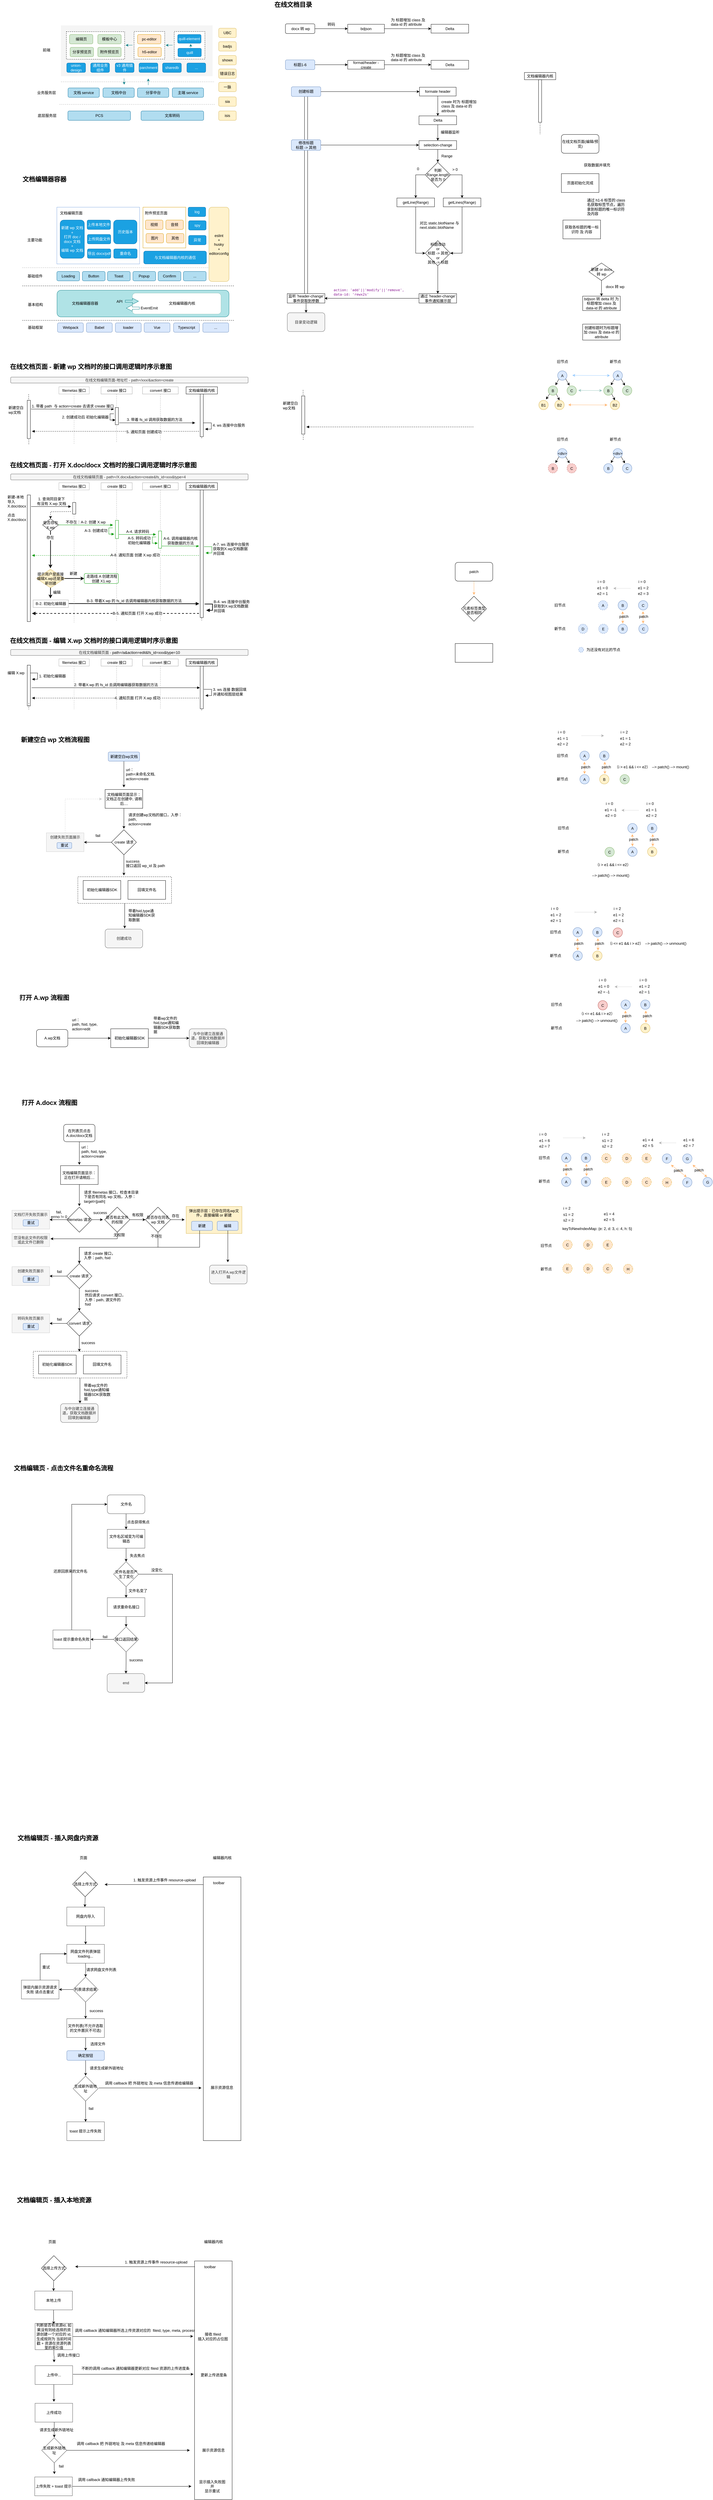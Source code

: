 <mxfile version="14.1.2" type="github">
  <diagram id="Zyiit8WRXVwheUQ-SJ99" name="Page-1">
    <mxGraphModel dx="857" dy="2835" grid="0" gridSize="10" guides="1" tooltips="1" connect="1" arrows="0" fold="1" page="1" pageScale="1" pageWidth="827" pageHeight="1169" math="0" shadow="0">
      <root>
        <mxCell id="0" />
        <mxCell id="1" parent="0" />
        <mxCell id="p73eoNOFYtfQ93ewcaSX-28" value="" style="rounded=0;whiteSpace=wrap;html=1;dashed=1;strokeWidth=1;fillColor=#f5f5f5;fontColor=#333333;strokeColor=none;" vertex="1" parent="1">
          <mxGeometry x="194.63" y="-2209" width="484" height="162" as="geometry" />
        </mxCell>
        <mxCell id="p73eoNOFYtfQ93ewcaSX-25" value="" style="rounded=0;whiteSpace=wrap;html=1;dashed=1;strokeWidth=1;" vertex="1" parent="1">
          <mxGeometry x="556.13" y="-2189.5" width="98" height="88" as="geometry" />
        </mxCell>
        <mxCell id="p73eoNOFYtfQ93ewcaSX-20" value="" style="rounded=0;whiteSpace=wrap;html=1;dashed=1;strokeWidth=1;" vertex="1" parent="1">
          <mxGeometry x="427.88" y="-2189.5" width="98" height="88" as="geometry" />
        </mxCell>
        <mxCell id="p73eoNOFYtfQ93ewcaSX-19" value="" style="rounded=0;whiteSpace=wrap;html=1;dashed=1;" vertex="1" parent="1">
          <mxGeometry x="211.88" y="-2189" width="186" height="88" as="geometry" />
        </mxCell>
        <mxCell id="NaXR2AlaeonDrs-Q8GLM-70" value="" style="html=1;points=[];perimeter=orthogonalPerimeter;rounded=0;shadow=0;glass=0;strokeColor=#000000;fillColor=#ffffff;fontSize=12;fontColor=#000000;align=center;" parent="1" vertex="1">
          <mxGeometry x="972" y="-2012" width="10" height="680.75" as="geometry" />
        </mxCell>
        <mxCell id="1aMFZUBl64lX4fMlub7T-537" value="convert 接口" style="shape=umlLifeline;perimeter=lifelinePerimeter;whiteSpace=wrap;html=1;container=1;collapsible=0;recursiveResize=0;outlineConnect=0;size=23;strokeColor=#A3A3A3;" parent="1" vertex="1">
          <mxGeometry x="455" y="-750" width="114" height="442" as="geometry" />
        </mxCell>
        <mxCell id="1aMFZUBl64lX4fMlub7T-535" value="create 接口" style="shape=umlLifeline;perimeter=lifelinePerimeter;whiteSpace=wrap;html=1;container=1;collapsible=0;recursiveResize=0;outlineConnect=0;size=23;strokeColor=#A3A3A3;" parent="1" vertex="1">
          <mxGeometry x="322.5" y="-750" width="99.5" height="442" as="geometry" />
        </mxCell>
        <mxCell id="1aMFZUBl64lX4fMlub7T-391" value="" style="rounded=1;whiteSpace=wrap;html=1;shadow=0;glass=0;strokeColor=#0e8088;strokeWidth=1;fillColor=#b0e3e6;fontSize=12;align=center;" parent="1" vertex="1">
          <mxGeometry x="182" y="-1364" width="549" height="85" as="geometry" />
        </mxCell>
        <mxCell id="1aMFZUBl64lX4fMlub7T-316" value="" style="endArrow=none;dashed=1;html=1;strokeColor=#000000;fontSize=12;fontColor=#CCCCCC;" parent="1" edge="1">
          <mxGeometry width="50" height="50" relative="1" as="geometry">
            <mxPoint x="92" y="-873" as="sourcePoint" />
            <mxPoint x="91.5" y="-1035" as="targetPoint" />
          </mxGeometry>
        </mxCell>
        <mxCell id="1aMFZUBl64lX4fMlub7T-208" value="弹出提示层：已存在同名wp文件，直接编辑 or 新建" style="rounded=0;fontSize=12;align=center;labelPosition=center;verticalLabelPosition=middle;verticalAlign=top;horizontal=1;whiteSpace=wrap;html=1;glass=0;shadow=0;strokeColor=#d6b656;fillColor=#fff2cc;" parent="1" vertex="1">
          <mxGeometry x="594.25" y="1559" width="178" height="86" as="geometry" />
        </mxCell>
        <mxCell id="1aMFZUBl64lX4fMlub7T-167" value="" style="edgeStyle=orthogonalEdgeStyle;rounded=0;orthogonalLoop=1;jettySize=auto;html=1;strokeColor=#000000;fontSize=12;" parent="1" source="1aMFZUBl64lX4fMlub7T-161" edge="1">
          <mxGeometry relative="1" as="geometry">
            <mxPoint x="398" y="672" as="targetPoint" />
          </mxGeometry>
        </mxCell>
        <mxCell id="1aMFZUBl64lX4fMlub7T-161" value="" style="rounded=0;whiteSpace=wrap;html=1;fillColor=#ffffff;fontSize=12;align=center;dashed=1;" parent="1" vertex="1">
          <mxGeometry x="248.5" y="507" width="299" height="85" as="geometry" />
        </mxCell>
        <mxCell id="XxC4l4LAaYLKOjhg_-a7-3" value="文档编辑页 - 点击文件名重命名流程" style="text;html=1;align=left;verticalAlign=middle;resizable=0;points=[];autosize=1;fontSize=20;fontStyle=1" parent="1" vertex="1">
          <mxGeometry x="42" y="2379" width="328" height="28" as="geometry" />
        </mxCell>
        <mxCell id="XxC4l4LAaYLKOjhg_-a7-44" style="edgeStyle=orthogonalEdgeStyle;rounded=0;orthogonalLoop=1;jettySize=auto;html=1;entryX=0.5;entryY=0;entryDx=0;entryDy=0;fontSize=12;" parent="1" source="XxC4l4LAaYLKOjhg_-a7-36" target="XxC4l4LAaYLKOjhg_-a7-43" edge="1">
          <mxGeometry relative="1" as="geometry" />
        </mxCell>
        <mxCell id="XxC4l4LAaYLKOjhg_-a7-36" value="请求重命名接口" style="rounded=0;whiteSpace=wrap;html=1;strokeColor=#4D4D4D;fillColor=#ffffff;fontSize=12;align=center;" parent="1" vertex="1">
          <mxGeometry x="342.5" y="2807" width="120" height="60" as="geometry" />
        </mxCell>
        <mxCell id="XxC4l4LAaYLKOjhg_-a7-41" style="edgeStyle=orthogonalEdgeStyle;rounded=0;orthogonalLoop=1;jettySize=auto;html=1;entryX=0.5;entryY=0;entryDx=0;entryDy=0;fontSize=12;" parent="1" source="XxC4l4LAaYLKOjhg_-a7-37" target="XxC4l4LAaYLKOjhg_-a7-36" edge="1">
          <mxGeometry relative="1" as="geometry" />
        </mxCell>
        <mxCell id="XxC4l4LAaYLKOjhg_-a7-64" style="edgeStyle=orthogonalEdgeStyle;rounded=0;orthogonalLoop=1;jettySize=auto;html=1;fontSize=12;" parent="1" source="XxC4l4LAaYLKOjhg_-a7-37" target="XxC4l4LAaYLKOjhg_-a7-56" edge="1">
          <mxGeometry relative="1" as="geometry">
            <mxPoint x="642.5" y="3071" as="targetPoint" />
            <Array as="points">
              <mxPoint x="550.5" y="2732" />
              <mxPoint x="550.5" y="3079" />
            </Array>
          </mxGeometry>
        </mxCell>
        <mxCell id="XxC4l4LAaYLKOjhg_-a7-37" value="文件名是否产生了变化" style="rhombus;whiteSpace=wrap;html=1;strokeColor=#4D4D4D;fillColor=#ffffff;fontSize=12;align=center;" parent="1" vertex="1">
          <mxGeometry x="362.5" y="2692" width="80" height="80" as="geometry" />
        </mxCell>
        <mxCell id="XxC4l4LAaYLKOjhg_-a7-59" style="edgeStyle=orthogonalEdgeStyle;rounded=0;orthogonalLoop=1;jettySize=auto;html=1;entryX=0.5;entryY=0;entryDx=0;entryDy=0;fontSize=12;" parent="1" source="XxC4l4LAaYLKOjhg_-a7-38" target="XxC4l4LAaYLKOjhg_-a7-58" edge="1">
          <mxGeometry relative="1" as="geometry" />
        </mxCell>
        <mxCell id="XxC4l4LAaYLKOjhg_-a7-38" value="文件名" style="rounded=1;whiteSpace=wrap;html=1;strokeColor=#4D4D4D;fillColor=#ffffff;fontSize=12;align=center;" parent="1" vertex="1">
          <mxGeometry x="342.5" y="2479" width="120" height="60" as="geometry" />
        </mxCell>
        <mxCell id="XxC4l4LAaYLKOjhg_-a7-39" value="失去焦点" style="text;html=1;align=center;verticalAlign=middle;resizable=0;points=[];autosize=1;fontSize=12;" parent="1" vertex="1">
          <mxGeometry x="409" y="2664" width="58" height="18" as="geometry" />
        </mxCell>
        <mxCell id="XxC4l4LAaYLKOjhg_-a7-42" value="文件名变了" style="text;html=1;align=center;verticalAlign=middle;resizable=0;points=[];autosize=1;fontSize=12;" parent="1" vertex="1">
          <mxGeometry x="404.5" y="2776" width="70" height="18" as="geometry" />
        </mxCell>
        <mxCell id="XxC4l4LAaYLKOjhg_-a7-47" style="edgeStyle=orthogonalEdgeStyle;rounded=0;orthogonalLoop=1;jettySize=auto;html=1;exitX=0.5;exitY=1;exitDx=0;exitDy=0;entryX=0.5;entryY=0;entryDx=0;entryDy=0;fontSize=12;" parent="1" source="XxC4l4LAaYLKOjhg_-a7-43" target="XxC4l4LAaYLKOjhg_-a7-56" edge="1">
          <mxGeometry relative="1" as="geometry">
            <mxPoint x="402.5" y="3041" as="targetPoint" />
          </mxGeometry>
        </mxCell>
        <mxCell id="XxC4l4LAaYLKOjhg_-a7-68" style="edgeStyle=orthogonalEdgeStyle;rounded=0;orthogonalLoop=1;jettySize=auto;html=1;entryX=1;entryY=0.5;entryDx=0;entryDy=0;fontSize=12;" parent="1" source="XxC4l4LAaYLKOjhg_-a7-43" target="XxC4l4LAaYLKOjhg_-a7-66" edge="1">
          <mxGeometry relative="1" as="geometry" />
        </mxCell>
        <mxCell id="XxC4l4LAaYLKOjhg_-a7-43" value="接口返回结果" style="rhombus;whiteSpace=wrap;html=1;strokeColor=#4D4D4D;fillColor=#ffffff;fontSize=12;align=center;" parent="1" vertex="1">
          <mxGeometry x="362.5" y="2900" width="80" height="80" as="geometry" />
        </mxCell>
        <mxCell id="XxC4l4LAaYLKOjhg_-a7-48" value="success" style="text;html=1;align=center;verticalAlign=middle;resizable=0;points=[];autosize=1;fontSize=12;" parent="1" vertex="1">
          <mxGeometry x="407" y="2997" width="53" height="18" as="geometry" />
        </mxCell>
        <mxCell id="XxC4l4LAaYLKOjhg_-a7-56" value="end" style="rounded=1;whiteSpace=wrap;html=1;strokeColor=#666666;fillColor=#f5f5f5;fontSize=12;align=center;fontColor=#333333;" parent="1" vertex="1">
          <mxGeometry x="342" y="3049" width="120" height="60" as="geometry" />
        </mxCell>
        <mxCell id="XxC4l4LAaYLKOjhg_-a7-61" style="edgeStyle=orthogonalEdgeStyle;rounded=0;orthogonalLoop=1;jettySize=auto;html=1;fontSize=12;" parent="1" source="XxC4l4LAaYLKOjhg_-a7-58" target="XxC4l4LAaYLKOjhg_-a7-37" edge="1">
          <mxGeometry relative="1" as="geometry" />
        </mxCell>
        <mxCell id="XxC4l4LAaYLKOjhg_-a7-58" value="文件名区域变为可编辑态" style="rounded=0;whiteSpace=wrap;html=1;strokeColor=#4D4D4D;fillColor=#ffffff;fontSize=12;align=center;" parent="1" vertex="1">
          <mxGeometry x="342.5" y="2589" width="120" height="60" as="geometry" />
        </mxCell>
        <mxCell id="XxC4l4LAaYLKOjhg_-a7-60" value="点击获得焦点" style="text;html=1;align=center;verticalAlign=middle;resizable=0;points=[];autosize=1;fontSize=12;" parent="1" vertex="1">
          <mxGeometry x="399.5" y="2557" width="82" height="18" as="geometry" />
        </mxCell>
        <mxCell id="XxC4l4LAaYLKOjhg_-a7-65" value="没变化" style="text;html=1;align=center;verticalAlign=middle;resizable=0;points=[];autosize=1;fontSize=12;" parent="1" vertex="1">
          <mxGeometry x="476.5" y="2710" width="46" height="18" as="geometry" />
        </mxCell>
        <mxCell id="XxC4l4LAaYLKOjhg_-a7-67" style="edgeStyle=orthogonalEdgeStyle;rounded=0;orthogonalLoop=1;jettySize=auto;html=1;entryX=0;entryY=0.5;entryDx=0;entryDy=0;fontSize=12;exitX=0.5;exitY=0;exitDx=0;exitDy=0;" parent="1" source="XxC4l4LAaYLKOjhg_-a7-66" target="XxC4l4LAaYLKOjhg_-a7-38" edge="1">
          <mxGeometry relative="1" as="geometry">
            <Array as="points">
              <mxPoint x="229" y="2509" />
            </Array>
          </mxGeometry>
        </mxCell>
        <mxCell id="XxC4l4LAaYLKOjhg_-a7-66" value="toast 提示重命名失败" style="rounded=0;whiteSpace=wrap;html=1;strokeColor=#4D4D4D;fillColor=#ffffff;fontSize=12;align=center;" parent="1" vertex="1">
          <mxGeometry x="169" y="2910" width="120" height="60" as="geometry" />
        </mxCell>
        <mxCell id="XxC4l4LAaYLKOjhg_-a7-69" value="fail" style="text;html=1;align=center;verticalAlign=middle;resizable=0;points=[];autosize=1;fontSize=12;" parent="1" vertex="1">
          <mxGeometry x="322" y="2923" width="25" height="18" as="geometry" />
        </mxCell>
        <mxCell id="XxC4l4LAaYLKOjhg_-a7-70" value="&lt;h1&gt;&lt;span style=&quot;font-size: 12px ; font-weight: normal&quot;&gt;还原回原来的文件名&lt;/span&gt;&lt;br&gt;&lt;/h1&gt;" style="text;html=1;strokeColor=none;fillColor=none;spacing=5;spacingTop=-20;whiteSpace=wrap;overflow=hidden;rounded=0;fontSize=12;align=center;" parent="1" vertex="1">
          <mxGeometry x="156" y="2699" width="138" height="40" as="geometry" />
        </mxCell>
        <mxCell id="XxC4l4LAaYLKOjhg_-a7-79" value="文档编辑页 - 插入网盘内资源" style="text;html=1;align=left;verticalAlign=middle;resizable=0;points=[];autosize=1;fontSize=20;fontStyle=1" parent="1" vertex="1">
          <mxGeometry x="54" y="3559" width="268" height="28" as="geometry" />
        </mxCell>
        <mxCell id="1aMFZUBl64lX4fMlub7T-413" style="edgeStyle=orthogonalEdgeStyle;rounded=1;orthogonalLoop=1;jettySize=auto;html=1;exitX=0.5;exitY=1;exitDx=0;exitDy=0;fillColor=#ffffff;fontSize=12;fontColor=#000000;" parent="1" source="XxC4l4LAaYLKOjhg_-a7-83" edge="1">
          <mxGeometry relative="1" as="geometry">
            <mxPoint x="171.353" y="5125.059" as="targetPoint" />
          </mxGeometry>
        </mxCell>
        <mxCell id="XxC4l4LAaYLKOjhg_-a7-83" value="本地上传" style="rounded=0;whiteSpace=wrap;html=1;labelBackgroundColor=none;strokeColor=#4D4D4D;fillColor=#ffffff;fontSize=12;fontColor=#000000;align=center;" parent="1" vertex="1">
          <mxGeometry x="111" y="5019" width="120" height="60" as="geometry" />
        </mxCell>
        <mxCell id="XxC4l4LAaYLKOjhg_-a7-114" style="edgeStyle=orthogonalEdgeStyle;rounded=0;orthogonalLoop=1;jettySize=auto;html=1;exitX=0.5;exitY=1;exitDx=0;exitDy=0;fontSize=12;fontColor=#000000;" parent="1" source="XxC4l4LAaYLKOjhg_-a7-84" target="XxC4l4LAaYLKOjhg_-a7-85" edge="1">
          <mxGeometry relative="1" as="geometry" />
        </mxCell>
        <mxCell id="XxC4l4LAaYLKOjhg_-a7-84" value="网盘内导入" style="rounded=0;whiteSpace=wrap;html=1;labelBackgroundColor=none;strokeColor=#4D4D4D;fillColor=#ffffff;fontSize=12;fontColor=#000000;align=center;" parent="1" vertex="1">
          <mxGeometry x="213.25" y="3794" width="120" height="60" as="geometry" />
        </mxCell>
        <mxCell id="XxC4l4LAaYLKOjhg_-a7-90" style="edgeStyle=orthogonalEdgeStyle;rounded=0;orthogonalLoop=1;jettySize=auto;html=1;exitX=0.5;exitY=1;exitDx=0;exitDy=0;fontSize=12;fontColor=#000000;" parent="1" source="XxC4l4LAaYLKOjhg_-a7-85" target="XxC4l4LAaYLKOjhg_-a7-88" edge="1">
          <mxGeometry relative="1" as="geometry" />
        </mxCell>
        <mxCell id="XxC4l4LAaYLKOjhg_-a7-85" value="网盘文件列表弹层&lt;br&gt;loading..." style="rounded=0;whiteSpace=wrap;html=1;labelBackgroundColor=none;strokeColor=#4D4D4D;fillColor=#ffffff;fontSize=12;fontColor=#000000;align=center;" parent="1" vertex="1">
          <mxGeometry x="213.25" y="3913" width="120" height="60" as="geometry" />
        </mxCell>
        <mxCell id="XxC4l4LAaYLKOjhg_-a7-116" style="edgeStyle=orthogonalEdgeStyle;rounded=0;orthogonalLoop=1;jettySize=auto;html=1;exitX=0.5;exitY=1;exitDx=0;exitDy=0;fontSize=12;fontColor=#000000;" parent="1" source="XxC4l4LAaYLKOjhg_-a7-86" target="XxC4l4LAaYLKOjhg_-a7-97" edge="1">
          <mxGeometry relative="1" as="geometry" />
        </mxCell>
        <mxCell id="XxC4l4LAaYLKOjhg_-a7-86" value="文件列表(不允许选取的文件置灰不可选)" style="rounded=0;whiteSpace=wrap;html=1;labelBackgroundColor=none;strokeColor=#4D4D4D;fillColor=#ffffff;fontSize=12;fontColor=#000000;align=center;" parent="1" vertex="1">
          <mxGeometry x="213.25" y="4150" width="120" height="60" as="geometry" />
        </mxCell>
        <mxCell id="XxC4l4LAaYLKOjhg_-a7-91" style="edgeStyle=orthogonalEdgeStyle;rounded=0;orthogonalLoop=1;jettySize=auto;html=1;exitX=0.5;exitY=1;exitDx=0;exitDy=0;fontSize=12;fontColor=#000000;" parent="1" source="XxC4l4LAaYLKOjhg_-a7-88" target="XxC4l4LAaYLKOjhg_-a7-86" edge="1">
          <mxGeometry relative="1" as="geometry" />
        </mxCell>
        <mxCell id="XxC4l4LAaYLKOjhg_-a7-94" style="edgeStyle=orthogonalEdgeStyle;rounded=0;orthogonalLoop=1;jettySize=auto;html=1;exitX=0;exitY=0.5;exitDx=0;exitDy=0;entryX=1;entryY=0.5;entryDx=0;entryDy=0;fontSize=12;fontColor=#000000;" parent="1" source="XxC4l4LAaYLKOjhg_-a7-88" target="XxC4l4LAaYLKOjhg_-a7-93" edge="1">
          <mxGeometry relative="1" as="geometry" />
        </mxCell>
        <mxCell id="XxC4l4LAaYLKOjhg_-a7-88" value="列表请求结果" style="rhombus;whiteSpace=wrap;html=1;labelBackgroundColor=none;strokeColor=#4D4D4D;fillColor=#ffffff;fontSize=12;fontColor=#000000;align=center;" parent="1" vertex="1">
          <mxGeometry x="233.25" y="4017" width="80" height="80" as="geometry" />
        </mxCell>
        <mxCell id="XxC4l4LAaYLKOjhg_-a7-89" value="请求网盘文件列表" style="text;html=1;align=center;verticalAlign=middle;resizable=0;points=[];autosize=1;fontSize=12;fontColor=#000000;" parent="1" vertex="1">
          <mxGeometry x="270.25" y="3985" width="106" height="18" as="geometry" />
        </mxCell>
        <mxCell id="XxC4l4LAaYLKOjhg_-a7-92" value="success" style="text;html=1;align=center;verticalAlign=middle;resizable=0;points=[];autosize=1;fontSize=12;fontColor=#000000;" parent="1" vertex="1">
          <mxGeometry x="280.25" y="4116" width="53" height="18" as="geometry" />
        </mxCell>
        <mxCell id="XxC4l4LAaYLKOjhg_-a7-95" style="edgeStyle=orthogonalEdgeStyle;rounded=0;orthogonalLoop=1;jettySize=auto;html=1;exitX=0.5;exitY=0;exitDx=0;exitDy=0;entryX=0;entryY=0.5;entryDx=0;entryDy=0;fontSize=12;fontColor=#000000;" parent="1" source="XxC4l4LAaYLKOjhg_-a7-93" target="XxC4l4LAaYLKOjhg_-a7-85" edge="1">
          <mxGeometry relative="1" as="geometry" />
        </mxCell>
        <mxCell id="XxC4l4LAaYLKOjhg_-a7-93" value="弹层内展示资源请求失败 请点击重试" style="rounded=0;whiteSpace=wrap;html=1;labelBackgroundColor=none;strokeColor=#4D4D4D;fillColor=#ffffff;fontSize=12;fontColor=#000000;align=center;" parent="1" vertex="1">
          <mxGeometry x="68.25" y="4027" width="120" height="60" as="geometry" />
        </mxCell>
        <mxCell id="XxC4l4LAaYLKOjhg_-a7-96" value="重试" style="text;html=1;align=left;verticalAlign=middle;resizable=0;points=[];autosize=1;fontSize=12;fontColor=#000000;" parent="1" vertex="1">
          <mxGeometry x="133.25" y="3977" width="34" height="18" as="geometry" />
        </mxCell>
        <mxCell id="XxC4l4LAaYLKOjhg_-a7-101" value="" style="edgeStyle=orthogonalEdgeStyle;rounded=0;orthogonalLoop=1;jettySize=auto;html=1;fontSize=12;fontColor=#000000;" parent="1" source="XxC4l4LAaYLKOjhg_-a7-97" edge="1">
          <mxGeometry relative="1" as="geometry">
            <mxPoint x="273.25" y="4332" as="targetPoint" />
          </mxGeometry>
        </mxCell>
        <mxCell id="XxC4l4LAaYLKOjhg_-a7-97" value="确定按钮" style="rounded=1;whiteSpace=wrap;html=1;labelBackgroundColor=none;strokeColor=#6c8ebf;fillColor=#dae8fc;fontSize=12;align=center;" parent="1" vertex="1">
          <mxGeometry x="213.25" y="4252" width="120" height="31" as="geometry" />
        </mxCell>
        <mxCell id="XxC4l4LAaYLKOjhg_-a7-104" value="" style="edgeStyle=orthogonalEdgeStyle;rounded=0;orthogonalLoop=1;jettySize=auto;html=1;fontSize=12;fontColor=#000000;" parent="1" source="XxC4l4LAaYLKOjhg_-a7-99" target="XxC4l4LAaYLKOjhg_-a7-100" edge="1">
          <mxGeometry relative="1" as="geometry" />
        </mxCell>
        <mxCell id="XxC4l4LAaYLKOjhg_-a7-99" value="生成新外链地址" style="rhombus;whiteSpace=wrap;html=1;labelBackgroundColor=none;strokeColor=#4D4D4D;fillColor=#ffffff;fontSize=12;fontColor=#000000;align=center;" parent="1" vertex="1">
          <mxGeometry x="233.25" y="4333" width="80" height="80" as="geometry" />
        </mxCell>
        <mxCell id="XxC4l4LAaYLKOjhg_-a7-100" value="toast 提示上传失败" style="rounded=0;whiteSpace=wrap;html=1;labelBackgroundColor=none;strokeColor=#4D4D4D;fillColor=#ffffff;fontSize=12;fontColor=#000000;align=center;" parent="1" vertex="1">
          <mxGeometry x="213.25" y="4479" width="120" height="60" as="geometry" />
        </mxCell>
        <mxCell id="XxC4l4LAaYLKOjhg_-a7-102" value="请求生成新外链地址" style="text;html=1;align=center;verticalAlign=middle;resizable=0;points=[];autosize=1;fontSize=12;fontColor=#000000;" parent="1" vertex="1">
          <mxGeometry x="280.75" y="4299" width="118" height="18" as="geometry" />
        </mxCell>
        <mxCell id="XxC4l4LAaYLKOjhg_-a7-109" value="fail" style="text;html=1;align=left;verticalAlign=middle;resizable=0;points=[];autosize=1;fontSize=12;fontColor=#000000;" parent="1" vertex="1">
          <mxGeometry x="280.75" y="4428" width="25" height="18" as="geometry" />
        </mxCell>
        <mxCell id="1aMFZUBl64lX4fMlub7T-427" style="edgeStyle=orthogonalEdgeStyle;rounded=1;orthogonalLoop=1;jettySize=auto;html=1;exitX=1;exitY=0.5;exitDx=0;exitDy=0;strokeColor=#000000;fillColor=#ffffff;fontSize=12;fontColor=#000000;" parent="1" source="XxC4l4LAaYLKOjhg_-a7-117" edge="1">
          <mxGeometry relative="1" as="geometry">
            <mxPoint x="611" y="5642" as="targetPoint" />
          </mxGeometry>
        </mxCell>
        <mxCell id="XxC4l4LAaYLKOjhg_-a7-117" value="上传失败 + toast 提示" style="rounded=0;whiteSpace=wrap;html=1;labelBackgroundColor=none;strokeColor=#4D4D4D;fillColor=#ffffff;fontSize=12;fontColor=#000000;align=center;" parent="1" vertex="1">
          <mxGeometry x="110.88" y="5612" width="120" height="60" as="geometry" />
        </mxCell>
        <mxCell id="XxC4l4LAaYLKOjhg_-a7-120" value="调用上传接口" style="text;html=1;align=center;verticalAlign=middle;resizable=0;points=[];autosize=1;fontSize=12;fontColor=#000000;" parent="1" vertex="1">
          <mxGeometry x="177" y="5215" width="82" height="18" as="geometry" />
        </mxCell>
        <mxCell id="XxC4l4LAaYLKOjhg_-a7-122" value="调用 callback 把 外链地址 及 meta 信息传递给编辑器" style="text;html=1;align=left;verticalAlign=middle;resizable=0;points=[];autosize=1;fontSize=12;fontColor=#000000;" parent="1" vertex="1">
          <mxGeometry x="242.88" y="5497" width="292" height="18" as="geometry" />
        </mxCell>
        <mxCell id="XxC4l4LAaYLKOjhg_-a7-127" value="文档编辑页 - 插入本地资源" style="text;html=1;align=left;verticalAlign=middle;resizable=0;points=[];autosize=1;fontSize=20;fontStyle=1" parent="1" vertex="1">
          <mxGeometry x="51.5" y="4714" width="248" height="28" as="geometry" />
        </mxCell>
        <mxCell id="1aMFZUBl64lX4fMlub7T-2" value="在线文档页面 - 新建 wp 文档时的接口调用逻辑时序示意图" style="text;html=1;align=left;verticalAlign=middle;resizable=0;points=[];autosize=1;fontSize=20;fontStyle=1" parent="1" vertex="1">
          <mxGeometry x="30" y="-1135" width="527" height="28" as="geometry" />
        </mxCell>
        <mxCell id="1aMFZUBl64lX4fMlub7T-14" value="filemetas 接口" style="shape=umlLifeline;perimeter=lifelinePerimeter;whiteSpace=wrap;html=1;container=1;collapsible=0;recursiveResize=0;outlineConnect=0;size=23;strokeColor=#B3B3B3;" parent="1" vertex="1">
          <mxGeometry x="188" y="-1056" width="97" height="183" as="geometry" />
        </mxCell>
        <mxCell id="1aMFZUBl64lX4fMlub7T-28" value="新建-本地导入X.doc/docx&lt;br&gt;&lt;br&gt;点击 X.doc/docx" style="rounded=1;whiteSpace=wrap;html=1;align=left;strokeColor=none;" parent="1" vertex="1">
          <mxGeometry x="21.75" y="-715" width="62" height="94" as="geometry" />
        </mxCell>
        <mxCell id="1aMFZUBl64lX4fMlub7T-56" value="新建空白 wp 文档流程图" style="text;html=1;align=left;verticalAlign=middle;resizable=0;points=[];autosize=1;fontSize=20;fontStyle=1" parent="1" vertex="1">
          <mxGeometry x="65.13" y="55" width="229" height="28" as="geometry" />
        </mxCell>
        <mxCell id="1aMFZUBl64lX4fMlub7T-158" style="edgeStyle=orthogonalEdgeStyle;rounded=0;orthogonalLoop=1;jettySize=auto;html=1;strokeColor=#000000;fontSize=12;" parent="1" source="1aMFZUBl64lX4fMlub7T-57" edge="1">
          <mxGeometry relative="1" as="geometry">
            <mxPoint x="395.5" y="222" as="targetPoint" />
          </mxGeometry>
        </mxCell>
        <mxCell id="1aMFZUBl64lX4fMlub7T-57" value="新建空白wp文档" style="rounded=1;whiteSpace=wrap;html=1;fillColor=#dae8fc;strokeColor=#6c8ebf;" parent="1" vertex="1">
          <mxGeometry x="345.5" y="109" width="100" height="29.37" as="geometry" />
        </mxCell>
        <mxCell id="1aMFZUBl64lX4fMlub7T-157" style="edgeStyle=orthogonalEdgeStyle;rounded=0;orthogonalLoop=1;jettySize=auto;html=1;strokeColor=#000000;fontSize=12;" parent="1" source="1aMFZUBl64lX4fMlub7T-58" edge="1">
          <mxGeometry relative="1" as="geometry">
            <mxPoint x="395.5" y="354" as="targetPoint" />
          </mxGeometry>
        </mxCell>
        <mxCell id="1aMFZUBl64lX4fMlub7T-58" value="文档编辑页面显示：&lt;br&gt;文档正在创建中, 请稍后...." style="rounded=0;whiteSpace=wrap;html=1;fillColor=#ffffff;fontSize=12;align=center;" parent="1" vertex="1">
          <mxGeometry x="335.5" y="228.69" width="120" height="60" as="geometry" />
        </mxCell>
        <mxCell id="1aMFZUBl64lX4fMlub7T-59" value="url：&#xa;path=未命名文档,&#xa;action=create" style="text;strokeColor=none;fillColor=#ffffff;spacing=0;spacingTop=0;overflow=hidden;rounded=0;dashed=1;fontSize=12;verticalAlign=top;horizontal=1;whiteSpace=wrap;" parent="1" vertex="1">
          <mxGeometry x="402" y="154" width="103" height="46" as="geometry" />
        </mxCell>
        <mxCell id="1aMFZUBl64lX4fMlub7T-160" style="edgeStyle=orthogonalEdgeStyle;rounded=0;orthogonalLoop=1;jettySize=auto;html=1;strokeColor=#000000;fontSize=12;" parent="1" source="1aMFZUBl64lX4fMlub7T-60" edge="1">
          <mxGeometry relative="1" as="geometry">
            <mxPoint x="395.5" y="503" as="targetPoint" />
          </mxGeometry>
        </mxCell>
        <mxCell id="1aMFZUBl64lX4fMlub7T-169" value="" style="edgeStyle=orthogonalEdgeStyle;rounded=0;orthogonalLoop=1;jettySize=auto;html=1;strokeColor=#000000;fontSize=12;" parent="1" source="1aMFZUBl64lX4fMlub7T-60" target="1aMFZUBl64lX4fMlub7T-168" edge="1">
          <mxGeometry relative="1" as="geometry" />
        </mxCell>
        <mxCell id="1aMFZUBl64lX4fMlub7T-60" value="create 请求" style="rhombus;whiteSpace=wrap;html=1;fillColor=#ffffff;fontSize=12;align=center;" parent="1" vertex="1">
          <mxGeometry x="355.5" y="357" width="80" height="80" as="geometry" />
        </mxCell>
        <mxCell id="1aMFZUBl64lX4fMlub7T-61" value="请求创建wp文档的接口，入参：&#xa;path,&#xa;action=create" style="text;strokeColor=none;fillColor=#ffffff;spacing=0;spacingTop=0;overflow=hidden;rounded=0;dashed=1;fontSize=12;verticalAlign=top;horizontal=1;whiteSpace=wrap;" parent="1" vertex="1">
          <mxGeometry x="410" y="298" width="182" height="56" as="geometry" />
        </mxCell>
        <mxCell id="1aMFZUBl64lX4fMlub7T-125" value="初始化编辑器SDK" style="rounded=0;whiteSpace=wrap;html=1;fillColor=#ffffff;fontSize=12;align=center;" parent="1" vertex="1">
          <mxGeometry x="265.5" y="519" width="120" height="60" as="geometry" />
        </mxCell>
        <mxCell id="1aMFZUBl64lX4fMlub7T-126" value="创建成功" style="rounded=1;whiteSpace=wrap;html=1;fillColor=#f5f5f5;fontSize=12;align=center;strokeColor=#666666;fontColor=#333333;" parent="1" vertex="1">
          <mxGeometry x="335.5" y="674" width="120" height="60" as="geometry" />
        </mxCell>
        <mxCell id="1aMFZUBl64lX4fMlub7T-129" value="success&#xa;接口返回 wp_id 及 path" style="text;strokeColor=none;fillColor=#ffffff;spacing=0;spacingTop=0;overflow=hidden;rounded=0;dashed=1;fontSize=12;verticalAlign=top;horizontal=1;whiteSpace=wrap;" parent="1" vertex="1">
          <mxGeometry x="402" y="446" width="163" height="46" as="geometry" />
        </mxCell>
        <mxCell id="1aMFZUBl64lX4fMlub7T-136" value="带着fsid,type通知编辑器SDK获取数据" style="text;strokeColor=none;fillColor=#ffffff;spacing=0;spacingTop=0;overflow=hidden;rounded=0;dashed=1;fontSize=12;verticalAlign=top;horizontal=1;whiteSpace=wrap;" parent="1" vertex="1">
          <mxGeometry x="410" y="603.5" width="88" height="53" as="geometry" />
        </mxCell>
        <mxCell id="1aMFZUBl64lX4fMlub7T-163" value="回填文件名" style="rounded=0;whiteSpace=wrap;html=1;fillColor=#ffffff;fontSize=12;align=center;" parent="1" vertex="1">
          <mxGeometry x="408.5" y="519" width="120" height="60" as="geometry" />
        </mxCell>
        <mxCell id="1aMFZUBl64lX4fMlub7T-216" style="edgeStyle=orthogonalEdgeStyle;rounded=0;orthogonalLoop=1;jettySize=auto;html=1;fontSize=12;fontColor=#000000;dashed=1;strokeColor=#CCCCCC;" parent="1" source="1aMFZUBl64lX4fMlub7T-168" edge="1">
          <mxGeometry relative="1" as="geometry">
            <mxPoint x="325.5" y="259" as="targetPoint" />
            <Array as="points">
              <mxPoint x="208.5" y="259" />
            </Array>
          </mxGeometry>
        </mxCell>
        <mxCell id="1aMFZUBl64lX4fMlub7T-168" value="创建失败页面展示" style="rounded=0;whiteSpace=wrap;html=1;fillColor=#f5f5f5;fontSize=12;align=center;verticalAlign=top;fontColor=#333333;strokeColor=#CCCCCC;" parent="1" vertex="1">
          <mxGeometry x="148" y="367" width="120" height="60" as="geometry" />
        </mxCell>
        <mxCell id="1aMFZUBl64lX4fMlub7T-170" value="重试" style="rounded=1;whiteSpace=wrap;html=1;fillColor=#dae8fc;strokeColor=#6c8ebf;" parent="1" vertex="1">
          <mxGeometry x="182" y="398" width="47" height="18.69" as="geometry" />
        </mxCell>
        <mxCell id="1aMFZUBl64lX4fMlub7T-175" value="" style="edgeStyle=orthogonalEdgeStyle;rounded=0;orthogonalLoop=1;jettySize=auto;html=1;strokeColor=#000000;fontSize=12;" parent="1" source="1aMFZUBl64lX4fMlub7T-176" edge="1">
          <mxGeometry relative="1" as="geometry">
            <mxPoint x="255.25" y="2187" as="targetPoint" />
          </mxGeometry>
        </mxCell>
        <mxCell id="1aMFZUBl64lX4fMlub7T-176" value="" style="rounded=0;whiteSpace=wrap;html=1;fillColor=#ffffff;fontSize=12;align=center;dashed=1;" parent="1" vertex="1">
          <mxGeometry x="106.25" y="2021" width="299" height="85" as="geometry" />
        </mxCell>
        <mxCell id="1aMFZUBl64lX4fMlub7T-177" style="edgeStyle=orthogonalEdgeStyle;rounded=0;orthogonalLoop=1;jettySize=auto;html=1;strokeColor=#000000;fontSize=12;" parent="1" source="1aMFZUBl64lX4fMlub7T-178" edge="1">
          <mxGeometry relative="1" as="geometry">
            <mxPoint x="253.25" y="1426" as="targetPoint" />
          </mxGeometry>
        </mxCell>
        <mxCell id="1aMFZUBl64lX4fMlub7T-178" value="在列表页点击A.doc/docx文档" style="rounded=1;whiteSpace=wrap;html=1;" parent="1" vertex="1">
          <mxGeometry x="203.25" y="1297" width="100" height="55.37" as="geometry" />
        </mxCell>
        <mxCell id="1aMFZUBl64lX4fMlub7T-179" style="edgeStyle=orthogonalEdgeStyle;rounded=0;orthogonalLoop=1;jettySize=auto;html=1;strokeColor=#000000;fontSize=12;" parent="1" source="1aMFZUBl64lX4fMlub7T-180" edge="1">
          <mxGeometry relative="1" as="geometry">
            <mxPoint x="253.25" y="1558" as="targetPoint" />
          </mxGeometry>
        </mxCell>
        <mxCell id="1aMFZUBl64lX4fMlub7T-180" value="文档编辑页面显示：&lt;br&gt;正在打开请稍后...." style="rounded=0;whiteSpace=wrap;html=1;fillColor=#ffffff;fontSize=12;align=center;" parent="1" vertex="1">
          <mxGeometry x="193.25" y="1428.69" width="120" height="60" as="geometry" />
        </mxCell>
        <mxCell id="1aMFZUBl64lX4fMlub7T-181" value="url：&#xa;path, fsid, type,&#xa;action=create" style="text;strokeColor=none;fillColor=#ffffff;spacing=0;spacingTop=0;overflow=hidden;rounded=0;dashed=1;fontSize=12;verticalAlign=top;horizontal=1;whiteSpace=wrap;" parent="1" vertex="1">
          <mxGeometry x="259.75" y="1358" width="103" height="65" as="geometry" />
        </mxCell>
        <mxCell id="1aMFZUBl64lX4fMlub7T-182" style="edgeStyle=orthogonalEdgeStyle;rounded=0;orthogonalLoop=1;jettySize=auto;html=1;strokeColor=#000000;fontSize=12;" parent="1" source="1aMFZUBl64lX4fMlub7T-184" edge="1">
          <mxGeometry relative="1" as="geometry">
            <mxPoint x="253.25" y="2022" as="targetPoint" />
          </mxGeometry>
        </mxCell>
        <mxCell id="1aMFZUBl64lX4fMlub7T-240" value="" style="edgeStyle=orthogonalEdgeStyle;rounded=0;orthogonalLoop=1;jettySize=auto;html=1;strokeColor=#000000;fontSize=12;fontColor=#000000;" parent="1" source="1aMFZUBl64lX4fMlub7T-184" target="1aMFZUBl64lX4fMlub7T-238" edge="1">
          <mxGeometry relative="1" as="geometry" />
        </mxCell>
        <mxCell id="1aMFZUBl64lX4fMlub7T-184" value="convert 请求" style="rhombus;whiteSpace=wrap;html=1;fillColor=#ffffff;fontSize=12;align=center;" parent="1" vertex="1">
          <mxGeometry x="213.25" y="1892" width="80" height="80" as="geometry" />
        </mxCell>
        <mxCell id="1aMFZUBl64lX4fMlub7T-185" value="请求 filemetas 接口，检查本目录下是否有同名 wp 文档，入参：&#xa;target=[path]" style="text;strokeColor=none;fillColor=#ffffff;spacing=0;spacingTop=0;overflow=hidden;rounded=0;dashed=1;fontSize=12;verticalAlign=top;horizontal=1;whiteSpace=wrap;" parent="1" vertex="1">
          <mxGeometry x="267.75" y="1502" width="182" height="53" as="geometry" />
        </mxCell>
        <mxCell id="1aMFZUBl64lX4fMlub7T-186" value="初始化编辑器SDK" style="rounded=0;whiteSpace=wrap;html=1;fillColor=#ffffff;fontSize=12;align=center;" parent="1" vertex="1">
          <mxGeometry x="123.25" y="2033" width="120" height="60" as="geometry" />
        </mxCell>
        <mxCell id="1aMFZUBl64lX4fMlub7T-187" value="与中台建立连接通道，获取文档数据并回填到编辑器" style="rounded=1;whiteSpace=wrap;html=1;fillColor=#f5f5f5;fontSize=12;align=center;strokeColor=#666666;fontColor=#333333;" parent="1" vertex="1">
          <mxGeometry x="193.25" y="2188" width="120" height="60" as="geometry" />
        </mxCell>
        <mxCell id="1aMFZUBl64lX4fMlub7T-188" value="success" style="text;strokeColor=none;fillColor=#ffffff;spacing=0;spacingTop=0;overflow=hidden;rounded=0;dashed=1;fontSize=12;verticalAlign=top;horizontal=1;whiteSpace=wrap;" parent="1" vertex="1">
          <mxGeometry x="259.75" y="1982" width="163" height="37" as="geometry" />
        </mxCell>
        <mxCell id="1aMFZUBl64lX4fMlub7T-189" value="带着wp文件的fsid,type通知编辑器SDK获取数据" style="text;strokeColor=none;fillColor=#ffffff;spacing=0;spacingTop=0;overflow=hidden;rounded=0;dashed=1;fontSize=12;verticalAlign=top;horizontal=1;whiteSpace=wrap;" parent="1" vertex="1">
          <mxGeometry x="267.75" y="2117.5" width="88" height="58.5" as="geometry" />
        </mxCell>
        <mxCell id="1aMFZUBl64lX4fMlub7T-190" value="回填文件名" style="rounded=0;whiteSpace=wrap;html=1;fillColor=#ffffff;fontSize=12;align=center;" parent="1" vertex="1">
          <mxGeometry x="266.25" y="2033" width="120" height="60" as="geometry" />
        </mxCell>
        <mxCell id="1aMFZUBl64lX4fMlub7T-199" value="" style="edgeStyle=orthogonalEdgeStyle;rounded=0;orthogonalLoop=1;jettySize=auto;html=1;strokeColor=#000000;fontSize=12;" parent="1" source="1aMFZUBl64lX4fMlub7T-196" edge="1">
          <mxGeometry relative="1" as="geometry">
            <mxPoint x="328.25" y="1601" as="targetPoint" />
          </mxGeometry>
        </mxCell>
        <mxCell id="1aMFZUBl64lX4fMlub7T-223" value="" style="edgeStyle=orthogonalEdgeStyle;rounded=0;orthogonalLoop=1;jettySize=auto;html=1;strokeColor=#000000;fontSize=12;fontColor=#000000;" parent="1" source="1aMFZUBl64lX4fMlub7T-196" target="1aMFZUBl64lX4fMlub7T-214" edge="1">
          <mxGeometry relative="1" as="geometry" />
        </mxCell>
        <mxCell id="1aMFZUBl64lX4fMlub7T-196" value="filemetas 请求" style="rhombus;whiteSpace=wrap;html=1;fillColor=#ffffff;fontSize=12;align=center;" parent="1" vertex="1">
          <mxGeometry x="213.25" y="1561" width="80" height="80" as="geometry" />
        </mxCell>
        <mxCell id="1aMFZUBl64lX4fMlub7T-203" value="" style="edgeStyle=orthogonalEdgeStyle;rounded=0;orthogonalLoop=1;jettySize=auto;html=1;strokeColor=#000000;fontSize=12;" parent="1" source="1aMFZUBl64lX4fMlub7T-198" edge="1">
          <mxGeometry relative="1" as="geometry">
            <mxPoint x="589.25" y="1601" as="targetPoint" />
          </mxGeometry>
        </mxCell>
        <mxCell id="1aMFZUBl64lX4fMlub7T-219" style="edgeStyle=orthogonalEdgeStyle;rounded=0;orthogonalLoop=1;jettySize=auto;html=1;entryX=0.5;entryY=0;entryDx=0;entryDy=0;strokeColor=#000000;fontSize=12;fontColor=#000000;" parent="1" source="1aMFZUBl64lX4fMlub7T-198" target="1aMFZUBl64lX4fMlub7T-211" edge="1">
          <mxGeometry relative="1" as="geometry">
            <Array as="points">
              <mxPoint x="504.25" y="1689" />
              <mxPoint x="253.25" y="1689" />
            </Array>
          </mxGeometry>
        </mxCell>
        <mxCell id="1aMFZUBl64lX4fMlub7T-198" value="是否存在同名 wp 文档" style="rhombus;whiteSpace=wrap;html=1;fillColor=#ffffff;fontSize=12;align=center;" parent="1" vertex="1">
          <mxGeometry x="464.25" y="1561" width="80" height="80" as="geometry" />
        </mxCell>
        <mxCell id="1aMFZUBl64lX4fMlub7T-201" value="success" style="text;strokeColor=none;fillColor=#ffffff;spacing=0;spacingTop=0;overflow=hidden;rounded=0;dashed=1;fontSize=12;verticalAlign=top;horizontal=1;whiteSpace=wrap;" parent="1" vertex="1">
          <mxGeometry x="297.5" y="1567" width="46.75" height="27" as="geometry" />
        </mxCell>
        <mxCell id="1aMFZUBl64lX4fMlub7T-206" value="存在" style="text;html=1;align=center;verticalAlign=middle;resizable=0;points=[];autosize=1;fontSize=12;" parent="1" vertex="1">
          <mxGeometry x="543.25" y="1580" width="34" height="18" as="geometry" />
        </mxCell>
        <mxCell id="1aMFZUBl64lX4fMlub7T-218" style="edgeStyle=orthogonalEdgeStyle;rounded=0;orthogonalLoop=1;jettySize=auto;html=1;entryX=0.5;entryY=0;entryDx=0;entryDy=0;strokeColor=#000000;fontSize=12;fontColor=#000000;" parent="1" source="1aMFZUBl64lX4fMlub7T-207" target="1aMFZUBl64lX4fMlub7T-211" edge="1">
          <mxGeometry relative="1" as="geometry">
            <Array as="points">
              <mxPoint x="637.25" y="1689" />
              <mxPoint x="253.25" y="1689" />
            </Array>
          </mxGeometry>
        </mxCell>
        <mxCell id="1aMFZUBl64lX4fMlub7T-207" value="新建" style="rounded=1;whiteSpace=wrap;html=1;fillColor=#dae8fc;strokeColor=#6c8ebf;" parent="1" vertex="1">
          <mxGeometry x="611.25" y="1606" width="67" height="29.37" as="geometry" />
        </mxCell>
        <mxCell id="1aMFZUBl64lX4fMlub7T-245" value="" style="edgeStyle=orthogonalEdgeStyle;rounded=0;orthogonalLoop=1;jettySize=auto;html=1;strokeColor=#000000;fontSize=12;fontColor=#000000;" parent="1" source="1aMFZUBl64lX4fMlub7T-210" edge="1">
          <mxGeometry relative="1" as="geometry">
            <mxPoint x="727.25" y="1737" as="targetPoint" />
            <Array as="points">
              <mxPoint x="727.25" y="1737" />
            </Array>
          </mxGeometry>
        </mxCell>
        <mxCell id="1aMFZUBl64lX4fMlub7T-210" value="编辑" style="rounded=1;whiteSpace=wrap;html=1;fillColor=#dae8fc;strokeColor=#6c8ebf;" parent="1" vertex="1">
          <mxGeometry x="693.25" y="1606" width="67" height="29.37" as="geometry" />
        </mxCell>
        <mxCell id="1aMFZUBl64lX4fMlub7T-234" value="" style="edgeStyle=orthogonalEdgeStyle;rounded=0;orthogonalLoop=1;jettySize=auto;html=1;strokeColor=#000000;fontSize=12;fontColor=#000000;" parent="1" source="1aMFZUBl64lX4fMlub7T-211" target="1aMFZUBl64lX4fMlub7T-184" edge="1">
          <mxGeometry relative="1" as="geometry" />
        </mxCell>
        <mxCell id="1aMFZUBl64lX4fMlub7T-236" value="" style="edgeStyle=orthogonalEdgeStyle;rounded=0;orthogonalLoop=1;jettySize=auto;html=1;strokeColor=#000000;fontSize=12;fontColor=#000000;" parent="1" source="1aMFZUBl64lX4fMlub7T-211" target="1aMFZUBl64lX4fMlub7T-232" edge="1">
          <mxGeometry relative="1" as="geometry" />
        </mxCell>
        <mxCell id="1aMFZUBl64lX4fMlub7T-211" value="create 请求" style="rhombus;whiteSpace=wrap;html=1;rounded=0;shadow=0;glass=0;strokeColor=#000000;fillColor=none;fontSize=12;fontColor=#000000;align=center;" parent="1" vertex="1">
          <mxGeometry x="213.25" y="1741" width="80" height="80" as="geometry" />
        </mxCell>
        <mxCell id="1aMFZUBl64lX4fMlub7T-214" value="文档打开失败页展示" style="rounded=0;whiteSpace=wrap;html=1;fillColor=#f5f5f5;fontSize=12;align=center;verticalAlign=top;fontColor=#333333;strokeColor=#CCCCCC;" parent="1" vertex="1">
          <mxGeometry x="38.25" y="1571" width="120" height="60" as="geometry" />
        </mxCell>
        <mxCell id="1aMFZUBl64lX4fMlub7T-215" value="重试" style="rounded=1;whiteSpace=wrap;html=1;fillColor=#dae8fc;strokeColor=#6c8ebf;" parent="1" vertex="1">
          <mxGeometry x="73.75" y="1601" width="49" height="20.37" as="geometry" />
        </mxCell>
        <mxCell id="1aMFZUBl64lX4fMlub7T-220" value="不存在" style="text;html=1;align=center;verticalAlign=middle;resizable=0;points=[];autosize=1;fontSize=12;fontColor=#000000;" parent="1" vertex="1">
          <mxGeometry x="476.25" y="1645" width="46" height="18" as="geometry" />
        </mxCell>
        <mxCell id="1aMFZUBl64lX4fMlub7T-221" value="请求 create 接口，&#xa;入参：path, fsid" style="text;strokeColor=none;fillColor=#ffffff;spacing=0;spacingTop=0;overflow=hidden;rounded=0;dashed=1;fontSize=12;verticalAlign=top;horizontal=1;whiteSpace=wrap;" parent="1" vertex="1">
          <mxGeometry x="267.75" y="1697" width="106.5" height="36" as="geometry" />
        </mxCell>
        <mxCell id="1aMFZUBl64lX4fMlub7T-222" value="fail" style="text;html=1;align=center;verticalAlign=middle;resizable=0;points=[];autosize=1;fontSize=12;fontColor=#000000;" parent="1" vertex="1">
          <mxGeometry x="299.5" y="367" width="25" height="18" as="geometry" />
        </mxCell>
        <mxCell id="1aMFZUBl64lX4fMlub7T-226" value="fail, &lt;br&gt;errno != 0" style="text;html=1;align=center;verticalAlign=middle;resizable=0;points=[];autosize=1;fontSize=12;fontColor=#000000;" parent="1" vertex="1">
          <mxGeometry x="157.25" y="1568" width="62" height="32" as="geometry" />
        </mxCell>
        <mxCell id="1aMFZUBl64lX4fMlub7T-232" value="创建失败页展示" style="rounded=0;whiteSpace=wrap;html=1;fillColor=#f5f5f5;fontSize=12;align=center;verticalAlign=top;fontColor=#333333;strokeColor=#CCCCCC;" parent="1" vertex="1">
          <mxGeometry x="38.25" y="1751" width="120" height="60" as="geometry" />
        </mxCell>
        <mxCell id="1aMFZUBl64lX4fMlub7T-233" value="重试" style="rounded=1;whiteSpace=wrap;html=1;fillColor=#dae8fc;strokeColor=#6c8ebf;" parent="1" vertex="1">
          <mxGeometry x="73.75" y="1781" width="49" height="20.37" as="geometry" />
        </mxCell>
        <mxCell id="1aMFZUBl64lX4fMlub7T-235" value="success&#xa;然后请求 convert 接口，&#xa;入参：path, 源文件的fsid" style="text;strokeColor=none;fillColor=#ffffff;spacing=0;spacingTop=0;overflow=hidden;rounded=0;dashed=1;fontSize=12;verticalAlign=top;horizontal=1;whiteSpace=wrap;" parent="1" vertex="1">
          <mxGeometry x="271.25" y="1816" width="129" height="73" as="geometry" />
        </mxCell>
        <mxCell id="1aMFZUBl64lX4fMlub7T-237" value="fail" style="text;html=1;align=center;verticalAlign=middle;resizable=0;points=[];autosize=1;fontSize=12;fontColor=#000000;" parent="1" vertex="1">
          <mxGeometry x="176.25" y="1758" width="25" height="18" as="geometry" />
        </mxCell>
        <mxCell id="1aMFZUBl64lX4fMlub7T-238" value="转码失败页展示" style="rounded=0;whiteSpace=wrap;html=1;fillColor=#f5f5f5;fontSize=12;align=center;verticalAlign=top;fontColor=#333333;strokeColor=#CCCCCC;" parent="1" vertex="1">
          <mxGeometry x="38.25" y="1902" width="120" height="60" as="geometry" />
        </mxCell>
        <mxCell id="1aMFZUBl64lX4fMlub7T-239" value="重试" style="rounded=1;whiteSpace=wrap;html=1;fillColor=#dae8fc;strokeColor=#6c8ebf;" parent="1" vertex="1">
          <mxGeometry x="73.75" y="1932" width="49" height="20.37" as="geometry" />
        </mxCell>
        <mxCell id="1aMFZUBl64lX4fMlub7T-241" value="fail" style="text;html=1;align=center;verticalAlign=middle;resizable=0;points=[];autosize=1;fontSize=12;fontColor=#000000;" parent="1" vertex="1">
          <mxGeometry x="176.25" y="1910" width="25" height="18" as="geometry" />
        </mxCell>
        <mxCell id="1aMFZUBl64lX4fMlub7T-243" value="进入打开A.wp文件逻辑" style="rounded=1;whiteSpace=wrap;html=1;shadow=0;glass=0;strokeColor=#666666;fillColor=#f5f5f5;fontSize=12;fontColor=#333333;align=center;" parent="1" vertex="1">
          <mxGeometry x="668.75" y="1746" width="120" height="60" as="geometry" />
        </mxCell>
        <mxCell id="1aMFZUBl64lX4fMlub7T-246" value="打开 A.docx 流程图" style="text;html=1;align=left;verticalAlign=middle;resizable=0;points=[];autosize=1;fontSize=20;fontStyle=1" parent="1" vertex="1">
          <mxGeometry x="67.25" y="1213" width="188" height="28" as="geometry" />
        </mxCell>
        <mxCell id="1aMFZUBl64lX4fMlub7T-260" value="在线文档编辑页面-地址栏 -&amp;nbsp;&lt;span style=&quot;text-align: left&quot;&gt;path=/xxx/&amp;amp;action=create&lt;/span&gt;" style="rounded=1;whiteSpace=wrap;html=1;shadow=0;glass=0;strokeColor=#666666;fillColor=#f5f5f5;fontSize=12;fontColor=#333333;align=center;" parent="1" vertex="1">
          <mxGeometry x="34" y="-1087" width="758" height="19" as="geometry" />
        </mxCell>
        <mxCell id="1aMFZUBl64lX4fMlub7T-264" value="create 接口" style="shape=umlLifeline;perimeter=lifelinePerimeter;whiteSpace=wrap;html=1;container=1;collapsible=0;recursiveResize=0;outlineConnect=0;size=23;strokeColor=#A3A3A3;" parent="1" vertex="1">
          <mxGeometry x="322.5" y="-1056" width="99.5" height="178" as="geometry" />
        </mxCell>
        <mxCell id="1aMFZUBl64lX4fMlub7T-279" value="" style="html=1;points=[];perimeter=orthogonalPerimeter;rounded=0;shadow=0;glass=0;strokeColor=#000000;fillColor=#ffffff;fontSize=12;fontColor=#000000;align=left;" parent="1aMFZUBl64lX4fMlub7T-264" vertex="1">
          <mxGeometry x="45.5" y="66" width="10" height="55" as="geometry" />
        </mxCell>
        <mxCell id="1aMFZUBl64lX4fMlub7T-265" value="convert 接口" style="shape=umlLifeline;perimeter=lifelinePerimeter;whiteSpace=wrap;html=1;container=1;collapsible=0;recursiveResize=0;outlineConnect=0;size=23;strokeColor=#A3A3A3;" parent="1" vertex="1">
          <mxGeometry x="455" y="-1056" width="114" height="171" as="geometry" />
        </mxCell>
        <mxCell id="1aMFZUBl64lX4fMlub7T-19" value="新建空白wp文档" style="rounded=1;whiteSpace=wrap;html=1;strokeColor=none;align=left;" parent="1" vertex="1">
          <mxGeometry x="25" y="-1008" width="55.5" height="52" as="geometry" />
        </mxCell>
        <mxCell id="1aMFZUBl64lX4fMlub7T-277" value="" style="html=1;points=[];perimeter=orthogonalPerimeter;rounded=0;shadow=0;glass=0;strokeColor=#000000;fillColor=#ffffff;fontSize=12;fontColor=#000000;align=center;" parent="1" vertex="1">
          <mxGeometry x="87" y="-1013" width="10" height="122" as="geometry" />
        </mxCell>
        <mxCell id="1aMFZUBl64lX4fMlub7T-278" value="1. 带着 path&amp;nbsp; 与 action=create 去请求 create 接口" style="html=1;verticalAlign=bottom;endArrow=block;strokeColor=#000000;fontSize=12;fontColor=#000000;" parent="1" edge="1">
          <mxGeometry width="80" relative="1" as="geometry">
            <mxPoint x="99" y="-985" as="sourcePoint" />
            <mxPoint x="364" y="-985" as="targetPoint" />
          </mxGeometry>
        </mxCell>
        <mxCell id="1aMFZUBl64lX4fMlub7T-282" value="" style="html=1;verticalAlign=bottom;endArrow=block;strokeColor=#000000;fontSize=12;fontColor=#000000;" parent="1" edge="1">
          <mxGeometry width="80" relative="1" as="geometry">
            <mxPoint x="380.5" y="-941" as="sourcePoint" />
            <mxPoint x="623" y="-941" as="targetPoint" />
          </mxGeometry>
        </mxCell>
        <mxCell id="1aMFZUBl64lX4fMlub7T-283" value="文档编辑器内核" style="shape=umlLifeline;perimeter=lifelinePerimeter;whiteSpace=wrap;html=1;container=1;collapsible=0;recursiveResize=0;outlineConnect=0;size=23;" parent="1" vertex="1">
          <mxGeometry x="594" y="-1056" width="100" height="167" as="geometry" />
        </mxCell>
        <mxCell id="1aMFZUBl64lX4fMlub7T-253" value="" style="html=1;points=[];perimeter=orthogonalPerimeter;rounded=0;shadow=0;glass=0;strokeColor=#000000;fillColor=#ffffff;fontSize=12;fontColor=#000000;align=center;" parent="1aMFZUBl64lX4fMlub7T-283" vertex="1">
          <mxGeometry x="45" y="23" width="10" height="136" as="geometry" />
        </mxCell>
        <mxCell id="1aMFZUBl64lX4fMlub7T-285" value="4. ws 连接中台服务" style="edgeStyle=orthogonalEdgeStyle;html=1;align=left;spacingLeft=2;endArrow=block;rounded=0;entryX=1;entryY=0;strokeColor=#000000;fontSize=12;fontColor=#000000;" parent="1aMFZUBl64lX4fMlub7T-283" edge="1">
          <mxGeometry relative="1" as="geometry">
            <mxPoint x="55.5" y="115" as="sourcePoint" />
            <Array as="points">
              <mxPoint x="80.5" y="115" />
            </Array>
            <mxPoint x="60.5" y="135" as="targetPoint" />
          </mxGeometry>
        </mxCell>
        <mxCell id="1aMFZUBl64lX4fMlub7T-287" value="1. 查询同目录下&lt;br&gt;有没有 X.wp 文档" style="html=1;verticalAlign=bottom;endArrow=block;strokeColor=#000000;fontSize=12;fontColor=#000000;" parent="1" edge="1">
          <mxGeometry width="80" relative="1" as="geometry">
            <mxPoint x="99.5" y="-674" as="sourcePoint" />
            <mxPoint x="227" y="-674" as="targetPoint" />
          </mxGeometry>
        </mxCell>
        <mxCell id="1aMFZUBl64lX4fMlub7T-294" value="" style="edgeStyle=orthogonalEdgeStyle;rounded=0;orthogonalLoop=1;jettySize=auto;html=1;strokeColor=#000000;fontSize=12;fontColor=#000000;" parent="1" source="1aMFZUBl64lX4fMlub7T-293" target="1aMFZUBl64lX4fMlub7T-198" edge="1">
          <mxGeometry relative="1" as="geometry" />
        </mxCell>
        <mxCell id="1aMFZUBl64lX4fMlub7T-296" style="edgeStyle=orthogonalEdgeStyle;rounded=0;orthogonalLoop=1;jettySize=auto;html=1;strokeColor=#000000;fontSize=12;fontColor=#000000;" parent="1" source="1aMFZUBl64lX4fMlub7T-293" edge="1">
          <mxGeometry relative="1" as="geometry">
            <mxPoint x="161.25" y="1662" as="targetPoint" />
            <Array as="points">
              <mxPoint x="374.25" y="1662" />
            </Array>
          </mxGeometry>
        </mxCell>
        <mxCell id="1aMFZUBl64lX4fMlub7T-293" value="是否有此文件的权限" style="rhombus;whiteSpace=wrap;html=1;fillColor=#ffffff;fontSize=12;align=center;" parent="1" vertex="1">
          <mxGeometry x="334.25" y="1561" width="80" height="80" as="geometry" />
        </mxCell>
        <mxCell id="1aMFZUBl64lX4fMlub7T-295" value="有权限" style="text;html=1;align=center;verticalAlign=middle;resizable=0;points=[];autosize=1;fontSize=12;fontColor=#000000;" parent="1" vertex="1">
          <mxGeometry x="416.25" y="1577" width="46" height="18" as="geometry" />
        </mxCell>
        <mxCell id="1aMFZUBl64lX4fMlub7T-297" value="您没有此文件的权限或此文件已删除" style="rounded=0;whiteSpace=wrap;html=1;fillColor=#f5f5f5;fontSize=12;align=center;verticalAlign=top;fontColor=#333333;strokeColor=#CCCCCC;" parent="1" vertex="1">
          <mxGeometry x="38.25" y="1645" width="120" height="42" as="geometry" />
        </mxCell>
        <mxCell id="1aMFZUBl64lX4fMlub7T-298" value="无权限" style="text;html=1;align=center;verticalAlign=middle;resizable=0;points=[];autosize=1;fontSize=12;fontColor=#000000;" parent="1" vertex="1">
          <mxGeometry x="356.75" y="1641" width="46" height="18" as="geometry" />
        </mxCell>
        <mxCell id="1aMFZUBl64lX4fMlub7T-300" value="打开 A.wp 流程图" style="text;html=1;align=left;verticalAlign=middle;resizable=0;points=[];autosize=1;fontSize=20;fontStyle=1" parent="1" vertex="1">
          <mxGeometry x="60" y="878" width="169" height="28" as="geometry" />
        </mxCell>
        <mxCell id="1aMFZUBl64lX4fMlub7T-301" style="edgeStyle=orthogonalEdgeStyle;rounded=0;orthogonalLoop=1;jettySize=auto;html=1;strokeColor=#000000;fontSize=12;entryX=0;entryY=0.5;entryDx=0;entryDy=0;" parent="1" source="1aMFZUBl64lX4fMlub7T-302" target="1aMFZUBl64lX4fMlub7T-332" edge="1">
          <mxGeometry relative="1" as="geometry">
            <mxPoint x="969.5" y="1107.31" as="targetPoint" />
          </mxGeometry>
        </mxCell>
        <mxCell id="1aMFZUBl64lX4fMlub7T-302" value="A.wp文档" style="rounded=1;whiteSpace=wrap;html=1;" parent="1" vertex="1">
          <mxGeometry x="116.5" y="994.31" width="100" height="55.37" as="geometry" />
        </mxCell>
        <mxCell id="1aMFZUBl64lX4fMlub7T-304" value="url：&#xa;path, fsid, type,&#xa;action=edit" style="text;strokeColor=none;fillColor=#ffffff;spacing=0;spacingTop=0;overflow=hidden;rounded=0;dashed=1;fontSize=12;verticalAlign=top;horizontal=1;whiteSpace=wrap;" parent="1" vertex="1">
          <mxGeometry x="230" y="952.31" width="103" height="65" as="geometry" />
        </mxCell>
        <mxCell id="1aMFZUBl64lX4fMlub7T-317" value="" style="html=1;points=[];perimeter=orthogonalPerimeter;rounded=0;shadow=0;glass=0;strokeColor=#000000;fillColor=#ffffff;fontSize=12;fontColor=#000000;align=center;" parent="1" vertex="1">
          <mxGeometry x="87" y="-711" width="10" height="404" as="geometry" />
        </mxCell>
        <mxCell id="1aMFZUBl64lX4fMlub7T-321" value="编辑 X.wp" style="rounded=1;whiteSpace=wrap;html=1;align=left;strokeColor=none;" parent="1" vertex="1">
          <mxGeometry x="21.75" y="-158" width="62" height="30" as="geometry" />
        </mxCell>
        <mxCell id="1aMFZUBl64lX4fMlub7T-326" value="2. 带着X.wp 的 fs_id 去调用编辑器获取数据的方法" style="html=1;verticalAlign=bottom;endArrow=block;strokeColor=#000000;fontSize=12;fontColor=#000000;" parent="1" edge="1">
          <mxGeometry width="80" relative="1" as="geometry">
            <mxPoint x="101" y="-96" as="sourcePoint" />
            <mxPoint x="638" y="-96" as="targetPoint" />
          </mxGeometry>
        </mxCell>
        <mxCell id="1aMFZUBl64lX4fMlub7T-327" value="3. ws 连接 数据回填&lt;br&gt;并通知视图层结果" style="edgeStyle=orthogonalEdgeStyle;html=1;align=left;spacingLeft=2;endArrow=block;rounded=0;entryX=1;entryY=0;strokeColor=#000000;fontSize=12;fontColor=#000000;" parent="1" edge="1">
          <mxGeometry relative="1" as="geometry">
            <mxPoint x="650.5" y="-91" as="sourcePoint" />
            <Array as="points">
              <mxPoint x="675.5" y="-91" />
            </Array>
            <mxPoint x="655.5" y="-71" as="targetPoint" />
          </mxGeometry>
        </mxCell>
        <mxCell id="1aMFZUBl64lX4fMlub7T-328" value="" style="html=1;points=[];perimeter=orthogonalPerimeter;rounded=0;shadow=0;glass=0;strokeColor=#000000;fontSize=12;fontColor=#000000;align=center;" parent="1" vertex="1">
          <mxGeometry x="87" y="-168" width="10" height="130" as="geometry" />
        </mxCell>
        <mxCell id="1aMFZUBl64lX4fMlub7T-329" value="" style="endArrow=none;dashed=1;html=1;strokeColor=#000000;fontSize=12;fontColor=#CCCCCC;" parent="1" edge="1">
          <mxGeometry width="50" height="50" relative="1" as="geometry">
            <mxPoint x="92" y="-47" as="sourcePoint" />
            <mxPoint x="92" y="-27" as="targetPoint" />
          </mxGeometry>
        </mxCell>
        <mxCell id="1aMFZUBl64lX4fMlub7T-471" style="edgeStyle=orthogonalEdgeStyle;rounded=1;jumpSize=6;orthogonalLoop=1;jettySize=auto;html=1;exitX=1;exitY=0.5;exitDx=0;exitDy=0;entryX=0;entryY=0.5;entryDx=0;entryDy=0;startFill=1;endSize=6;strokeColor=#000000;fillColor=#ffffff;fontSize=12;fontColor=#000000;" parent="1" source="1aMFZUBl64lX4fMlub7T-332" target="1aMFZUBl64lX4fMlub7T-472" edge="1">
          <mxGeometry relative="1" as="geometry">
            <mxPoint x="973.5" y="1246.31" as="targetPoint" />
            <Array as="points" />
          </mxGeometry>
        </mxCell>
        <mxCell id="1aMFZUBl64lX4fMlub7T-332" value="&lt;span style=&quot;color: rgb(0 , 0 , 0) ; font-family: &amp;#34;helvetica&amp;#34; ; font-size: 12px ; font-style: normal ; font-weight: 400 ; letter-spacing: normal ; text-align: center ; text-indent: 0px ; text-transform: none ; word-spacing: 0px ; background-color: rgb(248 , 249 , 250) ; display: inline ; float: none&quot;&gt;初始化编辑器SDK&lt;/span&gt;" style="rounded=0;whiteSpace=wrap;html=1;fillColor=#ffffff;fontSize=12;align=center;" parent="1" vertex="1">
          <mxGeometry x="353.5" y="991.99" width="120" height="60" as="geometry" />
        </mxCell>
        <mxCell id="1aMFZUBl64lX4fMlub7T-334" value="文档编辑器容器" style="text;html=1;align=left;verticalAlign=middle;resizable=0;points=[];autosize=1;fontSize=20;fontStyle=1" parent="1" vertex="1">
          <mxGeometry x="69.5" y="-1733" width="150" height="28" as="geometry" />
        </mxCell>
        <mxCell id="1aMFZUBl64lX4fMlub7T-342" value="基础框架" style="rounded=1;whiteSpace=wrap;html=1;shadow=0;glass=0;strokeWidth=1;fontSize=12;align=center;strokeColor=none;" parent="1" vertex="1">
          <mxGeometry x="72.5" y="-1260" width="80" height="30" as="geometry" />
        </mxCell>
        <mxCell id="1aMFZUBl64lX4fMlub7T-372" value="主要功能" style="rounded=1;whiteSpace=wrap;html=1;shadow=0;glass=0;strokeWidth=1;fontSize=12;align=center;strokeColor=none;" parent="1" vertex="1">
          <mxGeometry x="70.5" y="-1539" width="80" height="30" as="geometry" />
        </mxCell>
        <mxCell id="1aMFZUBl64lX4fMlub7T-373" value="基础组件" style="rounded=1;whiteSpace=wrap;html=1;shadow=0;glass=0;strokeWidth=1;fontSize=12;align=center;strokeColor=none;" parent="1" vertex="1">
          <mxGeometry x="71.5" y="-1424" width="80" height="30" as="geometry" />
        </mxCell>
        <mxCell id="1aMFZUBl64lX4fMlub7T-377" value="" style="line;strokeWidth=1;fillColor=none;align=left;verticalAlign=middle;spacingTop=-1;spacingLeft=3;spacingRight=3;rotatable=0;labelPosition=right;points=[];portConstraint=eastwest;rounded=0;shadow=0;glass=0;dashed=1;fontSize=12;fontColor=#000000;html=1;strokeColor=#A3A3A3;" parent="1" vertex="1">
          <mxGeometry x="71.5" y="-1440" width="642" height="8" as="geometry" />
        </mxCell>
        <mxCell id="1aMFZUBl64lX4fMlub7T-378" value="" style="line;strokeWidth=1;fillColor=none;align=left;verticalAlign=middle;spacingTop=-1;spacingLeft=3;spacingRight=3;rotatable=0;labelPosition=right;points=[];portConstraint=eastwest;rounded=0;shadow=0;glass=0;dashed=1;fontSize=12;fontColor=#000000;html=1;" parent="1" vertex="1">
          <mxGeometry x="71.5" y="-1272" width="677.5" height="8" as="geometry" />
        </mxCell>
        <mxCell id="1aMFZUBl64lX4fMlub7T-380" value="基本结构" style="rounded=1;whiteSpace=wrap;html=1;shadow=0;glass=0;strokeWidth=1;fontSize=12;align=center;strokeColor=none;" parent="1" vertex="1">
          <mxGeometry x="72.5" y="-1333" width="80" height="30" as="geometry" />
        </mxCell>
        <mxCell id="1aMFZUBl64lX4fMlub7T-384" value="文档编辑器容器" style="rounded=0;whiteSpace=wrap;html=1;shadow=0;glass=0;strokeWidth=1;fontSize=12;fontColor=#000000;align=center;fillColor=none;strokeColor=none;" parent="1" vertex="1">
          <mxGeometry x="192" y="-1352" width="158.5" height="60" as="geometry" />
        </mxCell>
        <mxCell id="1aMFZUBl64lX4fMlub7T-393" value="" style="rounded=1;whiteSpace=wrap;html=1;shadow=0;glass=0;strokeWidth=1;fontSize=12;align=center;strokeColor=#9AC7BF;" parent="1" vertex="1">
          <mxGeometry x="422.5" y="-1355" width="283" height="67" as="geometry" />
        </mxCell>
        <mxCell id="1aMFZUBl64lX4fMlub7T-388" value="" style="shape=flexArrow;endArrow=classic;html=1;fillColor=#b0e3e6;fontSize=12;fontColor=#000000;strokeColor=#0e8088;width=7.039;endSize=6.045;endWidth=11.392;" parent="1" edge="1">
          <mxGeometry width="50" height="50" relative="1" as="geometry">
            <mxPoint x="399.5" y="-1329" as="sourcePoint" />
            <mxPoint x="442.5" y="-1329" as="targetPoint" />
          </mxGeometry>
        </mxCell>
        <mxCell id="1aMFZUBl64lX4fMlub7T-395" value="文档编辑器内核" style="rounded=0;whiteSpace=wrap;html=1;shadow=0;glass=0;strokeWidth=1;fontSize=12;fontColor=#000000;align=center;fillColor=none;strokeColor=none;" parent="1" vertex="1">
          <mxGeometry x="478" y="-1352" width="205.5" height="60" as="geometry" />
        </mxCell>
        <mxCell id="1aMFZUBl64lX4fMlub7T-396" value="" style="shape=flexArrow;endArrow=classic;html=1;fontSize=12;fontColor=#000000;strokeColor=#0e8088;width=7.039;endSize=6.045;endWidth=11.392;fillColor=#ffffff;" parent="1" edge="1">
          <mxGeometry width="50" height="50" relative="1" as="geometry">
            <mxPoint x="445.5" y="-1307.06" as="sourcePoint" />
            <mxPoint x="402.5" y="-1307.06" as="targetPoint" />
          </mxGeometry>
        </mxCell>
        <mxCell id="1aMFZUBl64lX4fMlub7T-397" value="API" style="text;html=1;align=center;verticalAlign=middle;resizable=0;points=[];autosize=1;fontSize=12;fontColor=#000000;" parent="1" vertex="1">
          <mxGeometry x="366.5" y="-1337" width="29" height="18" as="geometry" />
        </mxCell>
        <mxCell id="1aMFZUBl64lX4fMlub7T-398" value="EventEmit" style="text;html=1;align=center;verticalAlign=middle;resizable=0;points=[];autosize=1;fontSize=12;fontColor=#000000;" parent="1" vertex="1">
          <mxGeometry x="443.5" y="-1316" width="65" height="18" as="geometry" />
        </mxCell>
        <mxCell id="1aMFZUBl64lX4fMlub7T-399" value="" style="line;strokeWidth=1;fillColor=none;align=left;verticalAlign=middle;spacingTop=-1;spacingLeft=3;spacingRight=3;rotatable=0;labelPosition=right;points=[];portConstraint=eastwest;rounded=0;shadow=0;glass=0;dashed=1;fontSize=12;fontColor=#000000;html=1;" parent="1" vertex="1">
          <mxGeometry x="71.5" y="-1382" width="676.5" height="8" as="geometry" />
        </mxCell>
        <mxCell id="1aMFZUBl64lX4fMlub7T-401" value="" style="group" parent="1" vertex="1" connectable="0">
          <mxGeometry x="181.5" y="-1424" width="476.5" height="30" as="geometry" />
        </mxCell>
        <mxCell id="1aMFZUBl64lX4fMlub7T-364" value="Loading" style="rounded=1;whiteSpace=wrap;html=1;shadow=0;glass=0;strokeColor=#10739e;strokeWidth=1;fillColor=#b1ddf0;fontSize=12;align=center;" parent="1aMFZUBl64lX4fMlub7T-401" vertex="1">
          <mxGeometry width="72.471" height="30" as="geometry" />
        </mxCell>
        <mxCell id="1aMFZUBl64lX4fMlub7T-365" value="Button" style="rounded=1;whiteSpace=wrap;html=1;shadow=0;glass=0;strokeColor=#10739e;strokeWidth=1;fillColor=#b1ddf0;fontSize=12;align=center;" parent="1aMFZUBl64lX4fMlub7T-401" vertex="1">
          <mxGeometry x="81.53" width="72.471" height="30" as="geometry" />
        </mxCell>
        <mxCell id="1aMFZUBl64lX4fMlub7T-366" value="Toast" style="rounded=1;whiteSpace=wrap;html=1;shadow=0;glass=0;strokeColor=#10739e;strokeWidth=1;fillColor=#b1ddf0;fontSize=12;align=center;" parent="1aMFZUBl64lX4fMlub7T-401" vertex="1">
          <mxGeometry x="161.702" width="72.471" height="30" as="geometry" />
        </mxCell>
        <mxCell id="1aMFZUBl64lX4fMlub7T-367" value="Popup" style="rounded=1;whiteSpace=wrap;html=1;shadow=0;glass=0;strokeColor=#10739e;strokeWidth=1;fillColor=#b1ddf0;fontSize=12;align=center;" parent="1aMFZUBl64lX4fMlub7T-401" vertex="1">
          <mxGeometry x="242.779" width="72.471" height="30" as="geometry" />
        </mxCell>
        <mxCell id="1aMFZUBl64lX4fMlub7T-368" value="Confirm" style="rounded=1;whiteSpace=wrap;html=1;shadow=0;glass=0;strokeColor=#10739e;strokeWidth=1;fillColor=#b1ddf0;fontSize=12;align=center;" parent="1aMFZUBl64lX4fMlub7T-401" vertex="1">
          <mxGeometry x="323.404" width="72.471" height="30" as="geometry" />
        </mxCell>
        <mxCell id="1aMFZUBl64lX4fMlub7T-369" value="..." style="rounded=1;whiteSpace=wrap;html=1;shadow=0;glass=0;strokeColor=#10739e;strokeWidth=1;fillColor=#b1ddf0;fontSize=12;align=center;" parent="1aMFZUBl64lX4fMlub7T-401" vertex="1">
          <mxGeometry x="404.029" width="72.471" height="30" as="geometry" />
        </mxCell>
        <mxCell id="1aMFZUBl64lX4fMlub7T-403" value="eslint&lt;br&gt;+&lt;br&gt;husky&lt;br&gt;+&lt;br&gt;editorconfig" style="rounded=1;whiteSpace=wrap;html=1;shadow=0;glass=0;strokeWidth=1;fontSize=12;align=center;fillColor=#fff2cc;horizontal=1;strokeColor=#d6b656;" parent="1" vertex="1">
          <mxGeometry x="667" y="-1629" width="64" height="237" as="geometry" />
        </mxCell>
        <mxCell id="1aMFZUBl64lX4fMlub7T-361" value="" style="rounded=0;whiteSpace=wrap;html=1;shadow=0;glass=0;strokeWidth=1;fontSize=12;align=center;strokeColor=#d79b00;fillColor=none;" parent="1" vertex="1">
          <mxGeometry x="456.4" y="-1629" width="136.6" height="130" as="geometry" />
        </mxCell>
        <mxCell id="1aMFZUBl64lX4fMlub7T-362" value="附件预览页面" style="text;html=1;align=center;verticalAlign=middle;resizable=0;points=[];autosize=1;fontSize=12;" parent="1" vertex="1">
          <mxGeometry x="456.539" y="-1619" width="82" height="18" as="geometry" />
        </mxCell>
        <mxCell id="1aMFZUBl64lX4fMlub7T-359" value="" style="rounded=0;whiteSpace=wrap;html=1;shadow=0;glass=0;strokeWidth=1;fillColor=#ffffff;fontSize=12;fontColor=#CCCCCC;align=center;strokeColor=#7EA6E0;" parent="1" vertex="1">
          <mxGeometry x="181.5" y="-1629" width="264.169" height="181" as="geometry" />
        </mxCell>
        <mxCell id="1aMFZUBl64lX4fMlub7T-347" value="上传本地文件" style="rounded=1;whiteSpace=wrap;html=1;shadow=0;glass=0;strokeColor=#006EAF;strokeWidth=1;fillColor=#1ba1e2;fontSize=12;align=center;fontColor=#ffffff;" parent="1" vertex="1">
          <mxGeometry x="278.113" y="-1588" width="74.677" height="30" as="geometry" />
        </mxCell>
        <mxCell id="1aMFZUBl64lX4fMlub7T-348" value="重命名" style="rounded=1;whiteSpace=wrap;html=1;shadow=0;glass=0;strokeColor=#006EAF;strokeWidth=1;fillColor=#1ba1e2;fontSize=12;align=center;fontColor=#ffffff;" parent="1" vertex="1">
          <mxGeometry x="363.058" y="-1496" width="74.677" height="30" as="geometry" />
        </mxCell>
        <mxCell id="1aMFZUBl64lX4fMlub7T-349" value="导出 docx/pdf" style="rounded=1;whiteSpace=wrap;html=1;shadow=0;glass=0;strokeColor=#006EAF;strokeWidth=1;fillColor=#1ba1e2;fontSize=12;align=center;fontColor=#ffffff;" parent="1" vertex="1">
          <mxGeometry x="279.047" y="-1496" width="74.677" height="30" as="geometry" />
        </mxCell>
        <mxCell id="1aMFZUBl64lX4fMlub7T-351" value="新建 wp 文档&lt;br&gt;+&lt;br&gt;打开 doc / docx 文档&lt;br&gt;+&lt;br&gt;编辑 wp 文档" style="rounded=1;whiteSpace=wrap;html=1;shadow=0;glass=0;strokeColor=#006EAF;strokeWidth=1;fillColor=#1ba1e2;fontSize=12;align=center;fontColor=#ffffff;" parent="1" vertex="1">
          <mxGeometry x="192" y="-1588" width="77.25" height="122" as="geometry" />
        </mxCell>
        <mxCell id="1aMFZUBl64lX4fMlub7T-352" value="历史版本" style="rounded=1;whiteSpace=wrap;html=1;shadow=0;glass=0;strokeColor=#006EAF;strokeWidth=1;fillColor=#1ba1e2;fontSize=12;align=center;fontColor=#ffffff;" parent="1" vertex="1">
          <mxGeometry x="362.591" y="-1588" width="74.677" height="76" as="geometry" />
        </mxCell>
        <mxCell id="1aMFZUBl64lX4fMlub7T-353" value="上传网盘文件" style="rounded=1;whiteSpace=wrap;html=1;shadow=0;glass=0;strokeColor=#006EAF;strokeWidth=1;fillColor=#1ba1e2;fontSize=12;align=center;fontColor=#ffffff;" parent="1" vertex="1">
          <mxGeometry x="278.813" y="-1542" width="74.677" height="30" as="geometry" />
        </mxCell>
        <mxCell id="1aMFZUBl64lX4fMlub7T-355" value="视频" style="rounded=1;whiteSpace=wrap;html=1;shadow=0;glass=0;strokeColor=#d79b00;strokeWidth=1;fillColor=#ffe6cc;fontSize=12;align=center;" parent="1" vertex="1">
          <mxGeometry x="464.206" y="-1588" width="56.008" height="30" as="geometry" />
        </mxCell>
        <mxCell id="1aMFZUBl64lX4fMlub7T-356" value="音频" style="rounded=1;whiteSpace=wrap;html=1;shadow=0;glass=0;strokeColor=#d79b00;strokeWidth=1;fillColor=#ffe6cc;fontSize=12;align=center;" parent="1" vertex="1">
          <mxGeometry x="529.348" y="-1588" width="56.008" height="30" as="geometry" />
        </mxCell>
        <mxCell id="1aMFZUBl64lX4fMlub7T-357" value="图片" style="rounded=1;whiteSpace=wrap;html=1;shadow=0;glass=0;strokeColor=#d79b00;strokeWidth=1;fillColor=#ffe6cc;fontSize=12;align=center;" parent="1" vertex="1">
          <mxGeometry x="466.073" y="-1545" width="56.008" height="30" as="geometry" />
        </mxCell>
        <mxCell id="1aMFZUBl64lX4fMlub7T-358" value="其他" style="rounded=1;whiteSpace=wrap;html=1;shadow=0;glass=0;strokeColor=#d79b00;strokeWidth=1;fillColor=#ffe6cc;fontSize=12;align=center;" parent="1" vertex="1">
          <mxGeometry x="531.215" y="-1545" width="56.008" height="30" as="geometry" />
        </mxCell>
        <mxCell id="1aMFZUBl64lX4fMlub7T-360" value="文档编辑页面" style="text;html=1;align=center;verticalAlign=middle;resizable=0;points=[];autosize=1;fontSize=12;" parent="1" vertex="1">
          <mxGeometry x="186.302" y="-1619" width="82" height="18" as="geometry" />
        </mxCell>
        <mxCell id="1aMFZUBl64lX4fMlub7T-363" value="与文档编辑器内核的通信" style="rounded=1;whiteSpace=wrap;html=1;shadow=0;glass=0;strokeColor=#006EAF;strokeWidth=1;fillColor=#1ba1e2;fontSize=12;align=center;fontColor=#ffffff;" parent="1" vertex="1">
          <mxGeometry x="458.74" y="-1489" width="200.26" height="41" as="geometry" />
        </mxCell>
        <mxCell id="1aMFZUBl64lX4fMlub7T-374" value="log" style="rounded=1;whiteSpace=wrap;html=1;shadow=0;glass=0;strokeColor=#006EAF;strokeWidth=1;fillColor=#1ba1e2;fontSize=12;align=center;fontColor=#ffffff;" parent="1" vertex="1">
          <mxGeometry x="600.592" y="-1629" width="56.008" height="30" as="geometry" />
        </mxCell>
        <mxCell id="1aMFZUBl64lX4fMlub7T-375" value="spy" style="rounded=1;whiteSpace=wrap;html=1;shadow=0;glass=0;strokeColor=#006EAF;strokeWidth=1;fillColor=#1ba1e2;fontSize=12;align=center;fontColor=#ffffff;" parent="1" vertex="1">
          <mxGeometry x="601.992" y="-1586" width="56.008" height="30" as="geometry" />
        </mxCell>
        <mxCell id="1aMFZUBl64lX4fMlub7T-376" value="异常" style="rounded=1;whiteSpace=wrap;html=1;shadow=0;glass=0;strokeColor=#006EAF;strokeWidth=1;fillColor=#1ba1e2;fontSize=12;align=center;fontColor=#ffffff;" parent="1" vertex="1">
          <mxGeometry x="601.992" y="-1539" width="56.008" height="30" as="geometry" />
        </mxCell>
        <mxCell id="1aMFZUBl64lX4fMlub7T-405" value="" style="group" parent="1" vertex="1" connectable="0">
          <mxGeometry x="183.5" y="-1260" width="546.5" height="30" as="geometry" />
        </mxCell>
        <mxCell id="1aMFZUBl64lX4fMlub7T-335" value="Webpack" style="rounded=1;whiteSpace=wrap;html=1;shadow=0;glass=0;strokeColor=#6c8ebf;strokeWidth=1;fillColor=#dae8fc;fontSize=12;align=center;" parent="1aMFZUBl64lX4fMlub7T-405" vertex="1">
          <mxGeometry width="82.568" height="30" as="geometry" />
        </mxCell>
        <mxCell id="1aMFZUBl64lX4fMlub7T-336" value="Babel" style="rounded=1;whiteSpace=wrap;html=1;shadow=0;glass=0;strokeColor=#6c8ebf;strokeWidth=1;fillColor=#dae8fc;fontSize=12;align=center;" parent="1aMFZUBl64lX4fMlub7T-405" vertex="1">
          <mxGeometry x="92.373" width="82.568" height="30" as="geometry" />
        </mxCell>
        <mxCell id="1aMFZUBl64lX4fMlub7T-337" value="loader" style="rounded=1;whiteSpace=wrap;html=1;shadow=0;glass=0;strokeColor=#6c8ebf;strokeWidth=1;fillColor=#dae8fc;fontSize=12;align=center;" parent="1aMFZUBl64lX4fMlub7T-405" vertex="1">
          <mxGeometry x="184.747" width="82.568" height="30" as="geometry" />
        </mxCell>
        <mxCell id="1aMFZUBl64lX4fMlub7T-338" value="Vue" style="rounded=1;whiteSpace=wrap;html=1;shadow=0;glass=0;strokeColor=#6c8ebf;strokeWidth=1;fillColor=#dae8fc;fontSize=12;align=center;" parent="1aMFZUBl64lX4fMlub7T-405" vertex="1">
          <mxGeometry x="276.604" width="82.568" height="30" as="geometry" />
        </mxCell>
        <mxCell id="1aMFZUBl64lX4fMlub7T-339" value="Typescript" style="rounded=1;whiteSpace=wrap;html=1;shadow=0;glass=0;strokeColor=#6c8ebf;strokeWidth=1;fillColor=#dae8fc;fontSize=12;align=center;" parent="1aMFZUBl64lX4fMlub7T-405" vertex="1">
          <mxGeometry x="370.526" width="82.568" height="30" as="geometry" />
        </mxCell>
        <mxCell id="1aMFZUBl64lX4fMlub7T-340" value="..." style="rounded=1;whiteSpace=wrap;html=1;shadow=0;glass=0;strokeColor=#6c8ebf;strokeWidth=1;fillColor=#dae8fc;fontSize=12;align=center;" parent="1aMFZUBl64lX4fMlub7T-405" vertex="1">
          <mxGeometry x="463.932" width="82.568" height="30" as="geometry" />
        </mxCell>
        <mxCell id="1aMFZUBl64lX4fMlub7T-406" value="选择文件" style="text;html=1;align=center;verticalAlign=middle;resizable=0;points=[];autosize=1;fontSize=12;fontColor=#000000;" parent="1" vertex="1">
          <mxGeometry x="283.25" y="4222" width="58" height="18" as="geometry" />
        </mxCell>
        <mxCell id="1aMFZUBl64lX4fMlub7T-414" style="edgeStyle=orthogonalEdgeStyle;rounded=1;orthogonalLoop=1;jettySize=auto;html=1;exitX=0.5;exitY=1;exitDx=0;exitDy=0;strokeColor=#000000;fillColor=#ffffff;fontSize=12;fontColor=#000000;" parent="1" source="1aMFZUBl64lX4fMlub7T-407" edge="1">
          <mxGeometry relative="1" as="geometry">
            <mxPoint x="172.529" y="5246.235" as="targetPoint" />
          </mxGeometry>
        </mxCell>
        <mxCell id="1aMFZUBl64lX4fMlub7T-444" style="edgeStyle=orthogonalEdgeStyle;rounded=1;orthogonalLoop=1;jettySize=auto;html=1;exitX=1;exitY=0.5;exitDx=0;exitDy=0;strokeColor=#000000;fillColor=#ffffff;fontSize=12;fontColor=#000000;" parent="1" source="1aMFZUBl64lX4fMlub7T-407" edge="1">
          <mxGeometry relative="1" as="geometry">
            <mxPoint x="616.586" y="5163.345" as="targetPoint" />
          </mxGeometry>
        </mxCell>
        <mxCell id="1aMFZUBl64lX4fMlub7T-407" value="判断是否有资源id, 如果没有则给选择的资源创建一个对应的 id, 生成规则为 当前时间戳 + 资源在资源列表里的索引值" style="rounded=0;whiteSpace=wrap;html=1;labelBackgroundColor=none;strokeColor=#4D4D4D;fillColor=#ffffff;fontSize=12;fontColor=#000000;align=center;" parent="1" vertex="1">
          <mxGeometry x="112" y="5122" width="120" height="84" as="geometry" />
        </mxCell>
        <mxCell id="1aMFZUBl64lX4fMlub7T-411" value="调用 callback 通知编辑器所选上传资源对应的&amp;nbsp;&amp;nbsp;fileid, type, meta, process" style="text;html=1;align=center;verticalAlign=middle;resizable=0;points=[];autosize=1;fontSize=12;fontColor=#000000;" parent="1" vertex="1">
          <mxGeometry x="233" y="5136" width="395" height="18" as="geometry" />
        </mxCell>
        <mxCell id="1aMFZUBl64lX4fMlub7T-415" value="上传成功" style="rounded=0;whiteSpace=wrap;html=1;labelBackgroundColor=none;strokeColor=#4D4D4D;fillColor=#ffffff;fontSize=12;fontColor=#000000;align=center;" parent="1" vertex="1">
          <mxGeometry x="111.88" y="5377" width="120" height="60" as="geometry" />
        </mxCell>
        <mxCell id="1aMFZUBl64lX4fMlub7T-417" value="" style="edgeStyle=orthogonalEdgeStyle;rounded=0;orthogonalLoop=1;jettySize=auto;html=1;fontSize=12;fontColor=#000000;" parent="1" edge="1">
          <mxGeometry relative="1" as="geometry">
            <mxPoint x="173.13" y="5437.0" as="sourcePoint" />
            <mxPoint x="173.13" y="5486" as="targetPoint" />
          </mxGeometry>
        </mxCell>
        <mxCell id="1aMFZUBl64lX4fMlub7T-423" style="edgeStyle=orthogonalEdgeStyle;rounded=1;orthogonalLoop=1;jettySize=auto;html=1;exitX=1;exitY=0.5;exitDx=0;exitDy=0;strokeColor=#000000;fillColor=#ffffff;fontSize=12;fontColor=#000000;" parent="1" source="1aMFZUBl64lX4fMlub7T-419" edge="1">
          <mxGeometry relative="1" as="geometry">
            <mxPoint x="606" y="5527" as="targetPoint" />
          </mxGeometry>
        </mxCell>
        <mxCell id="1aMFZUBl64lX4fMlub7T-425" style="edgeStyle=orthogonalEdgeStyle;rounded=1;orthogonalLoop=1;jettySize=auto;html=1;exitX=0.5;exitY=1;exitDx=0;exitDy=0;strokeColor=#000000;fillColor=#ffffff;fontSize=12;fontColor=#000000;" parent="1" source="1aMFZUBl64lX4fMlub7T-419" edge="1">
          <mxGeometry relative="1" as="geometry">
            <mxPoint x="173.586" y="5603" as="targetPoint" />
          </mxGeometry>
        </mxCell>
        <mxCell id="1aMFZUBl64lX4fMlub7T-419" value="生成新外链地址" style="rhombus;whiteSpace=wrap;html=1;labelBackgroundColor=none;strokeColor=#4D4D4D;fillColor=#ffffff;fontSize=12;fontColor=#000000;align=center;" parent="1" vertex="1">
          <mxGeometry x="133.13" y="5487" width="80" height="80" as="geometry" />
        </mxCell>
        <mxCell id="1aMFZUBl64lX4fMlub7T-421" value="请求生成新外链地址" style="text;html=1;align=center;verticalAlign=middle;resizable=0;points=[];autosize=1;fontSize=12;fontColor=#000000;" parent="1" vertex="1">
          <mxGeometry x="120.63" y="5453" width="118" height="18" as="geometry" />
        </mxCell>
        <mxCell id="1aMFZUBl64lX4fMlub7T-426" value="fail" style="text;html=1;align=center;verticalAlign=middle;resizable=0;points=[];autosize=1;fontSize=12;fontColor=#000000;" parent="1" vertex="1">
          <mxGeometry x="182.88" y="5569" width="25" height="18" as="geometry" />
        </mxCell>
        <mxCell id="1aMFZUBl64lX4fMlub7T-428" value="调用 callback 通知编辑器上传失败" style="text;html=1;align=left;verticalAlign=middle;resizable=0;points=[];autosize=1;fontSize=12;fontColor=#000000;" parent="1" vertex="1">
          <mxGeometry x="246.88" y="5612" width="192" height="18" as="geometry" />
        </mxCell>
        <mxCell id="1aMFZUBl64lX4fMlub7T-429" value="" style="rounded=0;whiteSpace=wrap;html=1;shadow=0;glass=0;strokeWidth=1;fontSize=12;align=center;" parent="1" vertex="1">
          <mxGeometry x="621" y="4923" width="120" height="761" as="geometry" />
        </mxCell>
        <mxCell id="1aMFZUBl64lX4fMlub7T-431" value="接收 fileid &lt;br&gt;插入对应的占位图" style="text;html=1;align=center;verticalAlign=middle;resizable=0;points=[];autosize=1;fontSize=12;fontColor=#000000;" parent="1" vertex="1">
          <mxGeometry x="626" y="5147.5" width="106" height="32" as="geometry" />
        </mxCell>
        <mxCell id="1aMFZUBl64lX4fMlub7T-432" value="更新上传进度条" style="text;html=1;align=center;verticalAlign=middle;resizable=0;points=[];autosize=1;fontSize=12;fontColor=#000000;" parent="1" vertex="1">
          <mxGeometry x="635" y="5278" width="94" height="18" as="geometry" />
        </mxCell>
        <mxCell id="1aMFZUBl64lX4fMlub7T-433" value="展示资源信息" style="text;html=1;align=center;verticalAlign=middle;resizable=0;points=[];autosize=1;fontSize=12;fontColor=#000000;" parent="1" vertex="1">
          <mxGeometry x="640" y="5518" width="82" height="18" as="geometry" />
        </mxCell>
        <mxCell id="1aMFZUBl64lX4fMlub7T-434" value="显示插入失败图&lt;br&gt;并&lt;br&gt;显示重试" style="text;html=1;align=center;verticalAlign=middle;resizable=0;points=[];autosize=1;fontSize=12;fontColor=#000000;" parent="1" vertex="1">
          <mxGeometry x="630" y="5619" width="94" height="46" as="geometry" />
        </mxCell>
        <mxCell id="1aMFZUBl64lX4fMlub7T-435" value="编辑器内核" style="text;html=1;align=center;verticalAlign=middle;resizable=0;points=[];autosize=1;fontSize=12;fontColor=#000000;" parent="1" vertex="1">
          <mxGeometry x="646" y="4853" width="70" height="18" as="geometry" />
        </mxCell>
        <mxCell id="1aMFZUBl64lX4fMlub7T-436" value="toolbar" style="text;html=1;align=center;verticalAlign=middle;resizable=0;points=[];autosize=1;fontSize=12;fontColor=#000000;" parent="1" vertex="1">
          <mxGeometry x="646" y="4933" width="47" height="18" as="geometry" />
        </mxCell>
        <mxCell id="1aMFZUBl64lX4fMlub7T-437" value="" style="endArrow=classic;html=1;strokeColor=#000000;fillColor=#ffffff;fontSize=12;fontColor=#000000;" parent="1" edge="1">
          <mxGeometry width="50" height="50" relative="1" as="geometry">
            <mxPoint x="622" y="4941.29" as="sourcePoint" />
            <mxPoint x="240" y="4941" as="targetPoint" />
          </mxGeometry>
        </mxCell>
        <mxCell id="1aMFZUBl64lX4fMlub7T-438" value="1. 触发资源上传事件 resource-upload" style="text;html=1;align=center;verticalAlign=middle;resizable=0;points=[];autosize=1;fontSize=12;fontColor=#000000;" parent="1" vertex="1">
          <mxGeometry x="393" y="4918" width="209" height="18" as="geometry" />
        </mxCell>
        <mxCell id="1aMFZUBl64lX4fMlub7T-442" style="edgeStyle=orthogonalEdgeStyle;rounded=1;orthogonalLoop=1;jettySize=auto;html=1;exitX=0.5;exitY=1;exitDx=0;exitDy=0;entryX=0.5;entryY=0;entryDx=0;entryDy=0;strokeColor=#000000;fillColor=#ffffff;fontSize=12;fontColor=#000000;" parent="1" source="1aMFZUBl64lX4fMlub7T-439" target="XxC4l4LAaYLKOjhg_-a7-83" edge="1">
          <mxGeometry relative="1" as="geometry" />
        </mxCell>
        <mxCell id="1aMFZUBl64lX4fMlub7T-439" value="选择上传方式" style="rhombus;whiteSpace=wrap;html=1;rounded=0;shadow=0;glass=0;strokeWidth=1;fontSize=12;align=center;" parent="1" vertex="1">
          <mxGeometry x="132" y="4906" width="80" height="80" as="geometry" />
        </mxCell>
        <mxCell id="1aMFZUBl64lX4fMlub7T-441" value="页面" style="text;html=1;align=center;verticalAlign=middle;resizable=0;points=[];autosize=1;fontSize=12;fontColor=#000000;" parent="1" vertex="1">
          <mxGeometry x="149" y="4853" width="34" height="18" as="geometry" />
        </mxCell>
        <mxCell id="1aMFZUBl64lX4fMlub7T-448" style="edgeStyle=orthogonalEdgeStyle;rounded=1;orthogonalLoop=1;jettySize=auto;html=1;exitX=0.5;exitY=1;exitDx=0;exitDy=0;strokeColor=#000000;fillColor=#ffffff;fontSize=12;fontColor=#000000;" parent="1" source="1aMFZUBl64lX4fMlub7T-445" edge="1">
          <mxGeometry relative="1" as="geometry">
            <mxPoint x="172.143" y="5372.286" as="targetPoint" />
          </mxGeometry>
        </mxCell>
        <mxCell id="1aMFZUBl64lX4fMlub7T-445" value="上传中..." style="rounded=0;whiteSpace=wrap;html=1;labelBackgroundColor=none;strokeColor=#4D4D4D;fillColor=#ffffff;fontSize=12;fontColor=#000000;align=center;" parent="1" vertex="1">
          <mxGeometry x="111.88" y="5257" width="120" height="60" as="geometry" />
        </mxCell>
        <mxCell id="1aMFZUBl64lX4fMlub7T-446" style="edgeStyle=orthogonalEdgeStyle;rounded=1;orthogonalLoop=1;jettySize=auto;html=1;exitX=1;exitY=0.5;exitDx=0;exitDy=0;strokeColor=#000000;fillColor=#ffffff;fontSize=12;fontColor=#000000;" parent="1" edge="1">
          <mxGeometry relative="1" as="geometry">
            <mxPoint x="617.586" y="5284.345" as="targetPoint" />
            <mxPoint x="233" y="5284.5" as="sourcePoint" />
            <Array as="points">
              <mxPoint x="425" y="5285" />
              <mxPoint x="618" y="5284" />
            </Array>
          </mxGeometry>
        </mxCell>
        <mxCell id="1aMFZUBl64lX4fMlub7T-447" value="不断的调用 callback 通知编辑器更新对应 fileid 资源的上传进度条" style="text;html=1;align=center;verticalAlign=middle;resizable=0;points=[];autosize=1;fontSize=12;fontColor=#000000;" parent="1" vertex="1">
          <mxGeometry x="254" y="5257" width="355" height="18" as="geometry" />
        </mxCell>
        <mxCell id="1aMFZUBl64lX4fMlub7T-452" value="" style="rounded=0;whiteSpace=wrap;html=1;shadow=0;glass=0;strokeWidth=1;fontSize=12;align=center;" parent="1" vertex="1">
          <mxGeometry x="649" y="3698" width="120" height="841" as="geometry" />
        </mxCell>
        <mxCell id="1aMFZUBl64lX4fMlub7T-455" value="展示资源信息" style="text;html=1;align=center;verticalAlign=middle;resizable=0;points=[];autosize=1;fontSize=12;fontColor=#000000;" parent="1" vertex="1">
          <mxGeometry x="667" y="4361" width="82" height="18" as="geometry" />
        </mxCell>
        <mxCell id="1aMFZUBl64lX4fMlub7T-457" value="编辑器内核" style="text;html=1;align=center;verticalAlign=middle;resizable=0;points=[];autosize=1;fontSize=12;fontColor=#000000;" parent="1" vertex="1">
          <mxGeometry x="674" y="3628" width="70" height="18" as="geometry" />
        </mxCell>
        <mxCell id="1aMFZUBl64lX4fMlub7T-458" value="toolbar" style="text;html=1;align=center;verticalAlign=middle;resizable=0;points=[];autosize=1;fontSize=12;fontColor=#000000;" parent="1" vertex="1">
          <mxGeometry x="674" y="3708" width="47" height="18" as="geometry" />
        </mxCell>
        <mxCell id="1aMFZUBl64lX4fMlub7T-466" value="" style="endArrow=classic;html=1;strokeColor=#000000;fillColor=#ffffff;fontSize=12;fontColor=#000000;" parent="1" edge="1">
          <mxGeometry width="50" height="50" relative="1" as="geometry">
            <mxPoint x="649" y="3722.29" as="sourcePoint" />
            <mxPoint x="334" y="3722" as="targetPoint" />
          </mxGeometry>
        </mxCell>
        <mxCell id="1aMFZUBl64lX4fMlub7T-467" value="1. 触发资源上传事件 resource-upload" style="text;html=1;align=center;verticalAlign=middle;resizable=0;points=[];autosize=1;fontSize=12;fontColor=#000000;" parent="1" vertex="1">
          <mxGeometry x="420" y="3699" width="209" height="18" as="geometry" />
        </mxCell>
        <mxCell id="1aMFZUBl64lX4fMlub7T-468" style="edgeStyle=orthogonalEdgeStyle;rounded=1;orthogonalLoop=1;jettySize=auto;html=1;exitX=0.5;exitY=1;exitDx=0;exitDy=0;entryX=0.5;entryY=0;entryDx=0;entryDy=0;strokeColor=#000000;fillColor=#ffffff;fontSize=12;fontColor=#000000;" parent="1" source="1aMFZUBl64lX4fMlub7T-469" edge="1">
          <mxGeometry relative="1" as="geometry">
            <mxPoint x="270.88" y="3794" as="targetPoint" />
          </mxGeometry>
        </mxCell>
        <mxCell id="1aMFZUBl64lX4fMlub7T-469" value="选择上传方式" style="rhombus;whiteSpace=wrap;html=1;rounded=0;shadow=0;glass=0;strokeWidth=1;fontSize=12;align=center;" parent="1" vertex="1">
          <mxGeometry x="231.88" y="3681" width="80" height="80" as="geometry" />
        </mxCell>
        <mxCell id="1aMFZUBl64lX4fMlub7T-470" value="页面" style="text;html=1;align=center;verticalAlign=middle;resizable=0;points=[];autosize=1;fontSize=12;fontColor=#000000;" parent="1" vertex="1">
          <mxGeometry x="248.88" y="3628" width="34" height="18" as="geometry" />
        </mxCell>
        <mxCell id="1aMFZUBl64lX4fMlub7T-472" value="与中台建立连接通道，获取文档数据并回填到编辑器" style="rounded=1;whiteSpace=wrap;html=1;fillColor=#f5f5f5;fontSize=12;align=center;strokeColor=#666666;fontColor=#333333;" parent="1" vertex="1">
          <mxGeometry x="604" y="992" width="120" height="60" as="geometry" />
        </mxCell>
        <mxCell id="1aMFZUBl64lX4fMlub7T-473" value="带着wp文件的fsid,type通知编辑器SDK获取数据" style="text;strokeColor=none;fillColor=#ffffff;spacing=0;spacingTop=0;overflow=hidden;rounded=0;dashed=1;fontSize=12;verticalAlign=top;horizontal=1;whiteSpace=wrap;" parent="1" vertex="1">
          <mxGeometry x="490" y="947.31" width="88" height="58.5" as="geometry" />
        </mxCell>
        <mxCell id="1aMFZUBl64lX4fMlub7T-478" value="调用 callback 把 外链地址 及 meta 信息传递给编辑器" style="text;html=1;align=left;verticalAlign=middle;resizable=0;points=[];autosize=1;fontSize=12;fontColor=#000000;" parent="1" vertex="1">
          <mxGeometry x="333.25" y="4347" width="292" height="18" as="geometry" />
        </mxCell>
        <mxCell id="1aMFZUBl64lX4fMlub7T-479" style="edgeStyle=orthogonalEdgeStyle;rounded=1;orthogonalLoop=1;jettySize=auto;html=1;exitX=1;exitY=0.5;exitDx=0;exitDy=0;strokeColor=#000000;fillColor=#ffffff;fontSize=12;fontColor=#000000;" parent="1" edge="1">
          <mxGeometry relative="1" as="geometry">
            <mxPoint x="643" y="4371" as="targetPoint" />
            <mxPoint x="315.0" y="4371" as="sourcePoint" />
          </mxGeometry>
        </mxCell>
        <mxCell id="1aMFZUBl64lX4fMlub7T-480" value="" style="rounded=0;whiteSpace=wrap;html=1;shadow=0;glass=0;strokeWidth=1;fontSize=12;align=center;strokeColor=none;" parent="1" vertex="1">
          <mxGeometry x="78" y="-1783" width="214" height="25" as="geometry" />
        </mxCell>
        <mxCell id="1aMFZUBl64lX4fMlub7T-487" value="" style="html=1;verticalAlign=bottom;endArrow=block;strokeColor=#000000;fontSize=12;fontColor=#000000;dashed=1;" parent="1" edge="1">
          <mxGeometry width="80" relative="1" as="geometry">
            <mxPoint x="635" y="-914" as="sourcePoint" />
            <mxPoint x="102" y="-914" as="targetPoint" />
          </mxGeometry>
        </mxCell>
        <mxCell id="1aMFZUBl64lX4fMlub7T-488" value="&lt;span style=&quot;background-color: rgb(255 , 255 , 255)&quot;&gt;5. 通知页面 创建成功&amp;nbsp;&lt;/span&gt;" style="text;html=1;align=center;verticalAlign=middle;resizable=0;points=[];autosize=1;fontSize=12;fontColor=#000000;" parent="1" vertex="1">
          <mxGeometry x="398.38" y="-921" width="126" height="18" as="geometry" />
        </mxCell>
        <mxCell id="1aMFZUBl64lX4fMlub7T-490" value="&lt;span style=&quot;background-color: rgb(255 , 255 , 255)&quot;&gt;3. 带着 fs_id 调用获取数据的方法&lt;/span&gt;" style="text;html=1;align=center;verticalAlign=middle;resizable=0;points=[];autosize=1;fontSize=12;fontColor=#000000;" parent="1" vertex="1">
          <mxGeometry x="399.5" y="-960" width="187" height="18" as="geometry" />
        </mxCell>
        <mxCell id="1aMFZUBl64lX4fMlub7T-512" style="edgeStyle=orthogonalEdgeStyle;rounded=1;jumpSize=6;orthogonalLoop=1;jettySize=auto;html=1;exitX=0.5;exitY=1;exitDx=0;exitDy=0;startFill=1;endSize=6;fillColor=#ffffff;fontSize=12;fontColor=#000000;strokeWidth=2;" parent="1" source="1aMFZUBl64lX4fMlub7T-494" edge="1">
          <mxGeometry relative="1" as="geometry">
            <mxPoint x="161.034" y="-477.138" as="targetPoint" />
          </mxGeometry>
        </mxCell>
        <mxCell id="1aMFZUBl64lX4fMlub7T-494" value="是否存在X.wp" style="rhombus;whiteSpace=wrap;html=1;rounded=0;shadow=0;glass=0;strokeWidth=1;fontSize=12;align=center;" parent="1" vertex="1">
          <mxGeometry x="136" y="-635" width="50.5" height="39" as="geometry" />
        </mxCell>
        <mxCell id="1aMFZUBl64lX4fMlub7T-517" style="edgeStyle=orthogonalEdgeStyle;rounded=1;jumpSize=6;orthogonalLoop=1;jettySize=auto;html=1;exitX=0.5;exitY=1;exitDx=0;exitDy=0;startFill=1;endSize=6;strokeWidth=2;fillColor=#ffffff;fontSize=12;fontColor=#000000;" parent="1" source="1aMFZUBl64lX4fMlub7T-495" edge="1">
          <mxGeometry relative="1" as="geometry">
            <mxPoint x="161" y="-381" as="targetPoint" />
          </mxGeometry>
        </mxCell>
        <mxCell id="1aMFZUBl64lX4fMlub7T-524" style="edgeStyle=orthogonalEdgeStyle;rounded=1;jumpSize=6;orthogonalLoop=1;jettySize=auto;html=1;exitX=1;exitY=0.5;exitDx=0;exitDy=0;entryX=0;entryY=0.5;entryDx=0;entryDy=0;startFill=1;endSize=6;strokeColor=#000000;strokeWidth=2;fillColor=#ffffff;fontSize=12;fontColor=#000000;" parent="1" source="1aMFZUBl64lX4fMlub7T-495" target="1aMFZUBl64lX4fMlub7T-523" edge="1">
          <mxGeometry relative="1" as="geometry" />
        </mxCell>
        <mxCell id="1aMFZUBl64lX4fMlub7T-495" value="提示用户是直接编辑X.wp还是重新创建" style="rhombus;whiteSpace=wrap;html=1;rounded=0;shadow=0;glass=0;strokeWidth=1;fontSize=12;align=center;fillColor=#fff2cc;strokeColor=#d6b656;" parent="1" vertex="1">
          <mxGeometry x="116.75" y="-474" width="89" height="59" as="geometry" />
        </mxCell>
        <mxCell id="1aMFZUBl64lX4fMlub7T-289" value="" style="html=1;points=[];perimeter=orthogonalPerimeter;rounded=0;shadow=0;glass=0;fillColor=#ffffff;fontSize=12;fontColor=#000000;align=left;strokeColor=#009900;" parent="1" vertex="1">
          <mxGeometry x="368.38" y="-630" width="10" height="58" as="geometry" />
        </mxCell>
        <mxCell id="1aMFZUBl64lX4fMlub7T-307" value="" style="html=1;points=[];perimeter=orthogonalPerimeter;rounded=0;shadow=0;glass=0;fillColor=#ffffff;fontSize=12;fontColor=#000000;align=left;strokeColor=#009900;" parent="1" vertex="1">
          <mxGeometry x="505.88" y="-596" width="10" height="55" as="geometry" />
        </mxCell>
        <mxCell id="1aMFZUBl64lX4fMlub7T-291" value="不存在：A-2. 创建 X.wp" style="html=1;verticalAlign=bottom;endArrow=block;fontSize=12;fontColor=#000000;exitX=1;exitY=0.5;exitDx=0;exitDy=0;strokeColor=#009900;" parent="1" source="1aMFZUBl64lX4fMlub7T-494" edge="1">
          <mxGeometry width="80" relative="1" as="geometry">
            <mxPoint x="247.88" y="-615" as="sourcePoint" />
            <mxPoint x="360.88" y="-615" as="targetPoint" />
          </mxGeometry>
        </mxCell>
        <mxCell id="1aMFZUBl64lX4fMlub7T-306" value="A-4. 请求转码" style="html=1;verticalAlign=bottom;endArrow=block;fontSize=12;fontColor=#000000;strokeColor=#009900;" parent="1" edge="1">
          <mxGeometry width="80" relative="1" as="geometry">
            <mxPoint x="379.38" y="-585" as="sourcePoint" />
            <mxPoint x="497.88" y="-585" as="targetPoint" />
          </mxGeometry>
        </mxCell>
        <mxCell id="1aMFZUBl64lX4fMlub7T-311" value="A-6. 调用编辑器内核&lt;br&gt;获取数据的方法" style="html=1;verticalAlign=bottom;endArrow=block;fontSize=12;fontColor=#000000;strokeColor=#009900;" parent="1" edge="1">
          <mxGeometry width="80" relative="1" as="geometry">
            <mxPoint x="516.88" y="-548" as="sourcePoint" />
            <mxPoint x="635.38" y="-548" as="targetPoint" />
          </mxGeometry>
        </mxCell>
        <mxCell id="1aMFZUBl64lX4fMlub7T-315" value="A-7. ws 连接中台服务&lt;br&gt;获取到X.wp文档数据&lt;br&gt;并回填" style="edgeStyle=orthogonalEdgeStyle;html=1;align=left;spacingLeft=2;endArrow=block;rounded=0;entryX=1;entryY=0;fontSize=12;fontColor=#000000;strokeColor=#009900;" parent="1" edge="1">
          <mxGeometry relative="1" as="geometry">
            <mxPoint x="651.38" y="-546" as="sourcePoint" />
            <Array as="points">
              <mxPoint x="676.38" y="-546" />
            </Array>
            <mxPoint x="656.38" y="-526" as="targetPoint" />
          </mxGeometry>
        </mxCell>
        <mxCell id="1aMFZUBl64lX4fMlub7T-500" style="edgeStyle=orthogonalEdgeStyle;rounded=1;jumpSize=6;orthogonalLoop=1;jettySize=auto;html=1;entryX=0.5;entryY=0;entryDx=0;entryDy=0;dashed=1;startFill=1;endSize=6;strokeColor=#000000;fillColor=#ffffff;fontSize=12;fontColor=#000000;arcSize=0;" parent="1" target="1aMFZUBl64lX4fMlub7T-494" edge="1">
          <mxGeometry relative="1" as="geometry">
            <mxPoint x="226" y="-658" as="sourcePoint" />
          </mxGeometry>
        </mxCell>
        <mxCell id="1aMFZUBl64lX4fMlub7T-501" value="" style="edgeStyle=orthogonalEdgeStyle;html=1;align=left;spacingLeft=2;endArrow=block;rounded=0;entryX=1;entryY=0;strokeColor=#000000;fontSize=12;fontColor=#000000;" parent="1" edge="1">
          <mxGeometry relative="1" as="geometry">
            <mxPoint x="363.38" y="-970.0" as="sourcePoint" />
            <Array as="points">
              <mxPoint x="351.18" y="-970" />
              <mxPoint x="351.18" y="-950" />
            </Array>
            <mxPoint x="368.38" y="-950" as="targetPoint" />
          </mxGeometry>
        </mxCell>
        <mxCell id="1aMFZUBl64lX4fMlub7T-485" value="&lt;span style=&quot;background-color: rgb(255 , 255 , 255)&quot;&gt;2. 创建成功后 初始化编辑器&lt;/span&gt;" style="text;html=1;align=center;verticalAlign=middle;resizable=0;points=[];autosize=1;fontSize=12;fontColor=#000000;" parent="1" vertex="1">
          <mxGeometry x="192" y="-968.5" width="159" height="18" as="geometry" />
        </mxCell>
        <mxCell id="1aMFZUBl64lX4fMlub7T-503" value="" style="edgeStyle=orthogonalEdgeStyle;html=1;align=left;spacingLeft=2;endArrow=block;rounded=0;entryX=1;entryY=0;fontSize=12;fontColor=#000000;strokeColor=#009900;" parent="1" edge="1">
          <mxGeometry relative="1" as="geometry">
            <mxPoint x="359.63" y="-606.0" as="sourcePoint" />
            <Array as="points">
              <mxPoint x="347.43" y="-606" />
              <mxPoint x="347.43" y="-586" />
            </Array>
            <mxPoint x="364.63" y="-586" as="targetPoint" />
          </mxGeometry>
        </mxCell>
        <mxCell id="1aMFZUBl64lX4fMlub7T-504" value="&lt;span style=&quot;background-color: rgb(255 , 255 , 255)&quot;&gt;A-3. 创建成功&lt;/span&gt;" style="text;html=1;align=center;verticalAlign=middle;resizable=0;points=[];autosize=1;fontSize=12;fontColor=#000000;" parent="1" vertex="1">
          <mxGeometry x="264" y="-606" width="83" height="18" as="geometry" />
        </mxCell>
        <mxCell id="1aMFZUBl64lX4fMlub7T-505" value="" style="edgeStyle=orthogonalEdgeStyle;html=1;align=left;spacingLeft=2;endArrow=block;rounded=0;entryX=1;entryY=0;fontSize=12;fontColor=#000000;strokeColor=#009900;" parent="1" edge="1">
          <mxGeometry relative="1" as="geometry">
            <mxPoint x="498.38" y="-577.02" as="sourcePoint" />
            <Array as="points">
              <mxPoint x="486.18" y="-577.02" />
              <mxPoint x="486.18" y="-557.02" />
            </Array>
            <mxPoint x="503.38" y="-557.02" as="targetPoint" />
          </mxGeometry>
        </mxCell>
        <mxCell id="1aMFZUBl64lX4fMlub7T-506" value="&lt;span style=&quot;background-color: rgb(255 , 255 , 255)&quot;&gt;A-5. 转码成功&lt;br&gt;初始化编辑器&lt;br&gt;&lt;/span&gt;" style="text;html=1;align=center;verticalAlign=middle;resizable=0;points=[];autosize=1;fontSize=12;fontColor=#000000;" parent="1" vertex="1">
          <mxGeometry x="402.75" y="-582.02" width="83" height="32" as="geometry" />
        </mxCell>
        <mxCell id="1aMFZUBl64lX4fMlub7T-507" value="" style="html=1;verticalAlign=bottom;endArrow=block;fontSize=12;fontColor=#000000;dashed=1;strokeColor=#009900;" parent="1" edge="1">
          <mxGeometry width="80" relative="1" as="geometry">
            <mxPoint x="635" y="-518" as="sourcePoint" />
            <mxPoint x="102.0" y="-518" as="targetPoint" />
          </mxGeometry>
        </mxCell>
        <mxCell id="1aMFZUBl64lX4fMlub7T-508" value="&lt;span style=&quot;background-color: rgb(255 , 255 , 255)&quot;&gt;A-8. 通知页面 创建 X.wp 成功&amp;nbsp;&lt;/span&gt;" style="text;html=1;align=center;verticalAlign=middle;resizable=0;points=[];autosize=1;fontSize=12;fontColor=#000000;" parent="1" vertex="1">
          <mxGeometry x="347.75" y="-528" width="171" height="18" as="geometry" />
        </mxCell>
        <mxCell id="1aMFZUBl64lX4fMlub7T-513" value="存在" style="text;html=1;align=center;verticalAlign=middle;resizable=0;points=[];autosize=1;fontSize=12;fontColor=#000000;fillColor=#ffffff;" parent="1" vertex="1">
          <mxGeometry x="142.88" y="-584" width="34" height="18" as="geometry" />
        </mxCell>
        <mxCell id="1aMFZUBl64lX4fMlub7T-514" value="B-2. 初始化编辑器" style="rounded=0;whiteSpace=wrap;html=1;shadow=0;glass=0;strokeColor=#A3A3A3;strokeWidth=1;fillColor=#ffffff;fontSize=12;fontColor=#000000;align=center;" parent="1" vertex="1">
          <mxGeometry x="105.75" y="-376" width="112.5" height="24" as="geometry" />
        </mxCell>
        <mxCell id="1aMFZUBl64lX4fMlub7T-518" value="B-3. 带着X.wp 的 fs_id 去调用编辑器内核获取数据的方法" style="html=1;verticalAlign=bottom;endArrow=block;strokeColor=#000000;fontSize=12;fontColor=#000000;strokeWidth=2;" parent="1" edge="1">
          <mxGeometry width="80" relative="1" as="geometry">
            <mxPoint x="219.5" y="-364.5" as="sourcePoint" />
            <mxPoint x="636" y="-364" as="targetPoint" />
          </mxGeometry>
        </mxCell>
        <mxCell id="1aMFZUBl64lX4fMlub7T-519" value="B-4. ws 连接中台服务&lt;br&gt;获取到X.wp文档数据&lt;br&gt;并回填" style="edgeStyle=orthogonalEdgeStyle;html=1;align=left;spacingLeft=2;endArrow=block;rounded=0;entryX=1;entryY=0;strokeColor=#000000;fontSize=12;fontColor=#000000;strokeWidth=2;" parent="1" edge="1">
          <mxGeometry relative="1" as="geometry">
            <mxPoint x="653.23" y="-363" as="sourcePoint" />
            <Array as="points">
              <mxPoint x="678.23" y="-363" />
            </Array>
            <mxPoint x="658.23" y="-343" as="targetPoint" />
          </mxGeometry>
        </mxCell>
        <mxCell id="1aMFZUBl64lX4fMlub7T-520" value="" style="html=1;verticalAlign=bottom;endArrow=block;strokeColor=#000000;fontSize=12;fontColor=#000000;dashed=1;strokeWidth=2;" parent="1" edge="1">
          <mxGeometry width="80" relative="1" as="geometry">
            <mxPoint x="635" y="-333" as="sourcePoint" />
            <mxPoint x="102" y="-333" as="targetPoint" />
          </mxGeometry>
        </mxCell>
        <mxCell id="1aMFZUBl64lX4fMlub7T-521" value="&lt;span style=&quot;background-color: rgb(255 , 255 , 255)&quot;&gt;B-5. 通知页面 打开 X.wp 成功&amp;nbsp;&lt;/span&gt;" style="text;html=1;align=center;verticalAlign=middle;resizable=0;points=[];autosize=1;fontSize=12;fontColor=#000000;" parent="1" vertex="1">
          <mxGeometry x="354" y="-342" width="171" height="18" as="geometry" />
        </mxCell>
        <mxCell id="1aMFZUBl64lX4fMlub7T-522" value="编辑" style="text;html=1;align=center;verticalAlign=middle;resizable=0;points=[];autosize=1;fontSize=12;fontColor=#000000;" parent="1" vertex="1">
          <mxGeometry x="164.3" y="-409" width="34" height="18" as="geometry" />
        </mxCell>
        <mxCell id="1aMFZUBl64lX4fMlub7T-523" value="&amp;nbsp;走路线 A 创建流程&lt;br&gt;创建 X1.wp" style="shape=ext;rounded=1;html=1;whiteSpace=wrap;shadow=0;glass=0;strokeWidth=1;fontSize=12;align=center;fillColor=none;strokeColor=#009900;" parent="1" vertex="1">
          <mxGeometry x="268.88" y="-460.5" width="109" height="32" as="geometry" />
        </mxCell>
        <mxCell id="1aMFZUBl64lX4fMlub7T-525" style="edgeStyle=orthogonalEdgeStyle;rounded=1;jumpSize=6;orthogonalLoop=1;jettySize=auto;html=1;exitX=0.5;exitY=1;exitDx=0;exitDy=0;startFill=1;endSize=6;strokeColor=#000000;strokeWidth=2;fillColor=#ffffff;fontSize=12;fontColor=#000000;" parent="1" source="1aMFZUBl64lX4fMlub7T-523" target="1aMFZUBl64lX4fMlub7T-523" edge="1">
          <mxGeometry relative="1" as="geometry" />
        </mxCell>
        <mxCell id="1aMFZUBl64lX4fMlub7T-528" value="" style="edgeStyle=orthogonalEdgeStyle;html=1;align=left;spacingLeft=2;endArrow=block;rounded=0;entryX=1;entryY=0;strokeColor=#000000;fontSize=12;fontColor=#000000;" parent="1" edge="1">
          <mxGeometry relative="1" as="geometry">
            <mxPoint x="97.0" y="-143" as="sourcePoint" />
            <Array as="points">
              <mxPoint x="119.91" y="-143" />
              <mxPoint x="119.91" y="-123" />
            </Array>
            <mxPoint x="102.0" y="-123" as="targetPoint" />
          </mxGeometry>
        </mxCell>
        <mxCell id="1aMFZUBl64lX4fMlub7T-529" value="&lt;span style=&quot;background-color: rgb(255 , 255 , 255)&quot;&gt;1. 初始化编辑器&lt;/span&gt;" style="text;html=1;align=center;verticalAlign=middle;resizable=0;points=[];autosize=1;fontSize=12;fontColor=#000000;" parent="1" vertex="1">
          <mxGeometry x="119" y="-142" width="95" height="18" as="geometry" />
        </mxCell>
        <mxCell id="1aMFZUBl64lX4fMlub7T-530" value="" style="html=1;verticalAlign=bottom;endArrow=block;strokeColor=#000000;fontSize=12;fontColor=#000000;dashed=1;strokeWidth=1;" parent="1" edge="1">
          <mxGeometry width="80" relative="1" as="geometry">
            <mxPoint x="635" y="-63" as="sourcePoint" />
            <mxPoint x="102" y="-63" as="targetPoint" />
          </mxGeometry>
        </mxCell>
        <mxCell id="1aMFZUBl64lX4fMlub7T-531" value="&lt;span style=&quot;background-color: rgb(255 , 255 , 255)&quot;&gt;4. 通知页面 打开 X.wp 成功&amp;nbsp;&lt;/span&gt;" style="text;html=1;align=center;verticalAlign=middle;resizable=0;points=[];autosize=1;fontSize=12;fontColor=#000000;" parent="1" vertex="1">
          <mxGeometry x="360" y="-72" width="159" height="18" as="geometry" />
        </mxCell>
        <mxCell id="1aMFZUBl64lX4fMlub7T-532" value="filemetas 接口" style="shape=umlLifeline;perimeter=lifelinePerimeter;whiteSpace=wrap;html=1;container=1;collapsible=0;recursiveResize=0;outlineConnect=0;size=23;strokeColor=#B3B3B3;" parent="1" vertex="1">
          <mxGeometry x="188" y="-750" width="97" height="446" as="geometry" />
        </mxCell>
        <mxCell id="1aMFZUBl64lX4fMlub7T-538" value="文档编辑器内核" style="shape=umlLifeline;perimeter=lifelinePerimeter;whiteSpace=wrap;html=1;container=1;collapsible=0;recursiveResize=0;outlineConnect=0;size=23;" parent="1" vertex="1">
          <mxGeometry x="594" y="-750" width="100" height="439" as="geometry" />
        </mxCell>
        <mxCell id="1aMFZUBl64lX4fMlub7T-539" value="" style="html=1;points=[];perimeter=orthogonalPerimeter;rounded=0;shadow=0;glass=0;strokeColor=#000000;fillColor=#ffffff;fontSize=12;fontColor=#000000;align=center;" parent="1aMFZUBl64lX4fMlub7T-538" vertex="1">
          <mxGeometry x="45" y="23" width="10" height="407" as="geometry" />
        </mxCell>
        <mxCell id="1aMFZUBl64lX4fMlub7T-546" value="在线文档编辑页面 -&amp;nbsp;&lt;span style=&quot;text-align: left&quot;&gt;path=/X.docx&amp;amp;action=create&amp;amp;fs_id=xxx&amp;amp;type=4&lt;/span&gt;" style="rounded=1;whiteSpace=wrap;html=1;shadow=0;glass=0;strokeColor=#666666;fillColor=#f5f5f5;fontSize=12;fontColor=#333333;align=center;" parent="1" vertex="1">
          <mxGeometry x="34" y="-778" width="758" height="19" as="geometry" />
        </mxCell>
        <mxCell id="1aMFZUBl64lX4fMlub7T-547" value="在线文档页面 -&amp;nbsp;打开 X.doc/docx 文档时的接口调用逻辑时序示意图" style="text;html=1;align=left;verticalAlign=middle;resizable=0;points=[];autosize=1;fontSize=20;fontStyle=1" parent="1" vertex="1">
          <mxGeometry x="30" y="-821" width="606" height="28" as="geometry" />
        </mxCell>
        <mxCell id="1aMFZUBl64lX4fMlub7T-548" value="在线文档编辑页面 -&amp;nbsp;&lt;span style=&quot;color: rgb(0 , 0 , 0) ; text-align: left&quot;&gt;path=/a&amp;amp;action=edit&amp;amp;fs_id=xxx&amp;amp;&lt;/span&gt;&lt;span style=&quot;color: rgb(0 , 0 , 0) ; text-align: left&quot;&gt;type=10&lt;/span&gt;" style="rounded=1;whiteSpace=wrap;html=1;shadow=0;glass=0;strokeColor=#666666;fillColor=#f5f5f5;fontSize=12;fontColor=#333333;align=center;" parent="1" vertex="1">
          <mxGeometry x="34" y="-218" width="758" height="19" as="geometry" />
        </mxCell>
        <mxCell id="1aMFZUBl64lX4fMlub7T-549" value="在线文档页面 - 编辑 X.wp 文档时的接口调用逻辑时序示意图" style="text;html=1;align=left;verticalAlign=middle;resizable=0;points=[];autosize=1;fontSize=20;fontStyle=1" parent="1" vertex="1">
          <mxGeometry x="30" y="-261" width="546" height="28" as="geometry" />
        </mxCell>
        <mxCell id="1aMFZUBl64lX4fMlub7T-550" value="" style="html=1;points=[];perimeter=orthogonalPerimeter;rounded=0;shadow=0;glass=0;strokeColor=#000000;fillColor=#ffffff;fontSize=12;fontColor=#000000;align=left;" parent="1" vertex="1">
          <mxGeometry x="231.88" y="-687" width="10" height="37" as="geometry" />
        </mxCell>
        <mxCell id="1aMFZUBl64lX4fMlub7T-551" value="filemetas 接口" style="shape=umlLifeline;perimeter=lifelinePerimeter;whiteSpace=wrap;html=1;container=1;collapsible=0;recursiveResize=0;outlineConnect=0;size=23;strokeColor=#B3B3B3;" parent="1" vertex="1">
          <mxGeometry x="188" y="-188" width="97" height="162" as="geometry" />
        </mxCell>
        <mxCell id="1aMFZUBl64lX4fMlub7T-553" value="create 接口" style="shape=umlLifeline;perimeter=lifelinePerimeter;whiteSpace=wrap;html=1;container=1;collapsible=0;recursiveResize=0;outlineConnect=0;size=23;strokeColor=#A3A3A3;" parent="1" vertex="1">
          <mxGeometry x="322.5" y="-188" width="99.5" height="162" as="geometry" />
        </mxCell>
        <mxCell id="1aMFZUBl64lX4fMlub7T-555" value="convert 接口" style="shape=umlLifeline;perimeter=lifelinePerimeter;whiteSpace=wrap;html=1;container=1;collapsible=0;recursiveResize=0;outlineConnect=0;size=23;strokeColor=#A3A3A3;" parent="1" vertex="1">
          <mxGeometry x="455" y="-188" width="114" height="159" as="geometry" />
        </mxCell>
        <mxCell id="1aMFZUBl64lX4fMlub7T-556" value="文档编辑器内核" style="shape=umlLifeline;perimeter=lifelinePerimeter;whiteSpace=wrap;html=1;container=1;collapsible=0;recursiveResize=0;outlineConnect=0;size=23;" parent="1" vertex="1">
          <mxGeometry x="594" y="-188" width="100" height="167" as="geometry" />
        </mxCell>
        <mxCell id="1aMFZUBl64lX4fMlub7T-557" value="" style="html=1;points=[];perimeter=orthogonalPerimeter;rounded=0;shadow=0;glass=0;strokeColor=#000000;fillColor=#ffffff;fontSize=12;fontColor=#000000;align=center;" parent="1aMFZUBl64lX4fMlub7T-556" vertex="1">
          <mxGeometry x="45" y="23" width="10" height="136" as="geometry" />
        </mxCell>
        <mxCell id="1aMFZUBl64lX4fMlub7T-559" value="新建" style="text;html=1;align=center;verticalAlign=middle;resizable=0;points=[];autosize=1;fontSize=12;fontColor=#000000;" parent="1" vertex="1">
          <mxGeometry x="217" y="-469" width="34" height="18" as="geometry" />
        </mxCell>
        <mxCell id="1aMFZUBl64lX4fMlub7T-560" value="" style="rounded=0;whiteSpace=wrap;html=1;shadow=0;glass=0;strokeWidth=1;fillColor=none;fontSize=12;fontColor=#000000;align=center;strokeColor=none;" parent="1" vertex="1">
          <mxGeometry x="0.63" y="4" width="824.37" height="39" as="geometry" />
        </mxCell>
        <mxCell id="NaXR2AlaeonDrs-Q8GLM-1" value="在线文档目录" style="text;html=1;align=left;verticalAlign=middle;resizable=0;points=[];autosize=1;fontSize=20;fontStyle=1" parent="1" vertex="1">
          <mxGeometry x="874" y="-2290" width="130" height="28" as="geometry" />
        </mxCell>
        <mxCell id="NaXR2AlaeonDrs-Q8GLM-2" value="在线文档页面(编辑/预览)" style="rounded=1;whiteSpace=wrap;html=1;" parent="1" vertex="1">
          <mxGeometry x="1792" y="-1861" width="120" height="60" as="geometry" />
        </mxCell>
        <mxCell id="NaXR2AlaeonDrs-Q8GLM-3" value="页面初始化完成" style="rounded=0;whiteSpace=wrap;html=1;" parent="1" vertex="1">
          <mxGeometry x="1792" y="-1736" width="120" height="60" as="geometry" />
        </mxCell>
        <mxCell id="NaXR2AlaeonDrs-Q8GLM-4" value="&lt;h1&gt;&lt;span style=&quot;font-size: 12px ; font-weight: 400&quot;&gt;获取数据并填充&lt;/span&gt;&lt;/h1&gt;" style="text;html=1;strokeColor=none;fillColor=none;spacing=0;spacingTop=-20;whiteSpace=wrap;overflow=hidden;rounded=0;verticalAlign=middle;" parent="1" vertex="1">
          <mxGeometry x="1864" y="-1778" width="90" height="27" as="geometry" />
        </mxCell>
        <mxCell id="NaXR2AlaeonDrs-Q8GLM-5" value="获取各标题的唯一标识符 及 内容" style="rounded=0;whiteSpace=wrap;html=1;" parent="1" vertex="1">
          <mxGeometry x="1797" y="-1588" width="120" height="60" as="geometry" />
        </mxCell>
        <mxCell id="NaXR2AlaeonDrs-Q8GLM-6" value="&lt;meta charset=&quot;utf-8&quot;&gt;&lt;span style=&quot;color: rgb(0, 0, 0); font-family: helvetica; font-size: 12px; font-style: normal; font-weight: 400; letter-spacing: normal; text-align: center; text-indent: 0px; text-transform: none; word-spacing: 0px; background-color: rgb(248, 249, 250); display: inline; float: none;&quot;&gt;通过 h1-6 标签的 class 名获取标签节点，遍历拿到标题的唯一标识符及内容&lt;/span&gt;" style="text;whiteSpace=wrap;html=1;" parent="1" vertex="1">
          <mxGeometry x="1872" y="-1665" width="133" height="69" as="geometry" />
        </mxCell>
        <mxCell id="NaXR2AlaeonDrs-Q8GLM-16" style="edgeStyle=orthogonalEdgeStyle;rounded=0;orthogonalLoop=1;jettySize=auto;html=1;exitX=1;exitY=0.5;exitDx=0;exitDy=0;entryX=0;entryY=0.5;entryDx=0;entryDy=0;" parent="1" source="NaXR2AlaeonDrs-Q8GLM-7" target="NaXR2AlaeonDrs-Q8GLM-15" edge="1">
          <mxGeometry relative="1" as="geometry">
            <mxPoint x="1117" y="-2198" as="targetPoint" />
          </mxGeometry>
        </mxCell>
        <mxCell id="NaXR2AlaeonDrs-Q8GLM-7" value="&amp;nbsp;docx 转 wp" style="rounded=1;whiteSpace=wrap;html=1;" parent="1" vertex="1">
          <mxGeometry x="911" y="-2214" width="94" height="31" as="geometry" />
        </mxCell>
        <mxCell id="NaXR2AlaeonDrs-Q8GLM-8" value="创建标题时为标题增加 class 及 data-id 的 attribute" style="rounded=0;whiteSpace=wrap;html=1;" parent="1" vertex="1">
          <mxGeometry x="1860" y="-1256" width="120" height="51" as="geometry" />
        </mxCell>
        <mxCell id="NaXR2AlaeonDrs-Q8GLM-13" style="edgeStyle=orthogonalEdgeStyle;rounded=0;orthogonalLoop=1;jettySize=auto;html=1;exitX=0.5;exitY=1;exitDx=0;exitDy=0;entryX=0.5;entryY=0;entryDx=0;entryDy=0;" parent="1" source="NaXR2AlaeonDrs-Q8GLM-9" target="NaXR2AlaeonDrs-Q8GLM-10" edge="1">
          <mxGeometry relative="1" as="geometry" />
        </mxCell>
        <mxCell id="NaXR2AlaeonDrs-Q8GLM-9" value="新建 or docx 转 wp" style="rhombus;whiteSpace=wrap;html=1;" parent="1" vertex="1">
          <mxGeometry x="1880" y="-1451" width="80" height="56" as="geometry" />
        </mxCell>
        <mxCell id="NaXR2AlaeonDrs-Q8GLM-10" value="bdjson 转 delta 时 为 标题增加 class 及 data-id 的 attribute" style="rounded=0;whiteSpace=wrap;html=1;" parent="1" vertex="1">
          <mxGeometry x="1860" y="-1345.25" width="120" height="46" as="geometry" />
        </mxCell>
        <mxCell id="NaXR2AlaeonDrs-Q8GLM-12" value="&lt;div style=&quot;text-align: center&quot;&gt;&lt;span&gt;&lt;font face=&quot;helvetica&quot;&gt;docx 转 wp&lt;/font&gt;&lt;/span&gt;&lt;/div&gt;" style="text;whiteSpace=wrap;html=1;" parent="1" vertex="1">
          <mxGeometry x="1932" y="-1389" width="73" height="27.5" as="geometry" />
        </mxCell>
        <mxCell id="NaXR2AlaeonDrs-Q8GLM-20" style="edgeStyle=orthogonalEdgeStyle;rounded=0;orthogonalLoop=1;jettySize=auto;html=1;exitX=1;exitY=0.5;exitDx=0;exitDy=0;" parent="1" source="NaXR2AlaeonDrs-Q8GLM-15" target="NaXR2AlaeonDrs-Q8GLM-18" edge="1">
          <mxGeometry relative="1" as="geometry" />
        </mxCell>
        <mxCell id="NaXR2AlaeonDrs-Q8GLM-15" value="bdjson" style="rounded=0;whiteSpace=wrap;html=1;" parent="1" vertex="1">
          <mxGeometry x="1110" y="-2212.5" width="117" height="28" as="geometry" />
        </mxCell>
        <mxCell id="NaXR2AlaeonDrs-Q8GLM-17" value="转码" style="text;html=1;align=center;verticalAlign=middle;resizable=0;points=[];autosize=1;" parent="1" vertex="1">
          <mxGeometry x="1040" y="-2221" width="34" height="18" as="geometry" />
        </mxCell>
        <mxCell id="NaXR2AlaeonDrs-Q8GLM-18" value="Delta" style="rounded=0;whiteSpace=wrap;html=1;" parent="1" vertex="1">
          <mxGeometry x="1376" y="-2212.5" width="120" height="28" as="geometry" />
        </mxCell>
        <mxCell id="NaXR2AlaeonDrs-Q8GLM-22" value="&lt;span style=&quot;text-align: center&quot;&gt;为 标题增加 class 及 data-id 的 attribute&lt;/span&gt;" style="text;whiteSpace=wrap;html=1;" parent="1" vertex="1">
          <mxGeometry x="1246" y="-2240" width="118" height="39" as="geometry" />
        </mxCell>
        <mxCell id="NaXR2AlaeonDrs-Q8GLM-23" value="" style="endArrow=none;dashed=1;html=1;strokeColor=#000000;fontSize=12;fontColor=#CCCCCC;" parent="1" edge="1">
          <mxGeometry width="50" height="50" relative="1" as="geometry">
            <mxPoint x="968" y="-887" as="sourcePoint" />
            <mxPoint x="967.5" y="-1049" as="targetPoint" />
          </mxGeometry>
        </mxCell>
        <mxCell id="NaXR2AlaeonDrs-Q8GLM-28" value="新建空白wp文档" style="rounded=1;whiteSpace=wrap;html=1;strokeColor=none;align=left;" parent="1" vertex="1">
          <mxGeometry x="901" y="-1022" width="55.5" height="52" as="geometry" />
        </mxCell>
        <mxCell id="NaXR2AlaeonDrs-Q8GLM-29" value="" style="html=1;points=[];perimeter=orthogonalPerimeter;rounded=0;shadow=0;glass=0;strokeColor=#000000;fillColor=#ffffff;fontSize=12;fontColor=#000000;align=center;" parent="1" vertex="1">
          <mxGeometry x="963" y="-1027" width="10" height="122" as="geometry" />
        </mxCell>
        <mxCell id="NaXR2AlaeonDrs-Q8GLM-32" value="文档编辑器内核" style="shape=umlLifeline;perimeter=lifelinePerimeter;whiteSpace=wrap;html=1;container=1;collapsible=0;recursiveResize=0;outlineConnect=0;size=23;" parent="1" vertex="1">
          <mxGeometry x="1674" y="-2058.75" width="100" height="198" as="geometry" />
        </mxCell>
        <mxCell id="NaXR2AlaeonDrs-Q8GLM-33" value="" style="html=1;points=[];perimeter=orthogonalPerimeter;rounded=0;shadow=0;glass=0;strokeColor=#000000;fillColor=#ffffff;fontSize=12;fontColor=#000000;align=center;" parent="NaXR2AlaeonDrs-Q8GLM-32" vertex="1">
          <mxGeometry x="45" y="23" width="10" height="136" as="geometry" />
        </mxCell>
        <mxCell id="NaXR2AlaeonDrs-Q8GLM-35" value="" style="html=1;verticalAlign=bottom;endArrow=block;strokeColor=#000000;fontSize=12;fontColor=#000000;dashed=1;" parent="1" edge="1">
          <mxGeometry width="80" relative="1" as="geometry">
            <mxPoint x="1511" y="-928" as="sourcePoint" />
            <mxPoint x="978" y="-928" as="targetPoint" />
          </mxGeometry>
        </mxCell>
        <mxCell id="NaXR2AlaeonDrs-Q8GLM-41" style="edgeStyle=orthogonalEdgeStyle;rounded=0;orthogonalLoop=1;jettySize=auto;html=1;exitX=1;exitY=0.5;exitDx=0;exitDy=0;entryX=0;entryY=0.5;entryDx=0;entryDy=0;" parent="1" source="NaXR2AlaeonDrs-Q8GLM-42" target="NaXR2AlaeonDrs-Q8GLM-44" edge="1">
          <mxGeometry relative="1" as="geometry">
            <mxPoint x="1346" y="-1997.25" as="targetPoint" />
            <mxPoint x="1234" y="-1997.75" as="sourcePoint" />
          </mxGeometry>
        </mxCell>
        <mxCell id="NaXR2AlaeonDrs-Q8GLM-42" value="创建标题" style="rounded=1;whiteSpace=wrap;html=1;fillColor=#dae8fc;strokeColor=#6c8ebf;" parent="1" vertex="1">
          <mxGeometry x="930" y="-2013.25" width="94" height="31" as="geometry" />
        </mxCell>
        <mxCell id="NaXR2AlaeonDrs-Q8GLM-43" style="edgeStyle=orthogonalEdgeStyle;rounded=0;orthogonalLoop=1;jettySize=auto;html=1;exitX=0.5;exitY=1;exitDx=0;exitDy=0;" parent="1" source="NaXR2AlaeonDrs-Q8GLM-44" target="NaXR2AlaeonDrs-Q8GLM-46" edge="1">
          <mxGeometry relative="1" as="geometry" />
        </mxCell>
        <mxCell id="NaXR2AlaeonDrs-Q8GLM-44" value="formate header" style="rounded=0;whiteSpace=wrap;html=1;" parent="1" vertex="1">
          <mxGeometry x="1339" y="-2011.75" width="117" height="28" as="geometry" />
        </mxCell>
        <mxCell id="NaXR2AlaeonDrs-Q8GLM-49" style="edgeStyle=orthogonalEdgeStyle;rounded=0;orthogonalLoop=1;jettySize=auto;html=1;exitX=0.5;exitY=1;exitDx=0;exitDy=0;entryX=0.5;entryY=0;entryDx=0;entryDy=0;" parent="1" source="NaXR2AlaeonDrs-Q8GLM-46" target="NaXR2AlaeonDrs-Q8GLM-48" edge="1">
          <mxGeometry relative="1" as="geometry" />
        </mxCell>
        <mxCell id="NaXR2AlaeonDrs-Q8GLM-46" value="Delta" style="rounded=0;whiteSpace=wrap;html=1;" parent="1" vertex="1">
          <mxGeometry x="1337.5" y="-1920.25" width="120" height="28" as="geometry" />
        </mxCell>
        <mxCell id="NaXR2AlaeonDrs-Q8GLM-47" value="&lt;span style=&quot;text-align: center&quot;&gt;create 时为 标题增加 class 及 data-id 的 attribute&lt;/span&gt;" style="text;whiteSpace=wrap;html=1;" parent="1" vertex="1">
          <mxGeometry x="1407" y="-1979.25" width="118" height="39" as="geometry" />
        </mxCell>
        <mxCell id="NaXR2AlaeonDrs-Q8GLM-71" style="edgeStyle=orthogonalEdgeStyle;rounded=0;orthogonalLoop=1;jettySize=auto;html=1;exitX=0.5;exitY=1;exitDx=0;exitDy=0;entryX=0.5;entryY=0;entryDx=0;entryDy=0;" parent="1" source="NaXR2AlaeonDrs-Q8GLM-48" target="NaXR2AlaeonDrs-Q8GLM-56" edge="1">
          <mxGeometry relative="1" as="geometry" />
        </mxCell>
        <mxCell id="NaXR2AlaeonDrs-Q8GLM-48" value="selection-change" style="rounded=0;whiteSpace=wrap;html=1;" parent="1" vertex="1">
          <mxGeometry x="1337.5" y="-1841.25" width="120" height="28" as="geometry" />
        </mxCell>
        <mxCell id="NaXR2AlaeonDrs-Q8GLM-50" value="&lt;div style=&quot;text-align: center&quot;&gt;编辑器监听&lt;/div&gt;" style="text;whiteSpace=wrap;html=1;" parent="1" vertex="1">
          <mxGeometry x="1405" y="-1882.25" width="118" height="24" as="geometry" />
        </mxCell>
        <mxCell id="NaXR2AlaeonDrs-Q8GLM-63" style="edgeStyle=orthogonalEdgeStyle;rounded=0;orthogonalLoop=1;jettySize=auto;html=1;exitX=0.5;exitY=1;exitDx=0;exitDy=0;entryX=0;entryY=0.5;entryDx=0;entryDy=0;" parent="1" source="NaXR2AlaeonDrs-Q8GLM-51" target="NaXR2AlaeonDrs-Q8GLM-62" edge="1">
          <mxGeometry relative="1" as="geometry" />
        </mxCell>
        <mxCell id="NaXR2AlaeonDrs-Q8GLM-51" value="getLine(Range)" style="rounded=0;whiteSpace=wrap;html=1;" parent="1" vertex="1">
          <mxGeometry x="1267" y="-1658.25" width="120" height="28" as="geometry" />
        </mxCell>
        <mxCell id="NaXR2AlaeonDrs-Q8GLM-72" style="edgeStyle=orthogonalEdgeStyle;rounded=0;orthogonalLoop=1;jettySize=auto;html=1;exitX=0;exitY=0.5;exitDx=0;exitDy=0;" parent="1" source="NaXR2AlaeonDrs-Q8GLM-52" edge="1">
          <mxGeometry relative="1" as="geometry">
            <mxPoint x="1036" y="-1338.25" as="targetPoint" />
          </mxGeometry>
        </mxCell>
        <mxCell id="NaXR2AlaeonDrs-Q8GLM-52" value="通过 &#39;header-change&#39; 事件通知展示层" style="rounded=0;whiteSpace=wrap;html=1;" parent="1" vertex="1">
          <mxGeometry x="1337.5" y="-1353.25" width="120" height="30" as="geometry" />
        </mxCell>
        <mxCell id="NaXR2AlaeonDrs-Q8GLM-54" value="&lt;div style=&quot;text-align: center&quot;&gt;Range&lt;/div&gt;" style="text;whiteSpace=wrap;html=1;" parent="1" vertex="1">
          <mxGeometry x="1407" y="-1806.25" width="118" height="24" as="geometry" />
        </mxCell>
        <mxCell id="NaXR2AlaeonDrs-Q8GLM-55" value="&lt;span style=&quot;text-align: center&quot;&gt;对比 static.blotName 与 next.static.blotName&lt;/span&gt;" style="text;whiteSpace=wrap;html=1;" parent="1" vertex="1">
          <mxGeometry x="1337.5" y="-1592.25" width="150" height="39" as="geometry" />
        </mxCell>
        <mxCell id="NaXR2AlaeonDrs-Q8GLM-58" style="edgeStyle=orthogonalEdgeStyle;rounded=0;orthogonalLoop=1;jettySize=auto;html=1;exitX=0;exitY=0.5;exitDx=0;exitDy=0;entryX=0.5;entryY=0;entryDx=0;entryDy=0;" parent="1" source="NaXR2AlaeonDrs-Q8GLM-56" target="NaXR2AlaeonDrs-Q8GLM-51" edge="1">
          <mxGeometry relative="1" as="geometry" />
        </mxCell>
        <mxCell id="NaXR2AlaeonDrs-Q8GLM-60" style="edgeStyle=orthogonalEdgeStyle;rounded=0;orthogonalLoop=1;jettySize=auto;html=1;exitX=1;exitY=0.5;exitDx=0;exitDy=0;entryX=0.5;entryY=0;entryDx=0;entryDy=0;" parent="1" source="NaXR2AlaeonDrs-Q8GLM-56" target="NaXR2AlaeonDrs-Q8GLM-57" edge="1">
          <mxGeometry relative="1" as="geometry" />
        </mxCell>
        <mxCell id="NaXR2AlaeonDrs-Q8GLM-56" value="判断 Range.length 是否为 0" style="rhombus;whiteSpace=wrap;html=1;" parent="1" vertex="1">
          <mxGeometry x="1357.5" y="-1772.25" width="80" height="80" as="geometry" />
        </mxCell>
        <mxCell id="NaXR2AlaeonDrs-Q8GLM-64" style="edgeStyle=orthogonalEdgeStyle;rounded=0;orthogonalLoop=1;jettySize=auto;html=1;exitX=0.5;exitY=1;exitDx=0;exitDy=0;entryX=1;entryY=0.5;entryDx=0;entryDy=0;" parent="1" source="NaXR2AlaeonDrs-Q8GLM-57" target="NaXR2AlaeonDrs-Q8GLM-62" edge="1">
          <mxGeometry relative="1" as="geometry" />
        </mxCell>
        <mxCell id="NaXR2AlaeonDrs-Q8GLM-57" value="getLines(Range)" style="rounded=0;whiteSpace=wrap;html=1;" parent="1" vertex="1">
          <mxGeometry x="1415" y="-1658.25" width="120" height="28" as="geometry" />
        </mxCell>
        <mxCell id="NaXR2AlaeonDrs-Q8GLM-59" value="0" style="text;html=1;align=center;verticalAlign=middle;resizable=0;points=[];autosize=1;" parent="1" vertex="1">
          <mxGeometry x="1325" y="-1760.25" width="17" height="18" as="geometry" />
        </mxCell>
        <mxCell id="NaXR2AlaeonDrs-Q8GLM-61" value="&amp;gt; 0" style="text;html=1;align=center;verticalAlign=middle;resizable=0;points=[];autosize=1;" parent="1" vertex="1">
          <mxGeometry x="1438" y="-1758.25" width="27" height="18" as="geometry" />
        </mxCell>
        <mxCell id="NaXR2AlaeonDrs-Q8GLM-69" style="edgeStyle=orthogonalEdgeStyle;rounded=0;orthogonalLoop=1;jettySize=auto;html=1;exitX=0.5;exitY=1;exitDx=0;exitDy=0;entryX=0.5;entryY=0;entryDx=0;entryDy=0;" parent="1" source="NaXR2AlaeonDrs-Q8GLM-62" target="NaXR2AlaeonDrs-Q8GLM-52" edge="1">
          <mxGeometry relative="1" as="geometry" />
        </mxCell>
        <mxCell id="NaXR2AlaeonDrs-Q8GLM-62" value="标题改动&lt;br&gt;or&lt;br&gt;标题 -&amp;gt; 其他&lt;br&gt;or&lt;br&gt;其他 -&amp;gt; 标题" style="rhombus;whiteSpace=wrap;html=1;" parent="1" vertex="1">
          <mxGeometry x="1357.5" y="-1522.25" width="80" height="80" as="geometry" />
        </mxCell>
        <mxCell id="NaXR2AlaeonDrs-Q8GLM-73" value="&lt;span style=&quot;color: rgb(136 , 19 , 145) ; font-family: &amp;#34;menlo&amp;#34; , monospace ; font-size: 11px&quot;&gt;action: &#39;add&#39;||&#39;modify&#39;||&#39;remove&#39;,&lt;br&gt;data-id: &#39;rewx2s&#39;&lt;br&gt;&lt;/span&gt;" style="text;whiteSpace=wrap;html=1;" parent="1" vertex="1">
          <mxGeometry x="1063" y="-1378.75" width="260" height="39" as="geometry" />
        </mxCell>
        <mxCell id="NaXR2AlaeonDrs-Q8GLM-74" style="edgeStyle=orthogonalEdgeStyle;rounded=0;orthogonalLoop=1;jettySize=auto;html=1;exitX=1;exitY=0.5;exitDx=0;exitDy=0;entryX=0;entryY=0.5;entryDx=0;entryDy=0;" parent="1" source="NaXR2AlaeonDrs-Q8GLM-75" target="NaXR2AlaeonDrs-Q8GLM-77" edge="1">
          <mxGeometry relative="1" as="geometry">
            <mxPoint x="1117" y="-2083" as="targetPoint" />
          </mxGeometry>
        </mxCell>
        <mxCell id="NaXR2AlaeonDrs-Q8GLM-75" value="标题1-6" style="rounded=1;whiteSpace=wrap;html=1;fillColor=#dae8fc;strokeColor=#6c8ebf;" parent="1" vertex="1">
          <mxGeometry x="911" y="-2099" width="94" height="31" as="geometry" />
        </mxCell>
        <mxCell id="NaXR2AlaeonDrs-Q8GLM-76" style="edgeStyle=orthogonalEdgeStyle;rounded=0;orthogonalLoop=1;jettySize=auto;html=1;exitX=1;exitY=0.5;exitDx=0;exitDy=0;" parent="1" source="NaXR2AlaeonDrs-Q8GLM-77" target="NaXR2AlaeonDrs-Q8GLM-79" edge="1">
          <mxGeometry relative="1" as="geometry" />
        </mxCell>
        <mxCell id="NaXR2AlaeonDrs-Q8GLM-77" value="format/header - create" style="rounded=0;whiteSpace=wrap;html=1;" parent="1" vertex="1">
          <mxGeometry x="1110" y="-2097.5" width="117" height="28" as="geometry" />
        </mxCell>
        <mxCell id="NaXR2AlaeonDrs-Q8GLM-79" value="Delta" style="rounded=0;whiteSpace=wrap;html=1;" parent="1" vertex="1">
          <mxGeometry x="1376" y="-2097.5" width="120" height="28" as="geometry" />
        </mxCell>
        <mxCell id="NaXR2AlaeonDrs-Q8GLM-80" value="&lt;span style=&quot;text-align: center&quot;&gt;为 标题增加 class 及 data-id 的 attribute&lt;/span&gt;" style="text;whiteSpace=wrap;html=1;" parent="1" vertex="1">
          <mxGeometry x="1246" y="-2127" width="118" height="39" as="geometry" />
        </mxCell>
        <mxCell id="NaXR2AlaeonDrs-Q8GLM-82" style="edgeStyle=orthogonalEdgeStyle;rounded=0;orthogonalLoop=1;jettySize=auto;html=1;exitX=1;exitY=0.5;exitDx=0;exitDy=0;entryX=0;entryY=0.5;entryDx=0;entryDy=0;" parent="1" source="NaXR2AlaeonDrs-Q8GLM-81" target="NaXR2AlaeonDrs-Q8GLM-48" edge="1">
          <mxGeometry relative="1" as="geometry" />
        </mxCell>
        <mxCell id="NaXR2AlaeonDrs-Q8GLM-81" value="修改标题&lt;br&gt;标题 -&amp;gt; 其他" style="rounded=1;whiteSpace=wrap;html=1;fillColor=#dae8fc;strokeColor=#6c8ebf;" parent="1" vertex="1">
          <mxGeometry x="930" y="-1844.25" width="94" height="34" as="geometry" />
        </mxCell>
        <mxCell id="NaXR2AlaeonDrs-Q8GLM-85" style="edgeStyle=orthogonalEdgeStyle;rounded=0;orthogonalLoop=1;jettySize=auto;html=1;exitX=0.5;exitY=1;exitDx=0;exitDy=0;entryX=0.5;entryY=0;entryDx=0;entryDy=0;" parent="1" source="NaXR2AlaeonDrs-Q8GLM-83" target="NaXR2AlaeonDrs-Q8GLM-84" edge="1">
          <mxGeometry relative="1" as="geometry" />
        </mxCell>
        <mxCell id="NaXR2AlaeonDrs-Q8GLM-83" value="监听 &#39;header-change&#39; 事件获取到参数" style="rounded=0;whiteSpace=wrap;html=1;" parent="1" vertex="1">
          <mxGeometry x="917" y="-1353.25" width="120" height="30" as="geometry" />
        </mxCell>
        <mxCell id="NaXR2AlaeonDrs-Q8GLM-84" value="目录变动逻辑" style="rounded=1;whiteSpace=wrap;html=1;fillColor=#f5f5f5;strokeColor=#666666;fontColor=#333333;" parent="1" vertex="1">
          <mxGeometry x="917" y="-1292.25" width="120" height="60" as="geometry" />
        </mxCell>
        <mxCell id="8wnd32OLx7rxMP6oPiPN-14" style="edgeStyle=none;rounded=0;jumpStyle=none;orthogonalLoop=1;jettySize=auto;html=1;exitX=0;exitY=1;exitDx=0;exitDy=0;" parent="1" source="8wnd32OLx7rxMP6oPiPN-2" edge="1">
          <mxGeometry relative="1" as="geometry">
            <mxPoint x="1773" y="-1061" as="targetPoint" />
          </mxGeometry>
        </mxCell>
        <mxCell id="8wnd32OLx7rxMP6oPiPN-16" style="edgeStyle=none;rounded=0;jumpStyle=none;orthogonalLoop=1;jettySize=auto;html=1;exitX=1;exitY=1;exitDx=0;exitDy=0;" parent="1" source="8wnd32OLx7rxMP6oPiPN-2" edge="1">
          <mxGeometry relative="1" as="geometry">
            <mxPoint x="1818" y="-1060" as="targetPoint" />
          </mxGeometry>
        </mxCell>
        <mxCell id="8wnd32OLx7rxMP6oPiPN-2" value="A" style="ellipse;fillColor=#dae8fc;strokeColor=#6c8ebf;" parent="1" vertex="1">
          <mxGeometry x="1780" y="-1107" width="30" height="30" as="geometry" />
        </mxCell>
        <mxCell id="8wnd32OLx7rxMP6oPiPN-15" style="edgeStyle=none;rounded=0;jumpStyle=none;orthogonalLoop=1;jettySize=auto;html=1;exitX=0;exitY=1;exitDx=0;exitDy=0;" parent="1" source="8wnd32OLx7rxMP6oPiPN-3" edge="1">
          <mxGeometry relative="1" as="geometry">
            <mxPoint x="1743" y="-1016" as="targetPoint" />
          </mxGeometry>
        </mxCell>
        <mxCell id="8wnd32OLx7rxMP6oPiPN-17" style="edgeStyle=none;rounded=0;jumpStyle=none;orthogonalLoop=1;jettySize=auto;html=1;exitX=1;exitY=1;exitDx=0;exitDy=0;entryX=0.5;entryY=0;entryDx=0;entryDy=0;" parent="1" source="8wnd32OLx7rxMP6oPiPN-3" target="8wnd32OLx7rxMP6oPiPN-7" edge="1">
          <mxGeometry relative="1" as="geometry" />
        </mxCell>
        <mxCell id="8wnd32OLx7rxMP6oPiPN-3" value="B" style="ellipse;fillColor=#d5e8d4;strokeColor=#82b366;" parent="1" vertex="1">
          <mxGeometry x="1750" y="-1059" width="30" height="30" as="geometry" />
        </mxCell>
        <mxCell id="8wnd32OLx7rxMP6oPiPN-4" value="C" style="ellipse;fillColor=#d5e8d4;strokeColor=#82b366;" parent="1" vertex="1">
          <mxGeometry x="1810" y="-1059" width="30" height="30" as="geometry" />
        </mxCell>
        <mxCell id="8wnd32OLx7rxMP6oPiPN-5" value="B1" style="ellipse;fillColor=#fff2cc;strokeColor=#d6b656;" parent="1" vertex="1">
          <mxGeometry x="1720" y="-1013" width="30" height="30" as="geometry" />
        </mxCell>
        <mxCell id="8wnd32OLx7rxMP6oPiPN-7" value="B2" style="ellipse;fillColor=#fff2cc;strokeColor=#d6b656;" parent="1" vertex="1">
          <mxGeometry x="1771" y="-1013" width="30" height="30" as="geometry" />
        </mxCell>
        <mxCell id="8wnd32OLx7rxMP6oPiPN-18" style="edgeStyle=none;rounded=0;jumpStyle=none;orthogonalLoop=1;jettySize=auto;html=1;exitX=0;exitY=1;exitDx=0;exitDy=0;" parent="1" source="8wnd32OLx7rxMP6oPiPN-20" edge="1">
          <mxGeometry relative="1" as="geometry">
            <mxPoint x="1950" y="-1061" as="targetPoint" />
          </mxGeometry>
        </mxCell>
        <mxCell id="8wnd32OLx7rxMP6oPiPN-19" style="edgeStyle=none;rounded=0;jumpStyle=none;orthogonalLoop=1;jettySize=auto;html=1;exitX=1;exitY=1;exitDx=0;exitDy=0;" parent="1" source="8wnd32OLx7rxMP6oPiPN-20" edge="1">
          <mxGeometry relative="1" as="geometry">
            <mxPoint x="1995" y="-1060" as="targetPoint" />
          </mxGeometry>
        </mxCell>
        <mxCell id="8wnd32OLx7rxMP6oPiPN-20" value="A" style="ellipse;fillColor=#dae8fc;strokeColor=#6c8ebf;" parent="1" vertex="1">
          <mxGeometry x="1957" y="-1107" width="30" height="30" as="geometry" />
        </mxCell>
        <mxCell id="8wnd32OLx7rxMP6oPiPN-22" style="edgeStyle=none;rounded=0;jumpStyle=none;orthogonalLoop=1;jettySize=auto;html=1;exitX=1;exitY=1;exitDx=0;exitDy=0;entryX=0.5;entryY=0;entryDx=0;entryDy=0;" parent="1" source="8wnd32OLx7rxMP6oPiPN-23" target="8wnd32OLx7rxMP6oPiPN-26" edge="1">
          <mxGeometry relative="1" as="geometry" />
        </mxCell>
        <mxCell id="8wnd32OLx7rxMP6oPiPN-23" value="B" style="ellipse;fillColor=#d5e8d4;strokeColor=#82b366;" parent="1" vertex="1">
          <mxGeometry x="1927" y="-1059" width="30" height="30" as="geometry" />
        </mxCell>
        <mxCell id="8wnd32OLx7rxMP6oPiPN-24" value="C" style="ellipse;fillColor=#d5e8d4;strokeColor=#82b366;" parent="1" vertex="1">
          <mxGeometry x="1987" y="-1059" width="30" height="30" as="geometry" />
        </mxCell>
        <mxCell id="8wnd32OLx7rxMP6oPiPN-26" value="B2" style="ellipse;fillColor=#fff2cc;strokeColor=#d6b656;" parent="1" vertex="1">
          <mxGeometry x="1948" y="-1013" width="30" height="30" as="geometry" />
        </mxCell>
        <mxCell id="8wnd32OLx7rxMP6oPiPN-27" value="旧节点" style="text;html=1;align=center;verticalAlign=middle;resizable=0;points=[];autosize=1;" parent="1" vertex="1">
          <mxGeometry x="1772" y="-1145" width="46" height="18" as="geometry" />
        </mxCell>
        <mxCell id="8wnd32OLx7rxMP6oPiPN-28" value="新节点" style="text;html=1;align=center;verticalAlign=middle;resizable=0;points=[];autosize=1;" parent="1" vertex="1">
          <mxGeometry x="1941" y="-1145" width="46" height="18" as="geometry" />
        </mxCell>
        <mxCell id="8wnd32OLx7rxMP6oPiPN-30" value="" style="endArrow=classic;startArrow=classic;html=1;strokeColor=#99CCFF;" parent="1" edge="1">
          <mxGeometry width="50" height="50" relative="1" as="geometry">
            <mxPoint x="1827" y="-1092.5" as="sourcePoint" />
            <mxPoint x="1947" y="-1092" as="targetPoint" />
          </mxGeometry>
        </mxCell>
        <mxCell id="8wnd32OLx7rxMP6oPiPN-31" value="" style="endArrow=classic;startArrow=classic;html=1;strokeColor=#9AC7BF;" parent="1" edge="1">
          <mxGeometry width="50" height="50" relative="1" as="geometry">
            <mxPoint x="1846" y="-1044.5" as="sourcePoint" />
            <mxPoint x="1922" y="-1044" as="targetPoint" />
          </mxGeometry>
        </mxCell>
        <mxCell id="8wnd32OLx7rxMP6oPiPN-32" value="" style="endArrow=classic;startArrow=classic;html=1;strokeColor=#FFB570;" parent="1" edge="1">
          <mxGeometry width="50" height="50" relative="1" as="geometry">
            <mxPoint x="1814" y="-998.5" as="sourcePoint" />
            <mxPoint x="1939" y="-998" as="targetPoint" />
          </mxGeometry>
        </mxCell>
        <mxCell id="8wnd32OLx7rxMP6oPiPN-33" style="edgeStyle=none;rounded=0;jumpStyle=none;orthogonalLoop=1;jettySize=auto;html=1;exitX=0;exitY=1;exitDx=0;exitDy=0;" parent="1" source="8wnd32OLx7rxMP6oPiPN-35" edge="1">
          <mxGeometry relative="1" as="geometry">
            <mxPoint x="1773" y="-813" as="targetPoint" />
          </mxGeometry>
        </mxCell>
        <mxCell id="8wnd32OLx7rxMP6oPiPN-34" style="edgeStyle=none;rounded=0;jumpStyle=none;orthogonalLoop=1;jettySize=auto;html=1;exitX=1;exitY=1;exitDx=0;exitDy=0;" parent="1" source="8wnd32OLx7rxMP6oPiPN-35" edge="1">
          <mxGeometry relative="1" as="geometry">
            <mxPoint x="1818" y="-812" as="targetPoint" />
          </mxGeometry>
        </mxCell>
        <mxCell id="8wnd32OLx7rxMP6oPiPN-35" value="&lt;div&gt;" style="ellipse;fillColor=#dae8fc;strokeColor=#6c8ebf;" parent="1" vertex="1">
          <mxGeometry x="1780" y="-859" width="30" height="30" as="geometry" />
        </mxCell>
        <mxCell id="8wnd32OLx7rxMP6oPiPN-38" value="B" style="ellipse;fillColor=#f8cecc;strokeColor=#b85450;dashed=1;" parent="1" vertex="1">
          <mxGeometry x="1750" y="-811" width="30" height="30" as="geometry" />
        </mxCell>
        <mxCell id="8wnd32OLx7rxMP6oPiPN-39" value="C" style="ellipse;fillColor=#f8cecc;strokeColor=#b85450;dashed=1;" parent="1" vertex="1">
          <mxGeometry x="1810" y="-811" width="30" height="30" as="geometry" />
        </mxCell>
        <mxCell id="8wnd32OLx7rxMP6oPiPN-42" style="edgeStyle=none;rounded=0;jumpStyle=none;orthogonalLoop=1;jettySize=auto;html=1;exitX=0;exitY=1;exitDx=0;exitDy=0;" parent="1" source="8wnd32OLx7rxMP6oPiPN-44" edge="1">
          <mxGeometry relative="1" as="geometry">
            <mxPoint x="1950" y="-813" as="targetPoint" />
          </mxGeometry>
        </mxCell>
        <mxCell id="8wnd32OLx7rxMP6oPiPN-43" style="edgeStyle=none;rounded=0;jumpStyle=none;orthogonalLoop=1;jettySize=auto;html=1;exitX=1;exitY=1;exitDx=0;exitDy=0;" parent="1" source="8wnd32OLx7rxMP6oPiPN-44" edge="1">
          <mxGeometry relative="1" as="geometry">
            <mxPoint x="1995" y="-812" as="targetPoint" />
          </mxGeometry>
        </mxCell>
        <mxCell id="8wnd32OLx7rxMP6oPiPN-44" value="&lt;div&gt;" style="ellipse;fillColor=#dae8fc;strokeColor=#6c8ebf;" parent="1" vertex="1">
          <mxGeometry x="1957" y="-859" width="30" height="30" as="geometry" />
        </mxCell>
        <mxCell id="8wnd32OLx7rxMP6oPiPN-46" value="B" style="ellipse;fillColor=#dae8fc;strokeColor=#6c8ebf;" parent="1" vertex="1">
          <mxGeometry x="1927" y="-811" width="30" height="30" as="geometry" />
        </mxCell>
        <mxCell id="8wnd32OLx7rxMP6oPiPN-47" value="C" style="ellipse;fillColor=#dae8fc;strokeColor=#6c8ebf;" parent="1" vertex="1">
          <mxGeometry x="1987" y="-811" width="30" height="30" as="geometry" />
        </mxCell>
        <mxCell id="8wnd32OLx7rxMP6oPiPN-49" value="旧节点" style="text;html=1;align=center;verticalAlign=middle;resizable=0;points=[];autosize=1;" parent="1" vertex="1">
          <mxGeometry x="1772" y="-897" width="46" height="18" as="geometry" />
        </mxCell>
        <mxCell id="8wnd32OLx7rxMP6oPiPN-50" value="新节点" style="text;html=1;align=center;verticalAlign=middle;resizable=0;points=[];autosize=1;" parent="1" vertex="1">
          <mxGeometry x="1941" y="-897" width="46" height="18" as="geometry" />
        </mxCell>
        <mxCell id="8wnd32OLx7rxMP6oPiPN-57" style="edgeStyle=none;rounded=0;jumpStyle=none;orthogonalLoop=1;jettySize=auto;html=1;exitX=0.5;exitY=1;exitDx=0;exitDy=0;strokeColor=#FFB570;" parent="1" source="8wnd32OLx7rxMP6oPiPN-54" edge="1">
          <mxGeometry relative="1" as="geometry">
            <mxPoint x="1513" y="-392" as="targetPoint" />
          </mxGeometry>
        </mxCell>
        <mxCell id="8wnd32OLx7rxMP6oPiPN-54" value="patch" style="rounded=1;whiteSpace=wrap;html=1;fillColor=none;" parent="1" vertex="1">
          <mxGeometry x="1453" y="-496" width="120" height="60" as="geometry" />
        </mxCell>
        <mxCell id="8wnd32OLx7rxMP6oPiPN-55" value="" style="rhombus;whiteSpace=wrap;html=1;fillColor=none;" parent="1" vertex="1">
          <mxGeometry x="1473" y="-388" width="80" height="80" as="geometry" />
        </mxCell>
        <mxCell id="8wnd32OLx7rxMP6oPiPN-56" value="&lt;h1 style=&quot;font-size: 12px;&quot;&gt;&lt;span style=&quot;font-size: 12px; font-weight: 400;&quot;&gt;元素标签类型是否相同&lt;/span&gt;&lt;/h1&gt;" style="text;html=1;strokeColor=none;fillColor=none;spacing=0;spacingTop=0;whiteSpace=wrap;overflow=hidden;rounded=0;verticalAlign=middle;horizontal=1;fontSize=12;labelPosition=center;verticalLabelPosition=middle;align=center;" parent="1" vertex="1">
          <mxGeometry x="1475.63" y="-365" width="74.75" height="43" as="geometry" />
        </mxCell>
        <mxCell id="8wnd32OLx7rxMP6oPiPN-58" value="" style="rounded=0;whiteSpace=wrap;html=1;fillColor=none;fontSize=12;" parent="1" vertex="1">
          <mxGeometry x="1453.01" y="-237" width="120" height="60" as="geometry" />
        </mxCell>
        <mxCell id="8wnd32OLx7rxMP6oPiPN-59" value="A" style="ellipse;fillColor=#dae8fc;strokeColor=#6c8ebf;" parent="1" vertex="1">
          <mxGeometry x="1851" y="106" width="30" height="30" as="geometry" />
        </mxCell>
        <mxCell id="8wnd32OLx7rxMP6oPiPN-60" value="B" style="ellipse;fillColor=#dae8fc;strokeColor=#6c8ebf;" parent="1" vertex="1">
          <mxGeometry x="1914" y="106" width="30" height="30" as="geometry" />
        </mxCell>
        <mxCell id="8wnd32OLx7rxMP6oPiPN-62" value="A" style="ellipse;fillColor=#dae8fc;strokeColor=#6c8ebf;" parent="1" vertex="1">
          <mxGeometry x="1851" y="181" width="30" height="30" as="geometry" />
        </mxCell>
        <mxCell id="8wnd32OLx7rxMP6oPiPN-63" value="B" style="ellipse;fillColor=#fff2cc;strokeColor=#d6b656;" parent="1" vertex="1">
          <mxGeometry x="1914" y="181" width="30" height="30" as="geometry" />
        </mxCell>
        <mxCell id="8wnd32OLx7rxMP6oPiPN-64" value="C" style="ellipse;fillColor=#d5e8d4;strokeColor=#82b366;" parent="1" vertex="1">
          <mxGeometry x="1979" y="181" width="30" height="30" as="geometry" />
        </mxCell>
        <mxCell id="8wnd32OLx7rxMP6oPiPN-66" value="旧节点" style="text;html=1;align=center;verticalAlign=middle;resizable=0;points=[];autosize=1;" parent="1" vertex="1">
          <mxGeometry x="1772" y="112" width="46" height="18" as="geometry" />
        </mxCell>
        <mxCell id="8wnd32OLx7rxMP6oPiPN-67" value="新节点" style="text;html=1;align=center;verticalAlign=middle;resizable=0;points=[];autosize=1;" parent="1" vertex="1">
          <mxGeometry x="1772" y="187" width="46" height="18" as="geometry" />
        </mxCell>
        <mxCell id="8wnd32OLx7rxMP6oPiPN-68" value="i = 0" style="text;html=1;align=center;verticalAlign=middle;resizable=0;points=[];autosize=1;" parent="1" vertex="1">
          <mxGeometry x="1775" y="37" width="33" height="18" as="geometry" />
        </mxCell>
        <mxCell id="8wnd32OLx7rxMP6oPiPN-69" value="e1 = 1" style="text;html=1;align=center;verticalAlign=middle;resizable=0;points=[];autosize=1;" parent="1" vertex="1">
          <mxGeometry x="1774" y="57" width="44" height="18" as="geometry" />
        </mxCell>
        <mxCell id="8wnd32OLx7rxMP6oPiPN-70" value="e2 = 2" style="text;html=1;align=center;verticalAlign=middle;resizable=0;points=[];autosize=1;" parent="1" vertex="1">
          <mxGeometry x="1774" y="75" width="44" height="18" as="geometry" />
        </mxCell>
        <mxCell id="8wnd32OLx7rxMP6oPiPN-71" value="" style="endArrow=classic;startArrow=classic;html=1;fontSize=12;strokeColor=#FFB570;" parent="1" edge="1">
          <mxGeometry width="50" height="50" relative="1" as="geometry">
            <mxPoint x="1866" y="179" as="sourcePoint" />
            <mxPoint x="1865.5" y="140" as="targetPoint" />
          </mxGeometry>
        </mxCell>
        <mxCell id="8wnd32OLx7rxMP6oPiPN-73" value="" style="endArrow=classic;startArrow=classic;html=1;fontSize=12;strokeColor=#FFB570;" parent="1" edge="1">
          <mxGeometry width="50" height="50" relative="1" as="geometry">
            <mxPoint x="1931" y="179" as="sourcePoint" />
            <mxPoint x="1930.5" y="140" as="targetPoint" />
          </mxGeometry>
        </mxCell>
        <mxCell id="8wnd32OLx7rxMP6oPiPN-74" value="i = 2" style="text;html=1;align=center;verticalAlign=middle;resizable=0;points=[];autosize=1;" parent="1" vertex="1">
          <mxGeometry x="1975" y="37" width="33" height="18" as="geometry" />
        </mxCell>
        <mxCell id="8wnd32OLx7rxMP6oPiPN-75" value="e1 = 1" style="text;html=1;align=center;verticalAlign=middle;resizable=0;points=[];autosize=1;" parent="1" vertex="1">
          <mxGeometry x="1974" y="57" width="44" height="18" as="geometry" />
        </mxCell>
        <mxCell id="8wnd32OLx7rxMP6oPiPN-76" value="e2 = 2" style="text;html=1;align=center;verticalAlign=middle;resizable=0;points=[];autosize=1;" parent="1" vertex="1">
          <mxGeometry x="1974" y="75" width="44" height="18" as="geometry" />
        </mxCell>
        <mxCell id="8wnd32OLx7rxMP6oPiPN-80" value="&lt;div style=&quot;text-align: center&quot;&gt;&lt;font face=&quot;helvetica&quot;&gt;patch&lt;/font&gt;&lt;/div&gt;" style="text;whiteSpace=wrap;html=1;" parent="1" vertex="1">
          <mxGeometry x="1853" y="143" width="35" height="27.5" as="geometry" />
        </mxCell>
        <mxCell id="8wnd32OLx7rxMP6oPiPN-82" value="&lt;div style=&quot;text-align: center&quot;&gt;&lt;font face=&quot;helvetica&quot;&gt;patch&lt;/font&gt;&lt;/div&gt;" style="text;whiteSpace=wrap;html=1;" parent="1" vertex="1">
          <mxGeometry x="1919" y="143" width="35" height="27.5" as="geometry" />
        </mxCell>
        <mxCell id="8wnd32OLx7rxMP6oPiPN-84" value="" style="endArrow=classic;html=1;fontSize=12;strokeColor=#B3B3B3;dashed=1;dashPattern=1 1;" parent="1" edge="1">
          <mxGeometry width="50" height="50" relative="1" as="geometry">
            <mxPoint x="1856" y="57" as="sourcePoint" />
            <mxPoint x="1928" y="57" as="targetPoint" />
          </mxGeometry>
        </mxCell>
        <mxCell id="8wnd32OLx7rxMP6oPiPN-85" value="A" style="ellipse;fillColor=#dae8fc;strokeColor=#6c8ebf;dashed=1;" parent="1" vertex="1">
          <mxGeometry x="1910" y="-374" width="30" height="30" as="geometry" />
        </mxCell>
        <mxCell id="8wnd32OLx7rxMP6oPiPN-86" value="B" style="ellipse;fillColor=#dae8fc;strokeColor=#6c8ebf;" parent="1" vertex="1">
          <mxGeometry x="1973" y="-374" width="30" height="30" as="geometry" />
        </mxCell>
        <mxCell id="8wnd32OLx7rxMP6oPiPN-87" value="C" style="ellipse;fillColor=#dae8fc;strokeColor=#6c8ebf;" parent="1" vertex="1">
          <mxGeometry x="2038" y="-374" width="30" height="30" as="geometry" />
        </mxCell>
        <mxCell id="8wnd32OLx7rxMP6oPiPN-88" value="D" style="ellipse;fillColor=#dae8fc;strokeColor=#6c8ebf;dashed=1;" parent="1" vertex="1">
          <mxGeometry x="1846" y="-299" width="30" height="30" as="geometry" />
        </mxCell>
        <mxCell id="8wnd32OLx7rxMP6oPiPN-89" value="E" style="ellipse;fillColor=#dae8fc;strokeColor=#6c8ebf;dashed=1;" parent="1" vertex="1">
          <mxGeometry x="1911" y="-299" width="30" height="30" as="geometry" />
        </mxCell>
        <mxCell id="8wnd32OLx7rxMP6oPiPN-90" value="B" style="ellipse;fillColor=#dae8fc;strokeColor=#6c8ebf;" parent="1" vertex="1">
          <mxGeometry x="1973" y="-299" width="30" height="30" as="geometry" />
        </mxCell>
        <mxCell id="8wnd32OLx7rxMP6oPiPN-91" value="C" style="ellipse;fillColor=#dae8fc;strokeColor=#6c8ebf;" parent="1" vertex="1">
          <mxGeometry x="2039" y="-299" width="30" height="30" as="geometry" />
        </mxCell>
        <mxCell id="8wnd32OLx7rxMP6oPiPN-92" value="旧节点" style="text;html=1;align=center;verticalAlign=middle;resizable=0;points=[];autosize=1;" parent="1" vertex="1">
          <mxGeometry x="1764" y="-368" width="46" height="18" as="geometry" />
        </mxCell>
        <mxCell id="8wnd32OLx7rxMP6oPiPN-93" value="新节点" style="text;html=1;align=center;verticalAlign=middle;resizable=0;points=[];autosize=1;" parent="1" vertex="1">
          <mxGeometry x="1764" y="-293" width="46" height="18" as="geometry" />
        </mxCell>
        <mxCell id="8wnd32OLx7rxMP6oPiPN-94" value="i = 0" style="text;html=1;align=center;verticalAlign=middle;resizable=0;points=[];autosize=1;" parent="1" vertex="1">
          <mxGeometry x="1902" y="-443" width="33" height="18" as="geometry" />
        </mxCell>
        <mxCell id="8wnd32OLx7rxMP6oPiPN-95" value="e1 = 0" style="text;html=1;align=center;verticalAlign=middle;resizable=0;points=[];autosize=1;" parent="1" vertex="1">
          <mxGeometry x="1901" y="-423" width="44" height="18" as="geometry" />
        </mxCell>
        <mxCell id="8wnd32OLx7rxMP6oPiPN-96" value="e2 = 1" style="text;html=1;align=center;verticalAlign=middle;resizable=0;points=[];autosize=1;" parent="1" vertex="1">
          <mxGeometry x="1901" y="-405" width="44" height="18" as="geometry" />
        </mxCell>
        <mxCell id="8wnd32OLx7rxMP6oPiPN-97" value="" style="endArrow=classic;startArrow=classic;html=1;fontSize=12;strokeColor=#FFB570;" parent="1" edge="1">
          <mxGeometry width="50" height="50" relative="1" as="geometry">
            <mxPoint x="1988" y="-301" as="sourcePoint" />
            <mxPoint x="1987.5" y="-340" as="targetPoint" />
          </mxGeometry>
        </mxCell>
        <mxCell id="8wnd32OLx7rxMP6oPiPN-98" value="" style="endArrow=classic;startArrow=classic;html=1;fontSize=12;strokeColor=#FFB570;" parent="1" edge="1">
          <mxGeometry width="50" height="50" relative="1" as="geometry">
            <mxPoint x="2053" y="-301" as="sourcePoint" />
            <mxPoint x="2052.5" y="-340" as="targetPoint" />
          </mxGeometry>
        </mxCell>
        <mxCell id="8wnd32OLx7rxMP6oPiPN-99" value="i = 0" style="text;html=1;align=center;verticalAlign=middle;resizable=0;points=[];autosize=1;" parent="1" vertex="1">
          <mxGeometry x="2032" y="-443" width="33" height="18" as="geometry" />
        </mxCell>
        <mxCell id="8wnd32OLx7rxMP6oPiPN-100" value="e1 = 2" style="text;html=1;align=center;verticalAlign=middle;resizable=0;points=[];autosize=1;" parent="1" vertex="1">
          <mxGeometry x="2031" y="-423" width="44" height="18" as="geometry" />
        </mxCell>
        <mxCell id="8wnd32OLx7rxMP6oPiPN-101" value="e2 = 3" style="text;html=1;align=center;verticalAlign=middle;resizable=0;points=[];autosize=1;" parent="1" vertex="1">
          <mxGeometry x="2031" y="-405" width="44" height="18" as="geometry" />
        </mxCell>
        <mxCell id="8wnd32OLx7rxMP6oPiPN-102" value="" style="ellipse;fillColor=#dae8fc;strokeColor=#6c8ebf;dashed=1;" parent="1" vertex="1">
          <mxGeometry x="1847" y="-225" width="16" height="16" as="geometry" />
        </mxCell>
        <mxCell id="8wnd32OLx7rxMP6oPiPN-103" value="&lt;div style=&quot;text-align: center&quot;&gt;&lt;font face=&quot;helvetica&quot;&gt;为还没有对比的节点&lt;/font&gt;&lt;/div&gt;" style="text;whiteSpace=wrap;html=1;" parent="1" vertex="1">
          <mxGeometry x="1870" y="-230.75" width="117" height="27.5" as="geometry" />
        </mxCell>
        <mxCell id="8wnd32OLx7rxMP6oPiPN-104" value="&lt;div style=&quot;text-align: center&quot;&gt;&lt;font face=&quot;helvetica&quot;&gt;patch&lt;/font&gt;&lt;/div&gt;" style="text;whiteSpace=wrap;html=1;" parent="1" vertex="1">
          <mxGeometry x="1975" y="-337" width="35" height="27.5" as="geometry" />
        </mxCell>
        <mxCell id="8wnd32OLx7rxMP6oPiPN-105" value="&lt;div style=&quot;text-align: center&quot;&gt;&lt;font face=&quot;helvetica&quot;&gt;patch&lt;/font&gt;&lt;/div&gt;" style="text;whiteSpace=wrap;html=1;" parent="1" vertex="1">
          <mxGeometry x="2038" y="-337" width="35" height="27.5" as="geometry" />
        </mxCell>
        <mxCell id="8wnd32OLx7rxMP6oPiPN-106" value="" style="endArrow=classic;html=1;fontSize=12;strokeColor=#B3B3B3;dashed=1;dashPattern=1 1;" parent="1" edge="1">
          <mxGeometry width="50" height="50" relative="1" as="geometry">
            <mxPoint x="2013" y="-413" as="sourcePoint" />
            <mxPoint x="1958" y="-413" as="targetPoint" />
          </mxGeometry>
        </mxCell>
        <mxCell id="8wnd32OLx7rxMP6oPiPN-107" value="（i &amp;gt; e1 &amp;amp;&amp;amp; i &amp;lt;= e2）&amp;nbsp;" style="text;html=1;align=center;verticalAlign=middle;resizable=0;points=[];autosize=1;" parent="1" vertex="1">
          <mxGeometry x="1957" y="147.75" width="126" height="18" as="geometry" />
        </mxCell>
        <mxCell id="8wnd32OLx7rxMP6oPiPN-108" value="&lt;div style=&quot;text-align: center&quot;&gt;&lt;font face=&quot;helvetica&quot;&gt;--&amp;gt; patch() --&amp;gt; mount()&lt;/font&gt;&lt;/div&gt;" style="text;whiteSpace=wrap;html=1;" parent="1" vertex="1">
          <mxGeometry x="2079" y="143" width="155" height="27.5" as="geometry" />
        </mxCell>
        <mxCell id="8wnd32OLx7rxMP6oPiPN-129" value="A" style="ellipse;fillColor=#dae8fc;strokeColor=#6c8ebf;" parent="1" vertex="1">
          <mxGeometry x="2004" y="337" width="30" height="30" as="geometry" />
        </mxCell>
        <mxCell id="8wnd32OLx7rxMP6oPiPN-130" value="B" style="ellipse;fillColor=#dae8fc;strokeColor=#6c8ebf;" parent="1" vertex="1">
          <mxGeometry x="2067" y="337" width="30" height="30" as="geometry" />
        </mxCell>
        <mxCell id="8wnd32OLx7rxMP6oPiPN-131" value="A" style="ellipse;fillColor=#dae8fc;strokeColor=#6c8ebf;" parent="1" vertex="1">
          <mxGeometry x="2004" y="412" width="30" height="30" as="geometry" />
        </mxCell>
        <mxCell id="8wnd32OLx7rxMP6oPiPN-132" value="B" style="ellipse;fillColor=#fff2cc;strokeColor=#d6b656;" parent="1" vertex="1">
          <mxGeometry x="2067" y="412" width="30" height="30" as="geometry" />
        </mxCell>
        <mxCell id="8wnd32OLx7rxMP6oPiPN-133" value="C" style="ellipse;fillColor=#d5e8d4;strokeColor=#82b366;" parent="1" vertex="1">
          <mxGeometry x="1931" y="413" width="30" height="30" as="geometry" />
        </mxCell>
        <mxCell id="8wnd32OLx7rxMP6oPiPN-134" value="旧节点" style="text;html=1;align=center;verticalAlign=middle;resizable=0;points=[];autosize=1;" parent="1" vertex="1">
          <mxGeometry x="1775" y="343" width="46" height="18" as="geometry" />
        </mxCell>
        <mxCell id="8wnd32OLx7rxMP6oPiPN-135" value="新节点" style="text;html=1;align=center;verticalAlign=middle;resizable=0;points=[];autosize=1;" parent="1" vertex="1">
          <mxGeometry x="1775" y="418" width="46" height="18" as="geometry" />
        </mxCell>
        <mxCell id="8wnd32OLx7rxMP6oPiPN-139" value="" style="endArrow=classic;startArrow=classic;html=1;fontSize=12;strokeColor=#FFB570;" parent="1" edge="1">
          <mxGeometry width="50" height="50" relative="1" as="geometry">
            <mxPoint x="2019" y="410" as="sourcePoint" />
            <mxPoint x="2018.5" y="371" as="targetPoint" />
          </mxGeometry>
        </mxCell>
        <mxCell id="8wnd32OLx7rxMP6oPiPN-140" value="" style="endArrow=classic;startArrow=classic;html=1;fontSize=12;strokeColor=#FFB570;" parent="1" edge="1">
          <mxGeometry width="50" height="50" relative="1" as="geometry">
            <mxPoint x="2084" y="410" as="sourcePoint" />
            <mxPoint x="2083.5" y="371" as="targetPoint" />
          </mxGeometry>
        </mxCell>
        <mxCell id="8wnd32OLx7rxMP6oPiPN-144" value="&lt;div style=&quot;text-align: center&quot;&gt;&lt;font face=&quot;helvetica&quot;&gt;patch&lt;/font&gt;&lt;/div&gt;" style="text;whiteSpace=wrap;html=1;" parent="1" vertex="1">
          <mxGeometry x="2006" y="374" width="35" height="27.5" as="geometry" />
        </mxCell>
        <mxCell id="8wnd32OLx7rxMP6oPiPN-145" value="&lt;div style=&quot;text-align: center&quot;&gt;&lt;font face=&quot;helvetica&quot;&gt;patch&lt;/font&gt;&lt;/div&gt;" style="text;whiteSpace=wrap;html=1;" parent="1" vertex="1">
          <mxGeometry x="2072" y="374" width="35" height="27.5" as="geometry" />
        </mxCell>
        <mxCell id="8wnd32OLx7rxMP6oPiPN-147" value="（i &amp;gt; e1 &amp;amp;&amp;amp; i &amp;lt;= e2）&amp;nbsp;" style="text;html=1;align=center;verticalAlign=middle;resizable=0;points=[];autosize=1;" parent="1" vertex="1">
          <mxGeometry x="1895" y="460" width="126" height="18" as="geometry" />
        </mxCell>
        <mxCell id="8wnd32OLx7rxMP6oPiPN-148" value="&lt;div style=&quot;text-align: center&quot;&gt;&lt;font face=&quot;helvetica&quot;&gt;--&amp;gt; patch() --&amp;gt; mount()&lt;/font&gt;&lt;/div&gt;" style="text;whiteSpace=wrap;html=1;" parent="1" vertex="1">
          <mxGeometry x="1888" y="489" width="156" height="27.75" as="geometry" />
        </mxCell>
        <mxCell id="8wnd32OLx7rxMP6oPiPN-150" value="i = 0" style="text;html=1;align=center;verticalAlign=middle;resizable=0;points=[];autosize=1;" parent="1" vertex="1">
          <mxGeometry x="1928" y="265" width="33" height="18" as="geometry" />
        </mxCell>
        <mxCell id="8wnd32OLx7rxMP6oPiPN-151" value="e1 = -1" style="text;html=1;align=center;verticalAlign=middle;resizable=0;points=[];autosize=1;" parent="1" vertex="1">
          <mxGeometry x="1925" y="285" width="48" height="18" as="geometry" />
        </mxCell>
        <mxCell id="8wnd32OLx7rxMP6oPiPN-152" value="e2 = 0" style="text;html=1;align=center;verticalAlign=middle;resizable=0;points=[];autosize=1;" parent="1" vertex="1">
          <mxGeometry x="1927" y="303" width="44" height="18" as="geometry" />
        </mxCell>
        <mxCell id="8wnd32OLx7rxMP6oPiPN-153" value="i = 0" style="text;html=1;align=center;verticalAlign=middle;resizable=0;points=[];autosize=1;" parent="1" vertex="1">
          <mxGeometry x="2058" y="265" width="33" height="18" as="geometry" />
        </mxCell>
        <mxCell id="8wnd32OLx7rxMP6oPiPN-154" value="e1 = 1" style="text;html=1;align=center;verticalAlign=middle;resizable=0;points=[];autosize=1;" parent="1" vertex="1">
          <mxGeometry x="2057" y="285" width="44" height="18" as="geometry" />
        </mxCell>
        <mxCell id="8wnd32OLx7rxMP6oPiPN-155" value="e2 = 2" style="text;html=1;align=center;verticalAlign=middle;resizable=0;points=[];autosize=1;" parent="1" vertex="1">
          <mxGeometry x="2057" y="303" width="44" height="18" as="geometry" />
        </mxCell>
        <mxCell id="8wnd32OLx7rxMP6oPiPN-156" value="" style="endArrow=classic;html=1;fontSize=12;strokeColor=#B3B3B3;dashed=1;dashPattern=1 1;" parent="1" edge="1">
          <mxGeometry width="50" height="50" relative="1" as="geometry">
            <mxPoint x="2039" y="295" as="sourcePoint" />
            <mxPoint x="1984" y="295" as="targetPoint" />
          </mxGeometry>
        </mxCell>
        <mxCell id="8wnd32OLx7rxMP6oPiPN-157" value="A" style="ellipse;fillColor=#dae8fc;strokeColor=#6c8ebf;" parent="1" vertex="1">
          <mxGeometry x="1829" y="669" width="30" height="30" as="geometry" />
        </mxCell>
        <mxCell id="8wnd32OLx7rxMP6oPiPN-158" value="B" style="ellipse;fillColor=#dae8fc;strokeColor=#6c8ebf;" parent="1" vertex="1">
          <mxGeometry x="1892" y="669" width="30" height="30" as="geometry" />
        </mxCell>
        <mxCell id="8wnd32OLx7rxMP6oPiPN-159" value="A" style="ellipse;fillColor=#dae8fc;strokeColor=#6c8ebf;" parent="1" vertex="1">
          <mxGeometry x="1829" y="744" width="30" height="30" as="geometry" />
        </mxCell>
        <mxCell id="8wnd32OLx7rxMP6oPiPN-160" value="B" style="ellipse;fillColor=#fff2cc;strokeColor=#d6b656;" parent="1" vertex="1">
          <mxGeometry x="1892" y="744" width="30" height="30" as="geometry" />
        </mxCell>
        <mxCell id="8wnd32OLx7rxMP6oPiPN-161" value="C" style="ellipse;fillColor=#f8cecc;strokeColor=#b85450;" parent="1" vertex="1">
          <mxGeometry x="1957" y="670" width="30" height="30" as="geometry" />
        </mxCell>
        <mxCell id="8wnd32OLx7rxMP6oPiPN-162" value="旧节点" style="text;html=1;align=center;verticalAlign=middle;resizable=0;points=[];autosize=1;" parent="1" vertex="1">
          <mxGeometry x="1750" y="675" width="46" height="18" as="geometry" />
        </mxCell>
        <mxCell id="8wnd32OLx7rxMP6oPiPN-163" value="新节点" style="text;html=1;align=center;verticalAlign=middle;resizable=0;points=[];autosize=1;" parent="1" vertex="1">
          <mxGeometry x="1750" y="750" width="46" height="18" as="geometry" />
        </mxCell>
        <mxCell id="8wnd32OLx7rxMP6oPiPN-164" value="i = 0" style="text;html=1;align=center;verticalAlign=middle;resizable=0;points=[];autosize=1;" parent="1" vertex="1">
          <mxGeometry x="1753" y="600" width="33" height="18" as="geometry" />
        </mxCell>
        <mxCell id="8wnd32OLx7rxMP6oPiPN-165" value="e1 = 2" style="text;html=1;align=center;verticalAlign=middle;resizable=0;points=[];autosize=1;" parent="1" vertex="1">
          <mxGeometry x="1752" y="620" width="44" height="18" as="geometry" />
        </mxCell>
        <mxCell id="8wnd32OLx7rxMP6oPiPN-166" value="e2 = 1" style="text;html=1;align=center;verticalAlign=middle;resizable=0;points=[];autosize=1;" parent="1" vertex="1">
          <mxGeometry x="1752" y="638" width="44" height="18" as="geometry" />
        </mxCell>
        <mxCell id="8wnd32OLx7rxMP6oPiPN-167" value="" style="endArrow=classic;startArrow=classic;html=1;fontSize=12;strokeColor=#FFB570;" parent="1" edge="1">
          <mxGeometry width="50" height="50" relative="1" as="geometry">
            <mxPoint x="1844" y="742" as="sourcePoint" />
            <mxPoint x="1843.5" y="703" as="targetPoint" />
          </mxGeometry>
        </mxCell>
        <mxCell id="8wnd32OLx7rxMP6oPiPN-168" value="" style="endArrow=classic;startArrow=classic;html=1;fontSize=12;strokeColor=#FFB570;" parent="1" edge="1">
          <mxGeometry width="50" height="50" relative="1" as="geometry">
            <mxPoint x="1909" y="742" as="sourcePoint" />
            <mxPoint x="1908.5" y="703" as="targetPoint" />
          </mxGeometry>
        </mxCell>
        <mxCell id="8wnd32OLx7rxMP6oPiPN-169" value="i = 2" style="text;html=1;align=center;verticalAlign=middle;resizable=0;points=[];autosize=1;" parent="1" vertex="1">
          <mxGeometry x="1953" y="600" width="33" height="18" as="geometry" />
        </mxCell>
        <mxCell id="8wnd32OLx7rxMP6oPiPN-170" value="e1 = 2" style="text;html=1;align=center;verticalAlign=middle;resizable=0;points=[];autosize=1;" parent="1" vertex="1">
          <mxGeometry x="1952" y="620" width="44" height="18" as="geometry" />
        </mxCell>
        <mxCell id="8wnd32OLx7rxMP6oPiPN-171" value="e2 = 1" style="text;html=1;align=center;verticalAlign=middle;resizable=0;points=[];autosize=1;" parent="1" vertex="1">
          <mxGeometry x="1952" y="638" width="44" height="18" as="geometry" />
        </mxCell>
        <mxCell id="8wnd32OLx7rxMP6oPiPN-172" value="&lt;div style=&quot;text-align: center&quot;&gt;&lt;font face=&quot;helvetica&quot;&gt;patch&lt;/font&gt;&lt;/div&gt;" style="text;whiteSpace=wrap;html=1;" parent="1" vertex="1">
          <mxGeometry x="1831" y="706" width="35" height="27.5" as="geometry" />
        </mxCell>
        <mxCell id="8wnd32OLx7rxMP6oPiPN-173" value="&lt;div style=&quot;text-align: center&quot;&gt;&lt;font face=&quot;helvetica&quot;&gt;patch&lt;/font&gt;&lt;/div&gt;" style="text;whiteSpace=wrap;html=1;" parent="1" vertex="1">
          <mxGeometry x="1897" y="706" width="35" height="27.5" as="geometry" />
        </mxCell>
        <mxCell id="8wnd32OLx7rxMP6oPiPN-174" value="" style="endArrow=classic;html=1;fontSize=12;strokeColor=#B3B3B3;dashed=1;dashPattern=1 1;" parent="1" edge="1">
          <mxGeometry width="50" height="50" relative="1" as="geometry">
            <mxPoint x="1834" y="620" as="sourcePoint" />
            <mxPoint x="1906" y="620" as="targetPoint" />
          </mxGeometry>
        </mxCell>
        <mxCell id="8wnd32OLx7rxMP6oPiPN-175" value="（i &amp;lt;= e1 &amp;amp;&amp;amp; i &amp;gt; e2）&amp;nbsp;" style="text;html=1;align=center;verticalAlign=middle;resizable=0;points=[];autosize=1;" parent="1" vertex="1">
          <mxGeometry x="1935" y="710.75" width="126" height="18" as="geometry" />
        </mxCell>
        <mxCell id="8wnd32OLx7rxMP6oPiPN-176" value="&lt;div style=&quot;text-align: center&quot;&gt;&lt;font face=&quot;helvetica&quot;&gt;--&amp;gt; patch() --&amp;gt; unmount()&lt;/font&gt;&lt;/div&gt;" style="text;whiteSpace=wrap;html=1;" parent="1" vertex="1">
          <mxGeometry x="2057" y="706" width="155" height="27.5" as="geometry" />
        </mxCell>
        <mxCell id="8wnd32OLx7rxMP6oPiPN-177" value="A" style="ellipse;fillColor=#dae8fc;strokeColor=#6c8ebf;" parent="1" vertex="1">
          <mxGeometry x="1982" y="900" width="30" height="30" as="geometry" />
        </mxCell>
        <mxCell id="8wnd32OLx7rxMP6oPiPN-178" value="B" style="ellipse;fillColor=#dae8fc;strokeColor=#6c8ebf;" parent="1" vertex="1">
          <mxGeometry x="2045" y="900" width="30" height="30" as="geometry" />
        </mxCell>
        <mxCell id="8wnd32OLx7rxMP6oPiPN-179" value="A" style="ellipse;fillColor=#dae8fc;strokeColor=#6c8ebf;" parent="1" vertex="1">
          <mxGeometry x="1982" y="975" width="30" height="30" as="geometry" />
        </mxCell>
        <mxCell id="8wnd32OLx7rxMP6oPiPN-180" value="B" style="ellipse;fillColor=#fff2cc;strokeColor=#d6b656;" parent="1" vertex="1">
          <mxGeometry x="2045" y="975" width="30" height="30" as="geometry" />
        </mxCell>
        <mxCell id="8wnd32OLx7rxMP6oPiPN-181" value="C" style="ellipse;fillColor=#f8cecc;strokeColor=#b85450;" parent="1" vertex="1">
          <mxGeometry x="1909" y="902" width="30" height="30" as="geometry" />
        </mxCell>
        <mxCell id="8wnd32OLx7rxMP6oPiPN-182" value="旧节点" style="text;html=1;align=center;verticalAlign=middle;resizable=0;points=[];autosize=1;" parent="1" vertex="1">
          <mxGeometry x="1753" y="906" width="46" height="18" as="geometry" />
        </mxCell>
        <mxCell id="8wnd32OLx7rxMP6oPiPN-183" value="新节点" style="text;html=1;align=center;verticalAlign=middle;resizable=0;points=[];autosize=1;" parent="1" vertex="1">
          <mxGeometry x="1753" y="981" width="46" height="18" as="geometry" />
        </mxCell>
        <mxCell id="8wnd32OLx7rxMP6oPiPN-184" value="" style="endArrow=classic;startArrow=classic;html=1;fontSize=12;strokeColor=#FFB570;" parent="1" edge="1">
          <mxGeometry width="50" height="50" relative="1" as="geometry">
            <mxPoint x="1997" y="973" as="sourcePoint" />
            <mxPoint x="1996.5" y="934" as="targetPoint" />
          </mxGeometry>
        </mxCell>
        <mxCell id="8wnd32OLx7rxMP6oPiPN-185" value="" style="endArrow=classic;startArrow=classic;html=1;fontSize=12;strokeColor=#FFB570;" parent="1" edge="1">
          <mxGeometry width="50" height="50" relative="1" as="geometry">
            <mxPoint x="2062" y="973" as="sourcePoint" />
            <mxPoint x="2061.5" y="934" as="targetPoint" />
          </mxGeometry>
        </mxCell>
        <mxCell id="8wnd32OLx7rxMP6oPiPN-186" value="&lt;div style=&quot;text-align: center&quot;&gt;&lt;font face=&quot;helvetica&quot;&gt;patch&lt;/font&gt;&lt;/div&gt;" style="text;whiteSpace=wrap;html=1;" parent="1" vertex="1">
          <mxGeometry x="1984" y="937" width="35" height="27.5" as="geometry" />
        </mxCell>
        <mxCell id="8wnd32OLx7rxMP6oPiPN-187" value="&lt;div style=&quot;text-align: center&quot;&gt;&lt;font face=&quot;helvetica&quot;&gt;patch&lt;/font&gt;&lt;/div&gt;" style="text;whiteSpace=wrap;html=1;" parent="1" vertex="1">
          <mxGeometry x="2050" y="937" width="35" height="27.5" as="geometry" />
        </mxCell>
        <mxCell id="8wnd32OLx7rxMP6oPiPN-188" value="（i &amp;lt;= e1 &amp;amp;&amp;amp; i &amp;gt; e2）&amp;nbsp;" style="text;html=1;align=center;verticalAlign=middle;resizable=0;points=[];autosize=1;" parent="1" vertex="1">
          <mxGeometry x="1843.5" y="935.25" width="126" height="18" as="geometry" />
        </mxCell>
        <mxCell id="8wnd32OLx7rxMP6oPiPN-189" value="&lt;div style=&quot;text-align: center&quot;&gt;&lt;font face=&quot;helvetica&quot;&gt;--&amp;gt; patch() --&amp;gt; unmount()&lt;/font&gt;&lt;/div&gt;" style="text;whiteSpace=wrap;html=1;" parent="1" vertex="1">
          <mxGeometry x="1836.5" y="952.25" width="156" height="27.75" as="geometry" />
        </mxCell>
        <mxCell id="8wnd32OLx7rxMP6oPiPN-190" value="i = 0" style="text;html=1;align=center;verticalAlign=middle;resizable=0;points=[];autosize=1;" parent="1" vertex="1">
          <mxGeometry x="1906" y="828" width="33" height="18" as="geometry" />
        </mxCell>
        <mxCell id="8wnd32OLx7rxMP6oPiPN-191" value="e1 = 0" style="text;html=1;align=center;verticalAlign=middle;resizable=0;points=[];autosize=1;" parent="1" vertex="1">
          <mxGeometry x="1905" y="848" width="44" height="18" as="geometry" />
        </mxCell>
        <mxCell id="8wnd32OLx7rxMP6oPiPN-192" value="e2 = -1" style="text;html=1;align=center;verticalAlign=middle;resizable=0;points=[];autosize=1;" parent="1" vertex="1">
          <mxGeometry x="1903" y="866" width="48" height="18" as="geometry" />
        </mxCell>
        <mxCell id="8wnd32OLx7rxMP6oPiPN-193" value="i = 0" style="text;html=1;align=center;verticalAlign=middle;resizable=0;points=[];autosize=1;" parent="1" vertex="1">
          <mxGeometry x="2036" y="828" width="33" height="18" as="geometry" />
        </mxCell>
        <mxCell id="8wnd32OLx7rxMP6oPiPN-194" value="e1 = 2" style="text;html=1;align=center;verticalAlign=middle;resizable=0;points=[];autosize=1;" parent="1" vertex="1">
          <mxGeometry x="2035" y="848" width="44" height="18" as="geometry" />
        </mxCell>
        <mxCell id="8wnd32OLx7rxMP6oPiPN-195" value="e2 = 1" style="text;html=1;align=center;verticalAlign=middle;resizable=0;points=[];autosize=1;" parent="1" vertex="1">
          <mxGeometry x="2035" y="866" width="44" height="18" as="geometry" />
        </mxCell>
        <mxCell id="8wnd32OLx7rxMP6oPiPN-196" value="" style="endArrow=classic;html=1;fontSize=12;strokeColor=#B3B3B3;dashed=1;dashPattern=1 1;" parent="1" edge="1">
          <mxGeometry width="50" height="50" relative="1" as="geometry">
            <mxPoint x="2017" y="858" as="sourcePoint" />
            <mxPoint x="1962" y="858" as="targetPoint" />
          </mxGeometry>
        </mxCell>
        <mxCell id="8wnd32OLx7rxMP6oPiPN-197" value="A" style="ellipse;fillColor=#dae8fc;strokeColor=#6c8ebf;" parent="1" vertex="1">
          <mxGeometry x="1792.5" y="1389" width="30" height="30" as="geometry" />
        </mxCell>
        <mxCell id="8wnd32OLx7rxMP6oPiPN-198" value="B" style="ellipse;fillColor=#dae8fc;strokeColor=#6c8ebf;" parent="1" vertex="1">
          <mxGeometry x="1855.5" y="1389" width="30" height="30" as="geometry" />
        </mxCell>
        <mxCell id="8wnd32OLx7rxMP6oPiPN-201" value="C" style="ellipse;fillColor=#ffe6cc;strokeColor=#d79b00;dashed=1;" parent="1" vertex="1">
          <mxGeometry x="1920.5" y="1390" width="30" height="30" as="geometry" />
        </mxCell>
        <mxCell id="8wnd32OLx7rxMP6oPiPN-202" value="旧节点" style="text;html=1;align=center;verticalAlign=middle;resizable=0;points=[];autosize=1;" parent="1" vertex="1">
          <mxGeometry x="1713.5" y="1395" width="46" height="18" as="geometry" />
        </mxCell>
        <mxCell id="8wnd32OLx7rxMP6oPiPN-203" value="新节点" style="text;html=1;align=center;verticalAlign=middle;resizable=0;points=[];autosize=1;" parent="1" vertex="1">
          <mxGeometry x="1713.5" y="1470" width="46" height="18" as="geometry" />
        </mxCell>
        <mxCell id="8wnd32OLx7rxMP6oPiPN-204" value="i = 0" style="text;html=1;align=center;verticalAlign=middle;resizable=0;points=[];autosize=1;" parent="1" vertex="1">
          <mxGeometry x="1716.5" y="1320" width="33" height="18" as="geometry" />
        </mxCell>
        <mxCell id="8wnd32OLx7rxMP6oPiPN-205" value="e1 = 6" style="text;html=1;align=center;verticalAlign=middle;resizable=0;points=[];autosize=1;" parent="1" vertex="1">
          <mxGeometry x="1715.5" y="1340" width="44" height="18" as="geometry" />
        </mxCell>
        <mxCell id="8wnd32OLx7rxMP6oPiPN-206" value="e2 = 7" style="text;html=1;align=center;verticalAlign=middle;resizable=0;points=[];autosize=1;" parent="1" vertex="1">
          <mxGeometry x="1715.5" y="1358" width="44" height="18" as="geometry" />
        </mxCell>
        <mxCell id="8wnd32OLx7rxMP6oPiPN-207" value="" style="endArrow=classic;startArrow=classic;html=1;fontSize=12;strokeColor=#FFB570;" parent="1" edge="1">
          <mxGeometry width="50" height="50" relative="1" as="geometry">
            <mxPoint x="1807.5" y="1462" as="sourcePoint" />
            <mxPoint x="1807" y="1423" as="targetPoint" />
          </mxGeometry>
        </mxCell>
        <mxCell id="8wnd32OLx7rxMP6oPiPN-208" value="" style="endArrow=classic;startArrow=classic;html=1;fontSize=12;strokeColor=#FFB570;" parent="1" edge="1">
          <mxGeometry width="50" height="50" relative="1" as="geometry">
            <mxPoint x="1872.5" y="1462" as="sourcePoint" />
            <mxPoint x="1872" y="1423" as="targetPoint" />
          </mxGeometry>
        </mxCell>
        <mxCell id="8wnd32OLx7rxMP6oPiPN-209" value="i = 2" style="text;html=1;align=center;verticalAlign=middle;resizable=0;points=[];autosize=1;" parent="1" vertex="1">
          <mxGeometry x="1916.5" y="1320" width="33" height="18" as="geometry" />
        </mxCell>
        <mxCell id="8wnd32OLx7rxMP6oPiPN-210" value="s1 = 2" style="text;html=1;align=center;verticalAlign=middle;resizable=0;points=[];autosize=1;" parent="1" vertex="1">
          <mxGeometry x="1916.5" y="1340" width="43" height="18" as="geometry" />
        </mxCell>
        <mxCell id="8wnd32OLx7rxMP6oPiPN-211" value="s2 = 2" style="text;html=1;align=center;verticalAlign=middle;resizable=0;points=[];autosize=1;" parent="1" vertex="1">
          <mxGeometry x="1916.5" y="1358" width="43" height="18" as="geometry" />
        </mxCell>
        <mxCell id="8wnd32OLx7rxMP6oPiPN-212" value="&lt;div style=&quot;text-align: center&quot;&gt;&lt;font face=&quot;helvetica&quot;&gt;patch&lt;/font&gt;&lt;/div&gt;" style="text;whiteSpace=wrap;html=1;" parent="1" vertex="1">
          <mxGeometry x="1794.5" y="1426" width="35" height="27.5" as="geometry" />
        </mxCell>
        <mxCell id="8wnd32OLx7rxMP6oPiPN-213" value="&lt;div style=&quot;text-align: center&quot;&gt;&lt;font face=&quot;helvetica&quot;&gt;patch&lt;/font&gt;&lt;/div&gt;" style="text;whiteSpace=wrap;html=1;" parent="1" vertex="1">
          <mxGeometry x="1860.5" y="1426" width="35" height="27.5" as="geometry" />
        </mxCell>
        <mxCell id="8wnd32OLx7rxMP6oPiPN-214" value="" style="endArrow=classic;html=1;fontSize=12;strokeColor=#B3B3B3;dashed=1;dashPattern=1 1;" parent="1" edge="1">
          <mxGeometry width="50" height="50" relative="1" as="geometry">
            <mxPoint x="1797.5" y="1340" as="sourcePoint" />
            <mxPoint x="1869.5" y="1340" as="targetPoint" />
          </mxGeometry>
        </mxCell>
        <mxCell id="8wnd32OLx7rxMP6oPiPN-217" value="D" style="ellipse;fillColor=#ffe6cc;strokeColor=#d79b00;dashed=1;" parent="1" vertex="1">
          <mxGeometry x="1986" y="1390" width="30" height="30" as="geometry" />
        </mxCell>
        <mxCell id="8wnd32OLx7rxMP6oPiPN-218" value="E" style="ellipse;fillColor=#ffe6cc;strokeColor=#d79b00;dashed=1;" parent="1" vertex="1">
          <mxGeometry x="2049" y="1390" width="30" height="30" as="geometry" />
        </mxCell>
        <mxCell id="8wnd32OLx7rxMP6oPiPN-219" value="F" style="ellipse;fillColor=#dae8fc;strokeColor=#6c8ebf;" parent="1" vertex="1">
          <mxGeometry x="2114" y="1391" width="30" height="30" as="geometry" />
        </mxCell>
        <mxCell id="8wnd32OLx7rxMP6oPiPN-220" value="G" style="ellipse;fillColor=#dae8fc;strokeColor=#6c8ebf;" parent="1" vertex="1">
          <mxGeometry x="2179" y="1391" width="30" height="30" as="geometry" />
        </mxCell>
        <mxCell id="8wnd32OLx7rxMP6oPiPN-221" value="A" style="ellipse;fillColor=#dae8fc;strokeColor=#6c8ebf;" parent="1" vertex="1">
          <mxGeometry x="1792.5" y="1465" width="30" height="30" as="geometry" />
        </mxCell>
        <mxCell id="8wnd32OLx7rxMP6oPiPN-222" value="B" style="ellipse;fillColor=#dae8fc;strokeColor=#6c8ebf;" parent="1" vertex="1">
          <mxGeometry x="1855.5" y="1465" width="30" height="30" as="geometry" />
        </mxCell>
        <mxCell id="8wnd32OLx7rxMP6oPiPN-223" value="E" style="ellipse;fillColor=#ffe6cc;strokeColor=#d79b00;dashed=1;" parent="1" vertex="1">
          <mxGeometry x="1920.5" y="1466" width="30" height="30" as="geometry" />
        </mxCell>
        <mxCell id="8wnd32OLx7rxMP6oPiPN-224" value="D" style="ellipse;fillColor=#ffe6cc;strokeColor=#d79b00;dashed=1;" parent="1" vertex="1">
          <mxGeometry x="1986" y="1466" width="30" height="30" as="geometry" />
        </mxCell>
        <mxCell id="8wnd32OLx7rxMP6oPiPN-225" value="C" style="ellipse;fillColor=#ffe6cc;strokeColor=#d79b00;dashed=1;" parent="1" vertex="1">
          <mxGeometry x="2049" y="1466" width="30" height="30" as="geometry" />
        </mxCell>
        <mxCell id="8wnd32OLx7rxMP6oPiPN-226" value="H" style="ellipse;fillColor=#ffe6cc;strokeColor=#d79b00;dashed=1;" parent="1" vertex="1">
          <mxGeometry x="2114" y="1467" width="30" height="30" as="geometry" />
        </mxCell>
        <mxCell id="8wnd32OLx7rxMP6oPiPN-227" value="F" style="ellipse;fillColor=#dae8fc;strokeColor=#6c8ebf;" parent="1" vertex="1">
          <mxGeometry x="2179" y="1467" width="30" height="30" as="geometry" />
        </mxCell>
        <mxCell id="8wnd32OLx7rxMP6oPiPN-228" value="G" style="ellipse;fillColor=#dae8fc;strokeColor=#6c8ebf;" parent="1" vertex="1">
          <mxGeometry x="2244" y="1466" width="30" height="30" as="geometry" />
        </mxCell>
        <mxCell id="8wnd32OLx7rxMP6oPiPN-229" value="" style="endArrow=classic;startArrow=classic;html=1;fontSize=12;strokeColor=#FFB570;" parent="1" edge="1">
          <mxGeometry width="50" height="50" relative="1" as="geometry">
            <mxPoint x="2192" y="1465" as="sourcePoint" />
            <mxPoint x="2142" y="1426" as="targetPoint" />
          </mxGeometry>
        </mxCell>
        <mxCell id="8wnd32OLx7rxMP6oPiPN-230" value="" style="endArrow=classic;startArrow=classic;html=1;fontSize=12;strokeColor=#FFB570;" parent="1" edge="1">
          <mxGeometry width="50" height="50" relative="1" as="geometry">
            <mxPoint x="2257" y="1465" as="sourcePoint" />
            <mxPoint x="2211" y="1426" as="targetPoint" />
          </mxGeometry>
        </mxCell>
        <mxCell id="8wnd32OLx7rxMP6oPiPN-231" value="&lt;div style=&quot;text-align: center&quot;&gt;&lt;font face=&quot;helvetica&quot;&gt;patch&lt;/font&gt;&lt;/div&gt;" style="text;whiteSpace=wrap;html=1;" parent="1" vertex="1">
          <mxGeometry x="2149" y="1430" width="35" height="20.5" as="geometry" />
        </mxCell>
        <mxCell id="8wnd32OLx7rxMP6oPiPN-232" value="&lt;div style=&quot;text-align: center&quot;&gt;&lt;font face=&quot;helvetica&quot;&gt;patch&lt;/font&gt;&lt;/div&gt;" style="text;whiteSpace=wrap;html=1;" parent="1" vertex="1">
          <mxGeometry x="2215" y="1428.69" width="35" height="16.5" as="geometry" />
        </mxCell>
        <mxCell id="8wnd32OLx7rxMP6oPiPN-235" value="e1 = 4" style="text;html=1;align=center;verticalAlign=middle;resizable=0;points=[];autosize=1;" parent="1" vertex="1">
          <mxGeometry x="2046" y="1338" width="44" height="18" as="geometry" />
        </mxCell>
        <mxCell id="8wnd32OLx7rxMP6oPiPN-236" value="e2 = 5" style="text;html=1;align=center;verticalAlign=middle;resizable=0;points=[];autosize=1;" parent="1" vertex="1">
          <mxGeometry x="2046" y="1356" width="44" height="18" as="geometry" />
        </mxCell>
        <mxCell id="8wnd32OLx7rxMP6oPiPN-238" value="e1 = 6" style="text;html=1;align=center;verticalAlign=middle;resizable=0;points=[];autosize=1;" parent="1" vertex="1">
          <mxGeometry x="2176" y="1338" width="44" height="18" as="geometry" />
        </mxCell>
        <mxCell id="8wnd32OLx7rxMP6oPiPN-239" value="e2 = 7" style="text;html=1;align=center;verticalAlign=middle;resizable=0;points=[];autosize=1;" parent="1" vertex="1">
          <mxGeometry x="2176" y="1356" width="44" height="18" as="geometry" />
        </mxCell>
        <mxCell id="8wnd32OLx7rxMP6oPiPN-240" value="" style="endArrow=classic;html=1;fontSize=12;strokeColor=#B3B3B3;dashed=1;dashPattern=1 1;" parent="1" edge="1">
          <mxGeometry width="50" height="50" relative="1" as="geometry">
            <mxPoint x="2158" y="1356" as="sourcePoint" />
            <mxPoint x="2103" y="1356" as="targetPoint" />
          </mxGeometry>
        </mxCell>
        <mxCell id="8wnd32OLx7rxMP6oPiPN-241" value="C" style="ellipse;fillColor=#ffe6cc;strokeColor=#d79b00;dashed=1;" parent="1" vertex="1">
          <mxGeometry x="1796.5" y="1666" width="30" height="30" as="geometry" />
        </mxCell>
        <mxCell id="8wnd32OLx7rxMP6oPiPN-242" value="i = 2" style="text;html=1;align=center;verticalAlign=middle;resizable=0;points=[];autosize=1;" parent="1" vertex="1">
          <mxGeometry x="1792.5" y="1556" width="33" height="18" as="geometry" />
        </mxCell>
        <mxCell id="8wnd32OLx7rxMP6oPiPN-243" value="s1 = 2" style="text;html=1;align=center;verticalAlign=middle;resizable=0;points=[];autosize=1;" parent="1" vertex="1">
          <mxGeometry x="1792.5" y="1576" width="43" height="18" as="geometry" />
        </mxCell>
        <mxCell id="8wnd32OLx7rxMP6oPiPN-244" value="s2 = 2" style="text;html=1;align=center;verticalAlign=middle;resizable=0;points=[];autosize=1;" parent="1" vertex="1">
          <mxGeometry x="1792.5" y="1594" width="43" height="18" as="geometry" />
        </mxCell>
        <mxCell id="8wnd32OLx7rxMP6oPiPN-245" value="D" style="ellipse;fillColor=#ffe6cc;strokeColor=#d79b00;dashed=1;" parent="1" vertex="1">
          <mxGeometry x="1862" y="1666" width="30" height="30" as="geometry" />
        </mxCell>
        <mxCell id="8wnd32OLx7rxMP6oPiPN-246" value="E" style="ellipse;fillColor=#ffe6cc;strokeColor=#d79b00;dashed=1;" parent="1" vertex="1">
          <mxGeometry x="1925" y="1666" width="30" height="30" as="geometry" />
        </mxCell>
        <mxCell id="8wnd32OLx7rxMP6oPiPN-248" value="E" style="ellipse;fillColor=#ffe6cc;strokeColor=#d79b00;dashed=1;" parent="1" vertex="1">
          <mxGeometry x="1796.5" y="1742" width="30" height="30" as="geometry" />
        </mxCell>
        <mxCell id="8wnd32OLx7rxMP6oPiPN-249" value="D" style="ellipse;fillColor=#ffe6cc;strokeColor=#d79b00;dashed=1;" parent="1" vertex="1">
          <mxGeometry x="1862" y="1742" width="30" height="30" as="geometry" />
        </mxCell>
        <mxCell id="8wnd32OLx7rxMP6oPiPN-250" value="C" style="ellipse;fillColor=#ffe6cc;strokeColor=#d79b00;dashed=1;" parent="1" vertex="1">
          <mxGeometry x="1925" y="1742" width="30" height="30" as="geometry" />
        </mxCell>
        <mxCell id="8wnd32OLx7rxMP6oPiPN-251" value="H" style="ellipse;fillColor=#ffe6cc;strokeColor=#d79b00;dashed=1;" parent="1" vertex="1">
          <mxGeometry x="1990" y="1743" width="30" height="30" as="geometry" />
        </mxCell>
        <mxCell id="8wnd32OLx7rxMP6oPiPN-252" value="e1 = 4" style="text;html=1;align=center;verticalAlign=middle;resizable=0;points=[];autosize=1;" parent="1" vertex="1">
          <mxGeometry x="1922" y="1574" width="44" height="18" as="geometry" />
        </mxCell>
        <mxCell id="8wnd32OLx7rxMP6oPiPN-253" value="e2 = 5" style="text;html=1;align=center;verticalAlign=middle;resizable=0;points=[];autosize=1;" parent="1" vertex="1">
          <mxGeometry x="1922" y="1592" width="44" height="18" as="geometry" />
        </mxCell>
        <mxCell id="8wnd32OLx7rxMP6oPiPN-254" value="旧节点" style="text;html=1;align=center;verticalAlign=middle;resizable=0;points=[];autosize=1;" parent="1" vertex="1">
          <mxGeometry x="1720" y="1675.37" width="46" height="18" as="geometry" />
        </mxCell>
        <mxCell id="8wnd32OLx7rxMP6oPiPN-255" value="新节点" style="text;html=1;align=center;verticalAlign=middle;resizable=0;points=[];autosize=1;" parent="1" vertex="1">
          <mxGeometry x="1720" y="1750.37" width="46" height="18" as="geometry" />
        </mxCell>
        <mxCell id="8wnd32OLx7rxMP6oPiPN-256" value="keyToNewIndexMap: {e: 2, d: 3, c: 4, h: 5}" style="text;strokeColor=none;fillColor=none;spacing=0;spacingTop=0;overflow=hidden;rounded=0;dashed=1;fontSize=12;labelPosition=center;verticalLabelPosition=middle;align=center;verticalAlign=middle;html=1;" parent="1" vertex="1">
          <mxGeometry x="1782" y="1619" width="249" height="22" as="geometry" />
        </mxCell>
        <mxCell id="p73eoNOFYtfQ93ewcaSX-1" value="编辑页" style="rounded=1;whiteSpace=wrap;html=1;shadow=0;glass=0;strokeColor=#82b366;strokeWidth=1;fillColor=#d5e8d4;fontSize=12;align=center;" vertex="1" parent="1">
          <mxGeometry x="221.763" y="-2180" width="74.677" height="30" as="geometry" />
        </mxCell>
        <mxCell id="p73eoNOFYtfQ93ewcaSX-2" value="分享预览页" style="rounded=1;whiteSpace=wrap;html=1;shadow=0;glass=0;strokeColor=#82b366;strokeWidth=1;fillColor=#d5e8d4;fontSize=12;align=center;" vertex="1" parent="1">
          <mxGeometry x="223.793" y="-2139" width="74.677" height="30" as="geometry" />
        </mxCell>
        <mxCell id="p73eoNOFYtfQ93ewcaSX-3" value="附件预览页" style="rounded=1;whiteSpace=wrap;html=1;shadow=0;glass=0;strokeColor=#82b366;strokeWidth=1;fillColor=#d5e8d4;fontSize=12;align=center;" vertex="1" parent="1">
          <mxGeometry x="312.133" y="-2139" width="74.677" height="30" as="geometry" />
        </mxCell>
        <mxCell id="p73eoNOFYtfQ93ewcaSX-4" value="模板中心" style="rounded=1;whiteSpace=wrap;html=1;shadow=0;glass=0;strokeColor=#82b366;strokeWidth=1;fillColor=#d5e8d4;fontSize=12;align=center;" vertex="1" parent="1">
          <mxGeometry x="312.133" y="-2180" width="74.677" height="30" as="geometry" />
        </mxCell>
        <mxCell id="p73eoNOFYtfQ93ewcaSX-5" value="union-design" style="rounded=1;whiteSpace=wrap;html=1;shadow=0;glass=0;strokeColor=#006EAF;strokeWidth=1;fillColor=#1ba1e2;fontSize=12;align=center;fontColor=#ffffff;" vertex="1" parent="1">
          <mxGeometry x="213.083" y="-2089" width="60" height="30" as="geometry" />
        </mxCell>
        <mxCell id="p73eoNOFYtfQ93ewcaSX-6" value="v3 通用插件" style="rounded=1;whiteSpace=wrap;html=1;shadow=0;glass=0;strokeColor=#006EAF;strokeWidth=1;fillColor=#1ba1e2;fontSize=12;align=center;fontColor=#ffffff;" vertex="1" parent="1">
          <mxGeometry x="367.883" y="-2089" width="60" height="30" as="geometry" />
        </mxCell>
        <mxCell id="p73eoNOFYtfQ93ewcaSX-7" value="parchment" style="rounded=1;whiteSpace=wrap;html=1;shadow=0;glass=0;strokeColor=#006EAF;strokeWidth=1;fillColor=#1ba1e2;fontSize=12;align=center;fontColor=#ffffff;" vertex="1" parent="1">
          <mxGeometry x="443.883" y="-2089" width="60" height="30" as="geometry" />
        </mxCell>
        <mxCell id="p73eoNOFYtfQ93ewcaSX-8" value="通用业务组件" style="rounded=1;whiteSpace=wrap;html=1;shadow=0;glass=0;strokeColor=#006EAF;strokeWidth=1;fillColor=#1ba1e2;fontSize=12;align=center;fontColor=#ffffff;" vertex="1" parent="1">
          <mxGeometry x="289.513" y="-2089" width="60" height="30" as="geometry" />
        </mxCell>
        <mxCell id="p73eoNOFYtfQ93ewcaSX-9" value="pc-editor" style="rounded=1;whiteSpace=wrap;html=1;shadow=0;glass=0;strokeColor=#d79b00;strokeWidth=1;fillColor=#ffe6cc;fontSize=12;align=center;" vertex="1" parent="1">
          <mxGeometry x="439.043" y="-2180" width="74.677" height="30" as="geometry" />
        </mxCell>
        <mxCell id="p73eoNOFYtfQ93ewcaSX-10" value="h5-editor" style="rounded=1;whiteSpace=wrap;html=1;shadow=0;glass=0;strokeColor=#d79b00;strokeWidth=1;fillColor=#ffe6cc;fontSize=12;align=center;" vertex="1" parent="1">
          <mxGeometry x="440.293" y="-2139" width="74.677" height="30" as="geometry" />
        </mxCell>
        <mxCell id="p73eoNOFYtfQ93ewcaSX-11" value="quill-element" style="rounded=1;whiteSpace=wrap;html=1;shadow=0;glass=0;strokeColor=#006EAF;strokeWidth=1;fillColor=#1ba1e2;fontSize=12;align=center;fontColor=#ffffff;horizontal=1;" vertex="1" parent="1">
          <mxGeometry x="567.16" y="-2180" width="74.68" height="28" as="geometry" />
        </mxCell>
        <mxCell id="p73eoNOFYtfQ93ewcaSX-12" value="quill" style="rounded=1;whiteSpace=wrap;html=1;shadow=0;glass=0;strokeColor=#006EAF;strokeWidth=1;fillColor=#1ba1e2;fontSize=12;align=center;fontColor=#ffffff;" vertex="1" parent="1">
          <mxGeometry x="567.95" y="-2136" width="74.68" height="27" as="geometry" />
        </mxCell>
        <mxCell id="p73eoNOFYtfQ93ewcaSX-13" value="UBC" style="rounded=1;whiteSpace=wrap;html=1;shadow=0;glass=0;strokeColor=#d6b656;strokeWidth=1;fillColor=#fff2cc;fontSize=12;align=center;" vertex="1" parent="1">
          <mxGeometry x="698.102" y="-2200" width="56.008" height="30" as="geometry" />
        </mxCell>
        <mxCell id="p73eoNOFYtfQ93ewcaSX-14" value="badjs" style="rounded=1;whiteSpace=wrap;html=1;shadow=0;glass=0;strokeColor=#d6b656;strokeWidth=1;fillColor=#fff2cc;fontSize=12;align=center;" vertex="1" parent="1">
          <mxGeometry x="698.102" y="-2157" width="56.008" height="30" as="geometry" />
        </mxCell>
        <mxCell id="p73eoNOFYtfQ93ewcaSX-15" value="showx" style="rounded=1;whiteSpace=wrap;html=1;shadow=0;glass=0;strokeColor=#d6b656;strokeWidth=1;fillColor=#fff2cc;fontSize=12;align=center;" vertex="1" parent="1">
          <mxGeometry x="698.102" y="-2113" width="56.008" height="30" as="geometry" />
        </mxCell>
        <mxCell id="p73eoNOFYtfQ93ewcaSX-17" value="错误日志" style="rounded=1;whiteSpace=wrap;html=1;shadow=0;glass=0;strokeColor=#d6b656;strokeWidth=1;fillColor=#fff2cc;fontSize=12;align=center;" vertex="1" parent="1">
          <mxGeometry x="698.102" y="-2070" width="56.008" height="30" as="geometry" />
        </mxCell>
        <mxCell id="p73eoNOFYtfQ93ewcaSX-18" value="一脉" style="rounded=1;whiteSpace=wrap;html=1;shadow=0;glass=0;strokeColor=#d6b656;strokeWidth=1;fillColor=#fff2cc;fontSize=12;align=center;" vertex="1" parent="1">
          <mxGeometry x="698.102" y="-2027.5" width="56.008" height="30" as="geometry" />
        </mxCell>
        <mxCell id="p73eoNOFYtfQ93ewcaSX-21" value="" style="endArrow=classic;html=1;fontSize=12;fontColor=#000000;strokeColor=#0e8088;endSize=5.8;endWidth=4.384;fillColor=#ffffff;" edge="1" parent="1">
          <mxGeometry width="50" height="50" relative="1" as="geometry">
            <mxPoint x="422.88" y="-2146" as="sourcePoint" />
            <mxPoint x="400.88" y="-2145.6" as="targetPoint" />
          </mxGeometry>
        </mxCell>
        <mxCell id="p73eoNOFYtfQ93ewcaSX-23" value="" style="endArrow=classic;html=1;fontSize=12;fontColor=#000000;strokeColor=#0e8088;endSize=5.8;endWidth=4.384;fillColor=#ffffff;" edge="1" parent="1">
          <mxGeometry width="50" height="50" relative="1" as="geometry">
            <mxPoint x="550.88" y="-2146" as="sourcePoint" />
            <mxPoint x="528.88" y="-2145.6" as="targetPoint" />
          </mxGeometry>
        </mxCell>
        <mxCell id="p73eoNOFYtfQ93ewcaSX-24" value="" style="endArrow=classic;html=1;fontSize=12;fontColor=#000000;strokeColor=#0e8088;endSize=5.8;endWidth=4.384;fillColor=#ffffff;" edge="1" parent="1">
          <mxGeometry width="50" height="50" relative="1" as="geometry">
            <mxPoint x="608.88" y="-2138" as="sourcePoint" />
            <mxPoint x="608.88" y="-2150" as="targetPoint" />
          </mxGeometry>
        </mxCell>
        <mxCell id="p73eoNOFYtfQ93ewcaSX-26" value="..." style="rounded=1;whiteSpace=wrap;html=1;shadow=0;glass=0;strokeColor=#006EAF;strokeWidth=1;fillColor=#1ba1e2;fontSize=12;align=center;fontColor=#ffffff;" vertex="1" parent="1">
          <mxGeometry x="596.633" y="-2089" width="60" height="30" as="geometry" />
        </mxCell>
        <mxCell id="p73eoNOFYtfQ93ewcaSX-27" value="sharedb" style="rounded=1;whiteSpace=wrap;html=1;shadow=0;glass=0;strokeColor=#006EAF;strokeWidth=1;fillColor=#1ba1e2;fontSize=12;align=center;fontColor=#ffffff;" vertex="1" parent="1">
          <mxGeometry x="518.883" y="-2089" width="60" height="30" as="geometry" />
        </mxCell>
        <mxCell id="p73eoNOFYtfQ93ewcaSX-29" value="前端" style="text;html=1;align=center;verticalAlign=middle;resizable=0;points=[];autosize=1;fontSize=12;" vertex="1" parent="1">
          <mxGeometry x="130.882" y="-2139.5" width="34" height="18" as="geometry" />
        </mxCell>
        <mxCell id="p73eoNOFYtfQ93ewcaSX-30" value="" style="line;strokeWidth=1;fillColor=none;align=left;verticalAlign=middle;spacingTop=-1;spacingLeft=3;spacingRight=3;rotatable=0;labelPosition=right;points=[];portConstraint=eastwest;rounded=0;shadow=0;glass=0;dashed=1;fontSize=12;fontColor=#000000;html=1;strokeColor=#A3A3A3;" vertex="1" parent="1">
          <mxGeometry x="194.63" y="-2033" width="488.25" height="8" as="geometry" />
        </mxCell>
        <mxCell id="p73eoNOFYtfQ93ewcaSX-32" value="文档 service" style="rounded=1;whiteSpace=wrap;html=1;shadow=0;glass=0;strokeColor=#10739e;strokeWidth=1;fillColor=#b1ddf0;fontSize=12;align=center;" vertex="1" parent="1">
          <mxGeometry x="217.13" y="-2009.5" width="100" height="30" as="geometry" />
        </mxCell>
        <mxCell id="p73eoNOFYtfQ93ewcaSX-33" value="文档中台" style="rounded=1;whiteSpace=wrap;html=1;shadow=0;glass=0;strokeColor=#10739e;strokeWidth=1;fillColor=#b1ddf0;fontSize=12;align=center;" vertex="1" parent="1">
          <mxGeometry x="328.66" y="-2009.5" width="100" height="30" as="geometry" />
        </mxCell>
        <mxCell id="p73eoNOFYtfQ93ewcaSX-34" value="分享中台" style="rounded=1;whiteSpace=wrap;html=1;shadow=0;glass=0;strokeColor=#10739e;strokeWidth=1;fillColor=#b1ddf0;fontSize=12;align=center;" vertex="1" parent="1">
          <mxGeometry x="438.832" y="-2009.5" width="100" height="30" as="geometry" />
        </mxCell>
        <mxCell id="p73eoNOFYtfQ93ewcaSX-35" value="主端 service" style="rounded=1;whiteSpace=wrap;html=1;shadow=0;glass=0;strokeColor=#10739e;strokeWidth=1;fillColor=#b1ddf0;fontSize=12;align=center;" vertex="1" parent="1">
          <mxGeometry x="549.909" y="-2009.5" width="100" height="30" as="geometry" />
        </mxCell>
        <mxCell id="p73eoNOFYtfQ93ewcaSX-38" value="" style="line;strokeWidth=1;fillColor=none;align=left;verticalAlign=middle;spacingTop=-1;spacingLeft=3;spacingRight=3;rotatable=0;labelPosition=right;points=[];portConstraint=eastwest;rounded=0;shadow=0;glass=0;dashed=1;fontSize=12;fontColor=#000000;html=1;strokeColor=#A3A3A3;" vertex="1" parent="1">
          <mxGeometry x="190" y="-1961" width="494.88" height="8" as="geometry" />
        </mxCell>
        <mxCell id="p73eoNOFYtfQ93ewcaSX-39" value="PCS" style="rounded=1;whiteSpace=wrap;html=1;shadow=0;glass=0;strokeColor=#10739e;strokeWidth=1;fillColor=#b1ddf0;fontSize=12;align=center;" vertex="1" parent="1">
          <mxGeometry x="216.63" y="-1936" width="200" height="30" as="geometry" />
        </mxCell>
        <mxCell id="p73eoNOFYtfQ93ewcaSX-40" value="文库转码" style="rounded=1;whiteSpace=wrap;html=1;shadow=0;glass=0;strokeColor=#10739e;strokeWidth=1;fillColor=#b1ddf0;fontSize=12;align=center;" vertex="1" parent="1">
          <mxGeometry x="450.16" y="-1936" width="200" height="30" as="geometry" />
        </mxCell>
        <mxCell id="p73eoNOFYtfQ93ewcaSX-43" value="" style="endArrow=classic;html=1;fontSize=12;fontColor=#000000;strokeColor=#0e8088;endSize=5.8;endWidth=4.384;fillColor=#ffffff;" edge="1" parent="1">
          <mxGeometry width="50" height="50" relative="1" as="geometry">
            <mxPoint x="473.3" y="-2018.5" as="sourcePoint" />
            <mxPoint x="473.3" y="-2039.5" as="targetPoint" />
          </mxGeometry>
        </mxCell>
        <mxCell id="p73eoNOFYtfQ93ewcaSX-44" value="" style="endArrow=classic;html=1;fontSize=12;fontColor=#000000;strokeColor=#0e8088;endSize=5.8;endWidth=4.384;fillColor=#ffffff;" edge="1" parent="1">
          <mxGeometry width="50" height="50" relative="1" as="geometry">
            <mxPoint x="395.88" y="-2040" as="sourcePoint" />
            <mxPoint x="396.38" y="-2020" as="targetPoint" />
          </mxGeometry>
        </mxCell>
        <mxCell id="p73eoNOFYtfQ93ewcaSX-45" value="sia" style="rounded=1;whiteSpace=wrap;html=1;shadow=0;glass=0;strokeColor=#d6b656;strokeWidth=1;fillColor=#fff2cc;fontSize=12;align=center;" vertex="1" parent="1">
          <mxGeometry x="698.102" y="-1981" width="56.008" height="30" as="geometry" />
        </mxCell>
        <mxCell id="p73eoNOFYtfQ93ewcaSX-46" value="isis" style="rounded=1;whiteSpace=wrap;html=1;shadow=0;glass=0;strokeColor=#d6b656;strokeWidth=1;fillColor=#fff2cc;fontSize=12;align=center;" vertex="1" parent="1">
          <mxGeometry x="698.102" y="-1936" width="56.008" height="30" as="geometry" />
        </mxCell>
        <mxCell id="p73eoNOFYtfQ93ewcaSX-47" value="业务服务层" style="text;html=1;align=center;verticalAlign=middle;resizable=0;points=[];autosize=1;fontSize=12;" vertex="1" parent="1">
          <mxGeometry x="112.882" y="-2003.5" width="70" height="18" as="geometry" />
        </mxCell>
        <mxCell id="p73eoNOFYtfQ93ewcaSX-48" value="底层服务层" style="text;html=1;align=center;verticalAlign=middle;resizable=0;points=[];autosize=1;fontSize=12;" vertex="1" parent="1">
          <mxGeometry x="114.632" y="-1930" width="70" height="18" as="geometry" />
        </mxCell>
      </root>
    </mxGraphModel>
  </diagram>
</mxfile>
